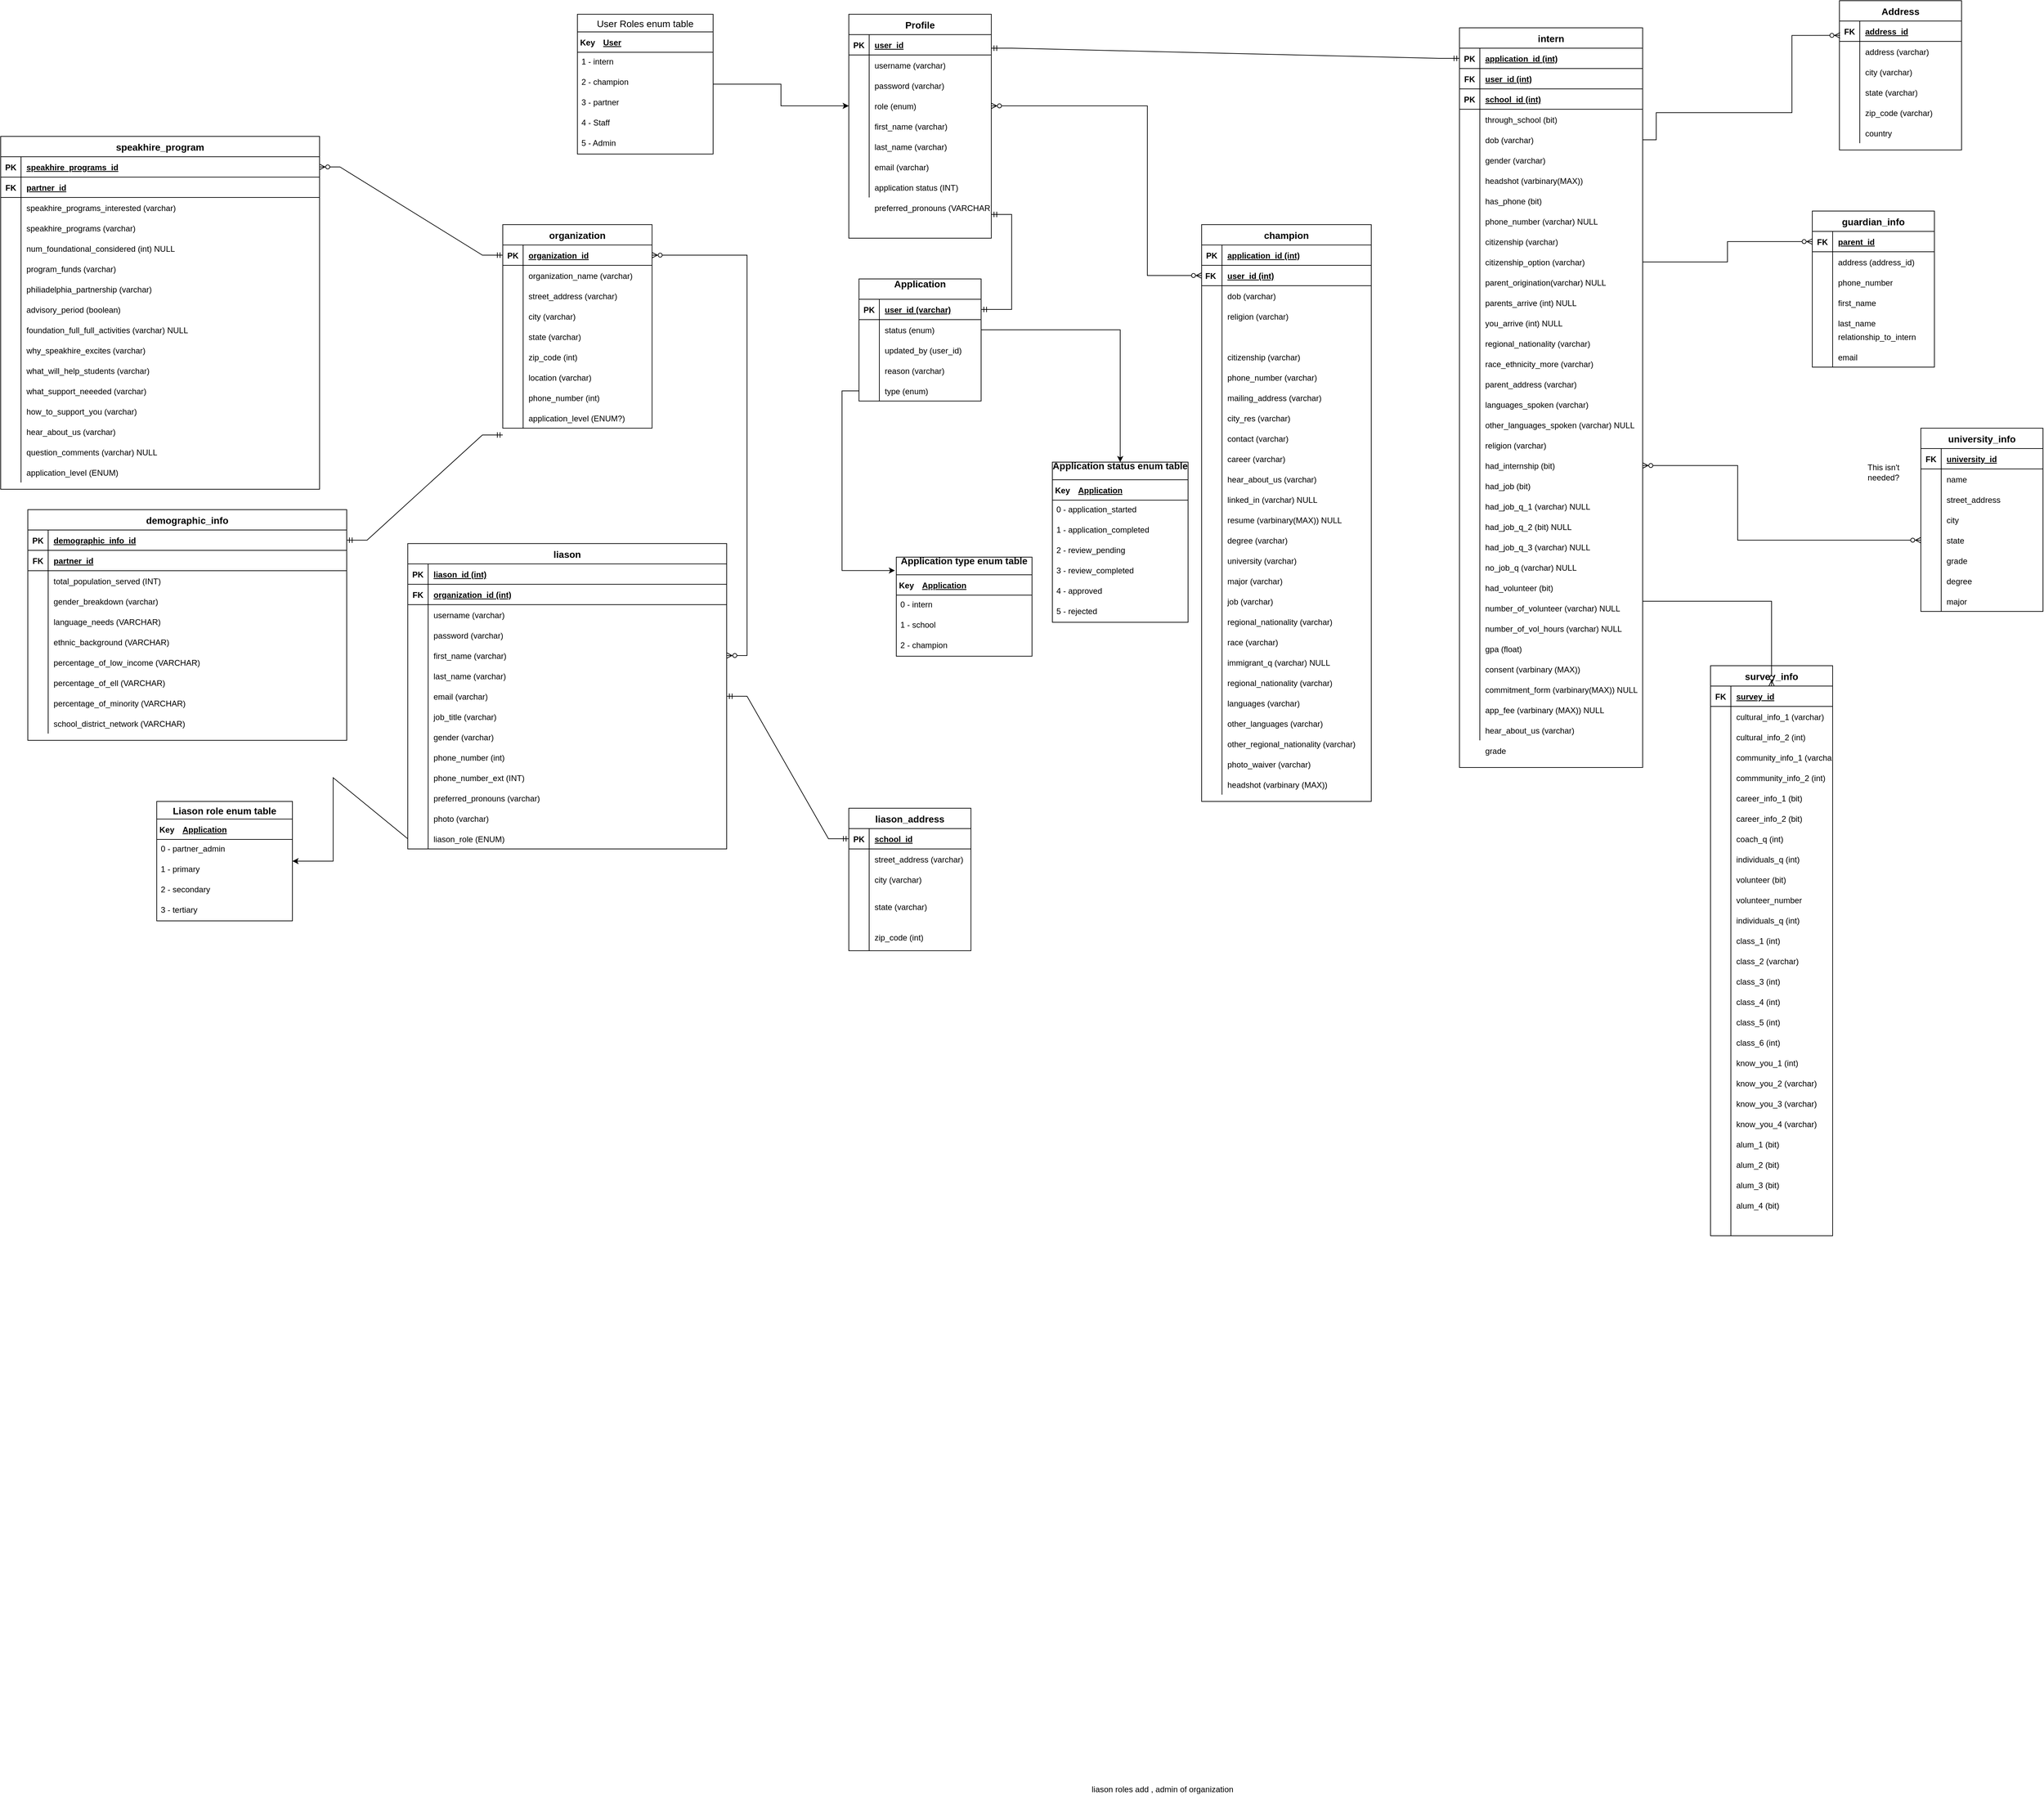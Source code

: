 <mxfile version="15.4.0" type="device"><diagram id="KjZx23uQYv2YXaLTQPP8" name="Page-1"><mxGraphModel dx="3801" dy="876" grid="1" gridSize="10" guides="1" tooltips="1" connect="1" arrows="1" fold="1" page="1" pageScale="1" pageWidth="2500" pageHeight="2000" math="0" shadow="0"><root><mxCell id="0"/><mxCell id="1" parent="0"/><mxCell id="37APf_sk_mwPCH-rIBF2-444" value="Profile" style="shape=table;startSize=30;container=1;collapsible=1;childLayout=tableLayout;fixedRows=1;rowLines=0;fontStyle=1;align=center;resizeLast=1;fontSize=14;" parent="1" vertex="1"><mxGeometry x="440" y="40" width="210" height="330" as="geometry"><mxRectangle x="60" y="150" width="80" height="30" as="alternateBounds"/></mxGeometry></mxCell><mxCell id="37APf_sk_mwPCH-rIBF2-445" value="" style="shape=partialRectangle;collapsible=0;dropTarget=0;pointerEvents=0;fillColor=none;top=0;left=0;bottom=1;right=0;points=[[0,0.5],[1,0.5]];portConstraint=eastwest;" parent="37APf_sk_mwPCH-rIBF2-444" vertex="1"><mxGeometry y="30" width="210" height="30" as="geometry"/></mxCell><mxCell id="37APf_sk_mwPCH-rIBF2-446" value="PK" style="shape=partialRectangle;connectable=0;fillColor=none;top=0;left=0;bottom=0;right=0;fontStyle=1;overflow=hidden;" parent="37APf_sk_mwPCH-rIBF2-445" vertex="1"><mxGeometry width="30" height="30" as="geometry"><mxRectangle width="30" height="30" as="alternateBounds"/></mxGeometry></mxCell><mxCell id="37APf_sk_mwPCH-rIBF2-447" value="user_id" style="shape=partialRectangle;connectable=0;fillColor=none;top=0;left=0;bottom=0;right=0;align=left;spacingLeft=6;fontStyle=5;overflow=hidden;" parent="37APf_sk_mwPCH-rIBF2-445" vertex="1"><mxGeometry x="30" width="180" height="30" as="geometry"><mxRectangle width="180" height="30" as="alternateBounds"/></mxGeometry></mxCell><mxCell id="37APf_sk_mwPCH-rIBF2-448" value="" style="shape=partialRectangle;collapsible=0;dropTarget=0;pointerEvents=0;fillColor=none;top=0;left=0;bottom=0;right=0;points=[[0,0.5],[1,0.5]];portConstraint=eastwest;" parent="37APf_sk_mwPCH-rIBF2-444" vertex="1"><mxGeometry y="60" width="210" height="30" as="geometry"/></mxCell><mxCell id="37APf_sk_mwPCH-rIBF2-449" value="" style="shape=partialRectangle;connectable=0;fillColor=none;top=0;left=0;bottom=0;right=0;editable=1;overflow=hidden;" parent="37APf_sk_mwPCH-rIBF2-448" vertex="1"><mxGeometry width="30" height="30" as="geometry"><mxRectangle width="30" height="30" as="alternateBounds"/></mxGeometry></mxCell><mxCell id="37APf_sk_mwPCH-rIBF2-450" value="username (varchar)" style="shape=partialRectangle;connectable=0;fillColor=none;top=0;left=0;bottom=0;right=0;align=left;spacingLeft=6;overflow=hidden;" parent="37APf_sk_mwPCH-rIBF2-448" vertex="1"><mxGeometry x="30" width="180" height="30" as="geometry"><mxRectangle width="180" height="30" as="alternateBounds"/></mxGeometry></mxCell><mxCell id="37APf_sk_mwPCH-rIBF2-451" value="" style="shape=partialRectangle;collapsible=0;dropTarget=0;pointerEvents=0;fillColor=none;top=0;left=0;bottom=0;right=0;points=[[0,0.5],[1,0.5]];portConstraint=eastwest;" parent="37APf_sk_mwPCH-rIBF2-444" vertex="1"><mxGeometry y="90" width="210" height="30" as="geometry"/></mxCell><mxCell id="37APf_sk_mwPCH-rIBF2-452" value="" style="shape=partialRectangle;connectable=0;fillColor=none;top=0;left=0;bottom=0;right=0;editable=1;overflow=hidden;" parent="37APf_sk_mwPCH-rIBF2-451" vertex="1"><mxGeometry width="30" height="30" as="geometry"><mxRectangle width="30" height="30" as="alternateBounds"/></mxGeometry></mxCell><mxCell id="37APf_sk_mwPCH-rIBF2-453" value="password (varchar)" style="shape=partialRectangle;connectable=0;fillColor=none;top=0;left=0;bottom=0;right=0;align=left;spacingLeft=6;overflow=hidden;" parent="37APf_sk_mwPCH-rIBF2-451" vertex="1"><mxGeometry x="30" width="180" height="30" as="geometry"><mxRectangle width="180" height="30" as="alternateBounds"/></mxGeometry></mxCell><mxCell id="37APf_sk_mwPCH-rIBF2-454" value="" style="shape=partialRectangle;collapsible=0;dropTarget=0;pointerEvents=0;fillColor=none;top=0;left=0;bottom=0;right=0;points=[[0,0.5],[1,0.5]];portConstraint=eastwest;" parent="37APf_sk_mwPCH-rIBF2-444" vertex="1"><mxGeometry y="120" width="210" height="30" as="geometry"/></mxCell><mxCell id="37APf_sk_mwPCH-rIBF2-455" value="" style="shape=partialRectangle;connectable=0;fillColor=none;top=0;left=0;bottom=0;right=0;editable=1;overflow=hidden;" parent="37APf_sk_mwPCH-rIBF2-454" vertex="1"><mxGeometry width="30" height="30" as="geometry"><mxRectangle width="30" height="30" as="alternateBounds"/></mxGeometry></mxCell><mxCell id="37APf_sk_mwPCH-rIBF2-456" value="role (enum)" style="shape=partialRectangle;connectable=0;fillColor=none;top=0;left=0;bottom=0;right=0;align=left;spacingLeft=6;overflow=hidden;" parent="37APf_sk_mwPCH-rIBF2-454" vertex="1"><mxGeometry x="30" width="180" height="30" as="geometry"><mxRectangle width="180" height="30" as="alternateBounds"/></mxGeometry></mxCell><mxCell id="37APf_sk_mwPCH-rIBF2-1591" value="" style="shape=partialRectangle;collapsible=0;dropTarget=0;pointerEvents=0;fillColor=none;top=0;left=0;bottom=0;right=0;points=[[0,0.5],[1,0.5]];portConstraint=eastwest;" parent="37APf_sk_mwPCH-rIBF2-444" vertex="1"><mxGeometry y="150" width="210" height="30" as="geometry"/></mxCell><mxCell id="37APf_sk_mwPCH-rIBF2-1592" value="" style="shape=partialRectangle;connectable=0;fillColor=none;top=0;left=0;bottom=0;right=0;editable=1;overflow=hidden;" parent="37APf_sk_mwPCH-rIBF2-1591" vertex="1"><mxGeometry width="30" height="30" as="geometry"><mxRectangle width="30" height="30" as="alternateBounds"/></mxGeometry></mxCell><mxCell id="37APf_sk_mwPCH-rIBF2-1593" value="first_name (varchar)" style="shape=partialRectangle;connectable=0;fillColor=none;top=0;left=0;bottom=0;right=0;align=left;spacingLeft=6;overflow=hidden;" parent="37APf_sk_mwPCH-rIBF2-1591" vertex="1"><mxGeometry x="30" width="180" height="30" as="geometry"><mxRectangle width="180" height="30" as="alternateBounds"/></mxGeometry></mxCell><mxCell id="37APf_sk_mwPCH-rIBF2-1594" value="" style="shape=partialRectangle;collapsible=0;dropTarget=0;pointerEvents=0;fillColor=none;top=0;left=0;bottom=0;right=0;points=[[0,0.5],[1,0.5]];portConstraint=eastwest;" parent="37APf_sk_mwPCH-rIBF2-444" vertex="1"><mxGeometry y="180" width="210" height="30" as="geometry"/></mxCell><mxCell id="37APf_sk_mwPCH-rIBF2-1595" value="" style="shape=partialRectangle;connectable=0;fillColor=none;top=0;left=0;bottom=0;right=0;editable=1;overflow=hidden;" parent="37APf_sk_mwPCH-rIBF2-1594" vertex="1"><mxGeometry width="30" height="30" as="geometry"><mxRectangle width="30" height="30" as="alternateBounds"/></mxGeometry></mxCell><mxCell id="37APf_sk_mwPCH-rIBF2-1596" value="last_name (varchar)" style="shape=partialRectangle;connectable=0;fillColor=none;top=0;left=0;bottom=0;right=0;align=left;spacingLeft=6;overflow=hidden;" parent="37APf_sk_mwPCH-rIBF2-1594" vertex="1"><mxGeometry x="30" width="180" height="30" as="geometry"><mxRectangle width="180" height="30" as="alternateBounds"/></mxGeometry></mxCell><mxCell id="37APf_sk_mwPCH-rIBF2-1603" value="" style="shape=partialRectangle;collapsible=0;dropTarget=0;pointerEvents=0;fillColor=none;top=0;left=0;bottom=0;right=0;points=[[0,0.5],[1,0.5]];portConstraint=eastwest;" parent="37APf_sk_mwPCH-rIBF2-444" vertex="1"><mxGeometry y="210" width="210" height="30" as="geometry"/></mxCell><mxCell id="37APf_sk_mwPCH-rIBF2-1604" value="" style="shape=partialRectangle;connectable=0;fillColor=none;top=0;left=0;bottom=0;right=0;editable=1;overflow=hidden;" parent="37APf_sk_mwPCH-rIBF2-1603" vertex="1"><mxGeometry width="30" height="30" as="geometry"><mxRectangle width="30" height="30" as="alternateBounds"/></mxGeometry></mxCell><mxCell id="37APf_sk_mwPCH-rIBF2-1605" value="email (varchar)" style="shape=partialRectangle;connectable=0;fillColor=none;top=0;left=0;bottom=0;right=0;align=left;spacingLeft=6;overflow=hidden;" parent="37APf_sk_mwPCH-rIBF2-1603" vertex="1"><mxGeometry x="30" width="180" height="30" as="geometry"><mxRectangle width="180" height="30" as="alternateBounds"/></mxGeometry></mxCell><mxCell id="_tHSLrfJVUB4MX2MrWK4-1" value="" style="shape=partialRectangle;collapsible=0;dropTarget=0;pointerEvents=0;fillColor=none;top=0;left=0;bottom=0;right=0;points=[[0,0.5],[1,0.5]];portConstraint=eastwest;" parent="37APf_sk_mwPCH-rIBF2-444" vertex="1"><mxGeometry y="240" width="210" height="30" as="geometry"/></mxCell><mxCell id="_tHSLrfJVUB4MX2MrWK4-2" value="" style="shape=partialRectangle;connectable=0;fillColor=none;top=0;left=0;bottom=0;right=0;editable=1;overflow=hidden;" parent="_tHSLrfJVUB4MX2MrWK4-1" vertex="1"><mxGeometry width="30" height="30" as="geometry"><mxRectangle width="30" height="30" as="alternateBounds"/></mxGeometry></mxCell><mxCell id="_tHSLrfJVUB4MX2MrWK4-3" value="application status (INT)" style="shape=partialRectangle;connectable=0;fillColor=none;top=0;left=0;bottom=0;right=0;align=left;spacingLeft=6;overflow=hidden;" parent="_tHSLrfJVUB4MX2MrWK4-1" vertex="1"><mxGeometry x="30" width="180" height="30" as="geometry"><mxRectangle width="180" height="30" as="alternateBounds"/></mxGeometry></mxCell><mxCell id="37APf_sk_mwPCH-rIBF2-469" value="intern" style="shape=table;startSize=30;container=1;collapsible=1;childLayout=tableLayout;fixedRows=1;rowLines=0;fontStyle=1;align=center;resizeLast=1;fontSize=14;" parent="1" vertex="1"><mxGeometry x="1340" y="60" width="270" height="1090" as="geometry"><mxRectangle x="60" y="150" width="80" height="30" as="alternateBounds"/></mxGeometry></mxCell><mxCell id="37APf_sk_mwPCH-rIBF2-470" value="" style="shape=partialRectangle;collapsible=0;dropTarget=0;pointerEvents=0;fillColor=none;top=0;left=0;bottom=1;right=0;points=[[0,0.5],[1,0.5]];portConstraint=eastwest;" parent="37APf_sk_mwPCH-rIBF2-469" vertex="1"><mxGeometry y="30" width="270" height="30" as="geometry"/></mxCell><mxCell id="37APf_sk_mwPCH-rIBF2-471" value="PK" style="shape=partialRectangle;connectable=0;fillColor=none;top=0;left=0;bottom=0;right=0;fontStyle=1;overflow=hidden;" parent="37APf_sk_mwPCH-rIBF2-470" vertex="1"><mxGeometry width="30" height="30" as="geometry"/></mxCell><mxCell id="37APf_sk_mwPCH-rIBF2-472" value="application_id (int)" style="shape=partialRectangle;connectable=0;fillColor=none;top=0;left=0;bottom=0;right=0;align=left;spacingLeft=6;fontStyle=5;overflow=hidden;" parent="37APf_sk_mwPCH-rIBF2-470" vertex="1"><mxGeometry x="30" width="240" height="30" as="geometry"/></mxCell><mxCell id="37APf_sk_mwPCH-rIBF2-485" value="" style="shape=partialRectangle;collapsible=0;dropTarget=0;pointerEvents=0;fillColor=none;top=0;left=0;bottom=1;right=0;points=[[0,0.5],[1,0.5]];portConstraint=eastwest;" parent="37APf_sk_mwPCH-rIBF2-469" vertex="1"><mxGeometry y="60" width="270" height="30" as="geometry"/></mxCell><mxCell id="37APf_sk_mwPCH-rIBF2-486" value="FK" style="shape=partialRectangle;connectable=0;fillColor=none;top=0;left=0;bottom=0;right=0;fontStyle=1;overflow=hidden;" parent="37APf_sk_mwPCH-rIBF2-485" vertex="1"><mxGeometry width="30" height="30" as="geometry"/></mxCell><mxCell id="37APf_sk_mwPCH-rIBF2-487" value="user_id (int)" style="shape=partialRectangle;connectable=0;fillColor=none;top=0;left=0;bottom=0;right=0;align=left;spacingLeft=6;fontStyle=5;overflow=hidden;" parent="37APf_sk_mwPCH-rIBF2-485" vertex="1"><mxGeometry x="30" width="240" height="30" as="geometry"/></mxCell><mxCell id="fzrmfz9PQ4SzNTJGCDcI-27" value="" style="shape=partialRectangle;collapsible=0;dropTarget=0;pointerEvents=0;fillColor=none;top=0;left=0;bottom=1;right=0;points=[[0,0.5],[1,0.5]];portConstraint=eastwest;" parent="37APf_sk_mwPCH-rIBF2-469" vertex="1"><mxGeometry y="90" width="270" height="30" as="geometry"/></mxCell><mxCell id="fzrmfz9PQ4SzNTJGCDcI-28" value="PK" style="shape=partialRectangle;connectable=0;fillColor=none;top=0;left=0;bottom=0;right=0;fontStyle=1;overflow=hidden;" parent="fzrmfz9PQ4SzNTJGCDcI-27" vertex="1"><mxGeometry width="30" height="30" as="geometry"/></mxCell><mxCell id="fzrmfz9PQ4SzNTJGCDcI-29" value="school_id (int)" style="shape=partialRectangle;connectable=0;fillColor=none;top=0;left=0;bottom=0;right=0;align=left;spacingLeft=6;fontStyle=5;overflow=hidden;" parent="fzrmfz9PQ4SzNTJGCDcI-27" vertex="1"><mxGeometry x="30" width="240" height="30" as="geometry"/></mxCell><mxCell id="37APf_sk_mwPCH-rIBF2-594" value="" style="shape=partialRectangle;collapsible=0;dropTarget=0;pointerEvents=0;fillColor=none;top=0;left=0;bottom=0;right=0;points=[[0,0.5],[1,0.5]];portConstraint=eastwest;" parent="37APf_sk_mwPCH-rIBF2-469" vertex="1"><mxGeometry y="120" width="270" height="30" as="geometry"/></mxCell><mxCell id="37APf_sk_mwPCH-rIBF2-595" value="" style="shape=partialRectangle;connectable=0;fillColor=none;top=0;left=0;bottom=0;right=0;editable=1;overflow=hidden;" parent="37APf_sk_mwPCH-rIBF2-594" vertex="1"><mxGeometry width="30" height="30" as="geometry"/></mxCell><mxCell id="37APf_sk_mwPCH-rIBF2-596" value="through_school (bit)" style="shape=partialRectangle;connectable=0;fillColor=none;top=0;left=0;bottom=0;right=0;align=left;spacingLeft=6;overflow=hidden;" parent="37APf_sk_mwPCH-rIBF2-594" vertex="1"><mxGeometry x="30" width="240" height="30" as="geometry"/></mxCell><mxCell id="37APf_sk_mwPCH-rIBF2-546" value="" style="shape=partialRectangle;collapsible=0;dropTarget=0;pointerEvents=0;fillColor=none;top=0;left=0;bottom=0;right=0;points=[[0,0.5],[1,0.5]];portConstraint=eastwest;" parent="37APf_sk_mwPCH-rIBF2-469" vertex="1"><mxGeometry y="150" width="270" height="30" as="geometry"/></mxCell><mxCell id="37APf_sk_mwPCH-rIBF2-547" value="" style="shape=partialRectangle;connectable=0;fillColor=none;top=0;left=0;bottom=0;right=0;editable=1;overflow=hidden;" parent="37APf_sk_mwPCH-rIBF2-546" vertex="1"><mxGeometry width="30" height="30" as="geometry"/></mxCell><mxCell id="37APf_sk_mwPCH-rIBF2-548" value="dob (varchar)" style="shape=partialRectangle;connectable=0;fillColor=none;top=0;left=0;bottom=0;right=0;align=left;spacingLeft=6;overflow=hidden;" parent="37APf_sk_mwPCH-rIBF2-546" vertex="1"><mxGeometry x="30" width="240" height="30" as="geometry"/></mxCell><mxCell id="37APf_sk_mwPCH-rIBF2-549" value="" style="shape=partialRectangle;collapsible=0;dropTarget=0;pointerEvents=0;fillColor=none;top=0;left=0;bottom=0;right=0;points=[[0,0.5],[1,0.5]];portConstraint=eastwest;" parent="37APf_sk_mwPCH-rIBF2-469" vertex="1"><mxGeometry y="180" width="270" height="30" as="geometry"/></mxCell><mxCell id="37APf_sk_mwPCH-rIBF2-550" value="" style="shape=partialRectangle;connectable=0;fillColor=none;top=0;left=0;bottom=0;right=0;editable=1;overflow=hidden;" parent="37APf_sk_mwPCH-rIBF2-549" vertex="1"><mxGeometry width="30" height="30" as="geometry"/></mxCell><mxCell id="37APf_sk_mwPCH-rIBF2-551" value="gender (varchar)" style="shape=partialRectangle;connectable=0;fillColor=none;top=0;left=0;bottom=0;right=0;align=left;spacingLeft=6;overflow=hidden;" parent="37APf_sk_mwPCH-rIBF2-549" vertex="1"><mxGeometry x="30" width="240" height="30" as="geometry"/></mxCell><mxCell id="37APf_sk_mwPCH-rIBF2-552" value="" style="shape=partialRectangle;collapsible=0;dropTarget=0;pointerEvents=0;fillColor=none;top=0;left=0;bottom=0;right=0;points=[[0,0.5],[1,0.5]];portConstraint=eastwest;" parent="37APf_sk_mwPCH-rIBF2-469" vertex="1"><mxGeometry y="210" width="270" height="30" as="geometry"/></mxCell><mxCell id="37APf_sk_mwPCH-rIBF2-553" value="" style="shape=partialRectangle;connectable=0;fillColor=none;top=0;left=0;bottom=0;right=0;editable=1;overflow=hidden;" parent="37APf_sk_mwPCH-rIBF2-552" vertex="1"><mxGeometry width="30" height="30" as="geometry"/></mxCell><mxCell id="37APf_sk_mwPCH-rIBF2-554" value="headshot (varbinary(MAX)) " style="shape=partialRectangle;connectable=0;fillColor=none;top=0;left=0;bottom=0;right=0;align=left;spacingLeft=6;overflow=hidden;" parent="37APf_sk_mwPCH-rIBF2-552" vertex="1"><mxGeometry x="30" width="240" height="30" as="geometry"/></mxCell><mxCell id="37APf_sk_mwPCH-rIBF2-555" value="" style="shape=partialRectangle;collapsible=0;dropTarget=0;pointerEvents=0;fillColor=none;top=0;left=0;bottom=0;right=0;points=[[0,0.5],[1,0.5]];portConstraint=eastwest;" parent="37APf_sk_mwPCH-rIBF2-469" vertex="1"><mxGeometry y="240" width="270" height="30" as="geometry"/></mxCell><mxCell id="37APf_sk_mwPCH-rIBF2-556" value="" style="shape=partialRectangle;connectable=0;fillColor=none;top=0;left=0;bottom=0;right=0;editable=1;overflow=hidden;" parent="37APf_sk_mwPCH-rIBF2-555" vertex="1"><mxGeometry width="30" height="30" as="geometry"/></mxCell><mxCell id="37APf_sk_mwPCH-rIBF2-557" value="has_phone (bit)" style="shape=partialRectangle;connectable=0;fillColor=none;top=0;left=0;bottom=0;right=0;align=left;spacingLeft=6;overflow=hidden;" parent="37APf_sk_mwPCH-rIBF2-555" vertex="1"><mxGeometry x="30" width="240" height="30" as="geometry"/></mxCell><mxCell id="37APf_sk_mwPCH-rIBF2-558" value="" style="shape=partialRectangle;collapsible=0;dropTarget=0;pointerEvents=0;fillColor=none;top=0;left=0;bottom=0;right=0;points=[[0,0.5],[1,0.5]];portConstraint=eastwest;" parent="37APf_sk_mwPCH-rIBF2-469" vertex="1"><mxGeometry y="270" width="270" height="30" as="geometry"/></mxCell><mxCell id="37APf_sk_mwPCH-rIBF2-559" value="" style="shape=partialRectangle;connectable=0;fillColor=none;top=0;left=0;bottom=0;right=0;editable=1;overflow=hidden;" parent="37APf_sk_mwPCH-rIBF2-558" vertex="1"><mxGeometry width="30" height="30" as="geometry"/></mxCell><mxCell id="37APf_sk_mwPCH-rIBF2-560" value="phone_number (varchar) NULL" style="shape=partialRectangle;connectable=0;fillColor=none;top=0;left=0;bottom=0;right=0;align=left;spacingLeft=6;overflow=hidden;" parent="37APf_sk_mwPCH-rIBF2-558" vertex="1"><mxGeometry x="30" width="240" height="30" as="geometry"/></mxCell><mxCell id="37APf_sk_mwPCH-rIBF2-561" value="" style="shape=partialRectangle;collapsible=0;dropTarget=0;pointerEvents=0;fillColor=none;top=0;left=0;bottom=0;right=0;points=[[0,0.5],[1,0.5]];portConstraint=eastwest;" parent="37APf_sk_mwPCH-rIBF2-469" vertex="1"><mxGeometry y="300" width="270" height="30" as="geometry"/></mxCell><mxCell id="37APf_sk_mwPCH-rIBF2-562" value="" style="shape=partialRectangle;connectable=0;fillColor=none;top=0;left=0;bottom=0;right=0;editable=1;overflow=hidden;" parent="37APf_sk_mwPCH-rIBF2-561" vertex="1"><mxGeometry width="30" height="30" as="geometry"/></mxCell><mxCell id="37APf_sk_mwPCH-rIBF2-563" value="citizenship (varchar)" style="shape=partialRectangle;connectable=0;fillColor=none;top=0;left=0;bottom=0;right=0;align=left;spacingLeft=6;overflow=hidden;" parent="37APf_sk_mwPCH-rIBF2-561" vertex="1"><mxGeometry x="30" width="240" height="30" as="geometry"/></mxCell><mxCell id="37APf_sk_mwPCH-rIBF2-564" value="" style="shape=partialRectangle;collapsible=0;dropTarget=0;pointerEvents=0;fillColor=none;top=0;left=0;bottom=0;right=0;points=[[0,0.5],[1,0.5]];portConstraint=eastwest;" parent="37APf_sk_mwPCH-rIBF2-469" vertex="1"><mxGeometry y="330" width="270" height="30" as="geometry"/></mxCell><mxCell id="37APf_sk_mwPCH-rIBF2-565" value="" style="shape=partialRectangle;connectable=0;fillColor=none;top=0;left=0;bottom=0;right=0;editable=1;overflow=hidden;" parent="37APf_sk_mwPCH-rIBF2-564" vertex="1"><mxGeometry width="30" height="30" as="geometry"/></mxCell><mxCell id="37APf_sk_mwPCH-rIBF2-566" value="citizenship_option (varchar)" style="shape=partialRectangle;connectable=0;fillColor=none;top=0;left=0;bottom=0;right=0;align=left;spacingLeft=6;overflow=hidden;" parent="37APf_sk_mwPCH-rIBF2-564" vertex="1"><mxGeometry x="30" width="240" height="30" as="geometry"/></mxCell><mxCell id="37APf_sk_mwPCH-rIBF2-567" value="" style="shape=partialRectangle;collapsible=0;dropTarget=0;pointerEvents=0;fillColor=none;top=0;left=0;bottom=0;right=0;points=[[0,0.5],[1,0.5]];portConstraint=eastwest;" parent="37APf_sk_mwPCH-rIBF2-469" vertex="1"><mxGeometry y="360" width="270" height="30" as="geometry"/></mxCell><mxCell id="37APf_sk_mwPCH-rIBF2-568" value="" style="shape=partialRectangle;connectable=0;fillColor=none;top=0;left=0;bottom=0;right=0;editable=1;overflow=hidden;" parent="37APf_sk_mwPCH-rIBF2-567" vertex="1"><mxGeometry width="30" height="30" as="geometry"/></mxCell><mxCell id="37APf_sk_mwPCH-rIBF2-569" value="parent_origination(varchar) NULL" style="shape=partialRectangle;connectable=0;fillColor=none;top=0;left=0;bottom=0;right=0;align=left;spacingLeft=6;overflow=hidden;" parent="37APf_sk_mwPCH-rIBF2-567" vertex="1"><mxGeometry x="30" width="240" height="30" as="geometry"/></mxCell><mxCell id="37APf_sk_mwPCH-rIBF2-570" value="" style="shape=partialRectangle;collapsible=0;dropTarget=0;pointerEvents=0;fillColor=none;top=0;left=0;bottom=0;right=0;points=[[0,0.5],[1,0.5]];portConstraint=eastwest;" parent="37APf_sk_mwPCH-rIBF2-469" vertex="1"><mxGeometry y="390" width="270" height="30" as="geometry"/></mxCell><mxCell id="37APf_sk_mwPCH-rIBF2-571" value="" style="shape=partialRectangle;connectable=0;fillColor=none;top=0;left=0;bottom=0;right=0;editable=1;overflow=hidden;" parent="37APf_sk_mwPCH-rIBF2-570" vertex="1"><mxGeometry width="30" height="30" as="geometry"/></mxCell><mxCell id="37APf_sk_mwPCH-rIBF2-572" value="parents_arrive (int) NULL" style="shape=partialRectangle;connectable=0;fillColor=none;top=0;left=0;bottom=0;right=0;align=left;spacingLeft=6;overflow=hidden;" parent="37APf_sk_mwPCH-rIBF2-570" vertex="1"><mxGeometry x="30" width="240" height="30" as="geometry"/></mxCell><mxCell id="37APf_sk_mwPCH-rIBF2-573" value="" style="shape=partialRectangle;collapsible=0;dropTarget=0;pointerEvents=0;fillColor=none;top=0;left=0;bottom=0;right=0;points=[[0,0.5],[1,0.5]];portConstraint=eastwest;" parent="37APf_sk_mwPCH-rIBF2-469" vertex="1"><mxGeometry y="420" width="270" height="30" as="geometry"/></mxCell><mxCell id="37APf_sk_mwPCH-rIBF2-574" value="" style="shape=partialRectangle;connectable=0;fillColor=none;top=0;left=0;bottom=0;right=0;editable=1;overflow=hidden;" parent="37APf_sk_mwPCH-rIBF2-573" vertex="1"><mxGeometry width="30" height="30" as="geometry"/></mxCell><mxCell id="37APf_sk_mwPCH-rIBF2-575" value="you_arrive (int) NULL" style="shape=partialRectangle;connectable=0;fillColor=none;top=0;left=0;bottom=0;right=0;align=left;spacingLeft=6;overflow=hidden;" parent="37APf_sk_mwPCH-rIBF2-573" vertex="1"><mxGeometry x="30" width="240" height="30" as="geometry"/></mxCell><mxCell id="37APf_sk_mwPCH-rIBF2-576" value="" style="shape=partialRectangle;collapsible=0;dropTarget=0;pointerEvents=0;fillColor=none;top=0;left=0;bottom=0;right=0;points=[[0,0.5],[1,0.5]];portConstraint=eastwest;" parent="37APf_sk_mwPCH-rIBF2-469" vertex="1"><mxGeometry y="450" width="270" height="30" as="geometry"/></mxCell><mxCell id="37APf_sk_mwPCH-rIBF2-577" value="" style="shape=partialRectangle;connectable=0;fillColor=none;top=0;left=0;bottom=0;right=0;editable=1;overflow=hidden;" parent="37APf_sk_mwPCH-rIBF2-576" vertex="1"><mxGeometry width="30" height="30" as="geometry"/></mxCell><mxCell id="37APf_sk_mwPCH-rIBF2-578" value="regional_nationality (varchar)" style="shape=partialRectangle;connectable=0;fillColor=none;top=0;left=0;bottom=0;right=0;align=left;spacingLeft=6;overflow=hidden;" parent="37APf_sk_mwPCH-rIBF2-576" vertex="1"><mxGeometry x="30" width="240" height="30" as="geometry"/></mxCell><mxCell id="37APf_sk_mwPCH-rIBF2-579" value="" style="shape=partialRectangle;collapsible=0;dropTarget=0;pointerEvents=0;fillColor=none;top=0;left=0;bottom=0;right=0;points=[[0,0.5],[1,0.5]];portConstraint=eastwest;" parent="37APf_sk_mwPCH-rIBF2-469" vertex="1"><mxGeometry y="480" width="270" height="30" as="geometry"/></mxCell><mxCell id="37APf_sk_mwPCH-rIBF2-580" value="" style="shape=partialRectangle;connectable=0;fillColor=none;top=0;left=0;bottom=0;right=0;editable=1;overflow=hidden;" parent="37APf_sk_mwPCH-rIBF2-579" vertex="1"><mxGeometry width="30" height="30" as="geometry"/></mxCell><mxCell id="37APf_sk_mwPCH-rIBF2-581" value="race_ethnicity_more (varchar)" style="shape=partialRectangle;connectable=0;fillColor=none;top=0;left=0;bottom=0;right=0;align=left;spacingLeft=6;overflow=hidden;" parent="37APf_sk_mwPCH-rIBF2-579" vertex="1"><mxGeometry x="30" width="240" height="30" as="geometry"/></mxCell><mxCell id="37APf_sk_mwPCH-rIBF2-582" value="" style="shape=partialRectangle;collapsible=0;dropTarget=0;pointerEvents=0;fillColor=none;top=0;left=0;bottom=0;right=0;points=[[0,0.5],[1,0.5]];portConstraint=eastwest;" parent="37APf_sk_mwPCH-rIBF2-469" vertex="1"><mxGeometry y="510" width="270" height="30" as="geometry"/></mxCell><mxCell id="37APf_sk_mwPCH-rIBF2-583" value="" style="shape=partialRectangle;connectable=0;fillColor=none;top=0;left=0;bottom=0;right=0;editable=1;overflow=hidden;" parent="37APf_sk_mwPCH-rIBF2-582" vertex="1"><mxGeometry width="30" height="30" as="geometry"/></mxCell><mxCell id="37APf_sk_mwPCH-rIBF2-584" value="parent_address (varchar)" style="shape=partialRectangle;connectable=0;fillColor=none;top=0;left=0;bottom=0;right=0;align=left;spacingLeft=6;overflow=hidden;" parent="37APf_sk_mwPCH-rIBF2-582" vertex="1"><mxGeometry x="30" width="240" height="30" as="geometry"/></mxCell><mxCell id="37APf_sk_mwPCH-rIBF2-585" value="" style="shape=partialRectangle;collapsible=0;dropTarget=0;pointerEvents=0;fillColor=none;top=0;left=0;bottom=0;right=0;points=[[0,0.5],[1,0.5]];portConstraint=eastwest;" parent="37APf_sk_mwPCH-rIBF2-469" vertex="1"><mxGeometry y="540" width="270" height="30" as="geometry"/></mxCell><mxCell id="37APf_sk_mwPCH-rIBF2-586" value="" style="shape=partialRectangle;connectable=0;fillColor=none;top=0;left=0;bottom=0;right=0;editable=1;overflow=hidden;" parent="37APf_sk_mwPCH-rIBF2-585" vertex="1"><mxGeometry width="30" height="30" as="geometry"/></mxCell><mxCell id="37APf_sk_mwPCH-rIBF2-587" value="languages_spoken (varchar)" style="shape=partialRectangle;connectable=0;fillColor=none;top=0;left=0;bottom=0;right=0;align=left;spacingLeft=6;overflow=hidden;" parent="37APf_sk_mwPCH-rIBF2-585" vertex="1"><mxGeometry x="30" width="240" height="30" as="geometry"/></mxCell><mxCell id="37APf_sk_mwPCH-rIBF2-588" value="" style="shape=partialRectangle;collapsible=0;dropTarget=0;pointerEvents=0;fillColor=none;top=0;left=0;bottom=0;right=0;points=[[0,0.5],[1,0.5]];portConstraint=eastwest;" parent="37APf_sk_mwPCH-rIBF2-469" vertex="1"><mxGeometry y="570" width="270" height="30" as="geometry"/></mxCell><mxCell id="37APf_sk_mwPCH-rIBF2-589" value="" style="shape=partialRectangle;connectable=0;fillColor=none;top=0;left=0;bottom=0;right=0;editable=1;overflow=hidden;" parent="37APf_sk_mwPCH-rIBF2-588" vertex="1"><mxGeometry width="30" height="30" as="geometry"/></mxCell><mxCell id="37APf_sk_mwPCH-rIBF2-590" value="other_languages_spoken (varchar) NULL" style="shape=partialRectangle;connectable=0;fillColor=none;top=0;left=0;bottom=0;right=0;align=left;spacingLeft=6;overflow=hidden;" parent="37APf_sk_mwPCH-rIBF2-588" vertex="1"><mxGeometry x="30" width="240" height="30" as="geometry"/></mxCell><mxCell id="37APf_sk_mwPCH-rIBF2-591" value="" style="shape=partialRectangle;collapsible=0;dropTarget=0;pointerEvents=0;fillColor=none;top=0;left=0;bottom=0;right=0;points=[[0,0.5],[1,0.5]];portConstraint=eastwest;" parent="37APf_sk_mwPCH-rIBF2-469" vertex="1"><mxGeometry y="600" width="270" height="30" as="geometry"/></mxCell><mxCell id="37APf_sk_mwPCH-rIBF2-592" value="" style="shape=partialRectangle;connectable=0;fillColor=none;top=0;left=0;bottom=0;right=0;editable=1;overflow=hidden;" parent="37APf_sk_mwPCH-rIBF2-591" vertex="1"><mxGeometry width="30" height="30" as="geometry"/></mxCell><mxCell id="37APf_sk_mwPCH-rIBF2-593" value="religion (varchar)" style="shape=partialRectangle;connectable=0;fillColor=none;top=0;left=0;bottom=0;right=0;align=left;spacingLeft=6;overflow=hidden;" parent="37APf_sk_mwPCH-rIBF2-591" vertex="1"><mxGeometry x="30" width="240" height="30" as="geometry"/></mxCell><mxCell id="37APf_sk_mwPCH-rIBF2-597" value="" style="shape=partialRectangle;collapsible=0;dropTarget=0;pointerEvents=0;fillColor=none;top=0;left=0;bottom=0;right=0;points=[[0,0.5],[1,0.5]];portConstraint=eastwest;" parent="37APf_sk_mwPCH-rIBF2-469" vertex="1"><mxGeometry y="630" width="270" height="30" as="geometry"/></mxCell><mxCell id="37APf_sk_mwPCH-rIBF2-598" value="" style="shape=partialRectangle;connectable=0;fillColor=none;top=0;left=0;bottom=0;right=0;editable=1;overflow=hidden;" parent="37APf_sk_mwPCH-rIBF2-597" vertex="1"><mxGeometry width="30" height="30" as="geometry"/></mxCell><mxCell id="37APf_sk_mwPCH-rIBF2-599" value="had_internship (bit)" style="shape=partialRectangle;connectable=0;fillColor=none;top=0;left=0;bottom=0;right=0;align=left;spacingLeft=6;overflow=hidden;" parent="37APf_sk_mwPCH-rIBF2-597" vertex="1"><mxGeometry x="30" width="240" height="30" as="geometry"/></mxCell><mxCell id="37APf_sk_mwPCH-rIBF2-600" value="" style="shape=partialRectangle;collapsible=0;dropTarget=0;pointerEvents=0;fillColor=none;top=0;left=0;bottom=0;right=0;points=[[0,0.5],[1,0.5]];portConstraint=eastwest;" parent="37APf_sk_mwPCH-rIBF2-469" vertex="1"><mxGeometry y="660" width="270" height="30" as="geometry"/></mxCell><mxCell id="37APf_sk_mwPCH-rIBF2-601" value="" style="shape=partialRectangle;connectable=0;fillColor=none;top=0;left=0;bottom=0;right=0;editable=1;overflow=hidden;" parent="37APf_sk_mwPCH-rIBF2-600" vertex="1"><mxGeometry width="30" height="30" as="geometry"/></mxCell><mxCell id="37APf_sk_mwPCH-rIBF2-602" value="had_job (bit)" style="shape=partialRectangle;connectable=0;fillColor=none;top=0;left=0;bottom=0;right=0;align=left;spacingLeft=6;overflow=hidden;" parent="37APf_sk_mwPCH-rIBF2-600" vertex="1"><mxGeometry x="30" width="240" height="30" as="geometry"/></mxCell><mxCell id="37APf_sk_mwPCH-rIBF2-603" value="" style="shape=partialRectangle;collapsible=0;dropTarget=0;pointerEvents=0;fillColor=none;top=0;left=0;bottom=0;right=0;points=[[0,0.5],[1,0.5]];portConstraint=eastwest;" parent="37APf_sk_mwPCH-rIBF2-469" vertex="1"><mxGeometry y="690" width="270" height="30" as="geometry"/></mxCell><mxCell id="37APf_sk_mwPCH-rIBF2-604" value="" style="shape=partialRectangle;connectable=0;fillColor=none;top=0;left=0;bottom=0;right=0;editable=1;overflow=hidden;" parent="37APf_sk_mwPCH-rIBF2-603" vertex="1"><mxGeometry width="30" height="30" as="geometry"/></mxCell><mxCell id="37APf_sk_mwPCH-rIBF2-605" value="had_job_q_1 (varchar) NULL" style="shape=partialRectangle;connectable=0;fillColor=none;top=0;left=0;bottom=0;right=0;align=left;spacingLeft=6;overflow=hidden;" parent="37APf_sk_mwPCH-rIBF2-603" vertex="1"><mxGeometry x="30" width="240" height="30" as="geometry"/></mxCell><mxCell id="37APf_sk_mwPCH-rIBF2-717" value="" style="shape=partialRectangle;collapsible=0;dropTarget=0;pointerEvents=0;fillColor=none;top=0;left=0;bottom=0;right=0;points=[[0,0.5],[1,0.5]];portConstraint=eastwest;" parent="37APf_sk_mwPCH-rIBF2-469" vertex="1"><mxGeometry y="720" width="270" height="30" as="geometry"/></mxCell><mxCell id="37APf_sk_mwPCH-rIBF2-718" value="" style="shape=partialRectangle;connectable=0;fillColor=none;top=0;left=0;bottom=0;right=0;editable=1;overflow=hidden;" parent="37APf_sk_mwPCH-rIBF2-717" vertex="1"><mxGeometry width="30" height="30" as="geometry"/></mxCell><mxCell id="37APf_sk_mwPCH-rIBF2-719" value="had_job_q_2 (bit) NULL" style="shape=partialRectangle;connectable=0;fillColor=none;top=0;left=0;bottom=0;right=0;align=left;spacingLeft=6;overflow=hidden;" parent="37APf_sk_mwPCH-rIBF2-717" vertex="1"><mxGeometry x="30" width="240" height="30" as="geometry"/></mxCell><mxCell id="37APf_sk_mwPCH-rIBF2-720" value="" style="shape=partialRectangle;collapsible=0;dropTarget=0;pointerEvents=0;fillColor=none;top=0;left=0;bottom=0;right=0;points=[[0,0.5],[1,0.5]];portConstraint=eastwest;" parent="37APf_sk_mwPCH-rIBF2-469" vertex="1"><mxGeometry y="750" width="270" height="30" as="geometry"/></mxCell><mxCell id="37APf_sk_mwPCH-rIBF2-721" value="" style="shape=partialRectangle;connectable=0;fillColor=none;top=0;left=0;bottom=0;right=0;editable=1;overflow=hidden;" parent="37APf_sk_mwPCH-rIBF2-720" vertex="1"><mxGeometry width="30" height="30" as="geometry"/></mxCell><mxCell id="37APf_sk_mwPCH-rIBF2-722" value="had_job_q_3 (varchar) NULL" style="shape=partialRectangle;connectable=0;fillColor=none;top=0;left=0;bottom=0;right=0;align=left;spacingLeft=6;overflow=hidden;" parent="37APf_sk_mwPCH-rIBF2-720" vertex="1"><mxGeometry x="30" width="240" height="30" as="geometry"/></mxCell><mxCell id="37APf_sk_mwPCH-rIBF2-723" value="" style="shape=partialRectangle;collapsible=0;dropTarget=0;pointerEvents=0;fillColor=none;top=0;left=0;bottom=0;right=0;points=[[0,0.5],[1,0.5]];portConstraint=eastwest;" parent="37APf_sk_mwPCH-rIBF2-469" vertex="1"><mxGeometry y="780" width="270" height="30" as="geometry"/></mxCell><mxCell id="37APf_sk_mwPCH-rIBF2-724" value="" style="shape=partialRectangle;connectable=0;fillColor=none;top=0;left=0;bottom=0;right=0;editable=1;overflow=hidden;" parent="37APf_sk_mwPCH-rIBF2-723" vertex="1"><mxGeometry width="30" height="30" as="geometry"/></mxCell><mxCell id="37APf_sk_mwPCH-rIBF2-725" value="no_job_q (varchar) NULL" style="shape=partialRectangle;connectable=0;fillColor=none;top=0;left=0;bottom=0;right=0;align=left;spacingLeft=6;overflow=hidden;" parent="37APf_sk_mwPCH-rIBF2-723" vertex="1"><mxGeometry x="30" width="240" height="30" as="geometry"/></mxCell><mxCell id="37APf_sk_mwPCH-rIBF2-754" value="" style="shape=partialRectangle;collapsible=0;dropTarget=0;pointerEvents=0;fillColor=none;top=0;left=0;bottom=0;right=0;points=[[0,0.5],[1,0.5]];portConstraint=eastwest;" parent="37APf_sk_mwPCH-rIBF2-469" vertex="1"><mxGeometry y="810" width="270" height="30" as="geometry"/></mxCell><mxCell id="37APf_sk_mwPCH-rIBF2-755" value="" style="shape=partialRectangle;connectable=0;fillColor=none;top=0;left=0;bottom=0;right=0;editable=1;overflow=hidden;" parent="37APf_sk_mwPCH-rIBF2-754" vertex="1"><mxGeometry width="30" height="30" as="geometry"/></mxCell><mxCell id="37APf_sk_mwPCH-rIBF2-756" value="had_volunteer (bit)" style="shape=partialRectangle;connectable=0;fillColor=none;top=0;left=0;bottom=0;right=0;align=left;spacingLeft=6;overflow=hidden;" parent="37APf_sk_mwPCH-rIBF2-754" vertex="1"><mxGeometry x="30" width="240" height="30" as="geometry"/></mxCell><mxCell id="37APf_sk_mwPCH-rIBF2-772" value="" style="shape=partialRectangle;collapsible=0;dropTarget=0;pointerEvents=0;fillColor=none;top=0;left=0;bottom=0;right=0;points=[[0,0.5],[1,0.5]];portConstraint=eastwest;" parent="37APf_sk_mwPCH-rIBF2-469" vertex="1"><mxGeometry y="840" width="270" height="30" as="geometry"/></mxCell><mxCell id="37APf_sk_mwPCH-rIBF2-773" value="" style="shape=partialRectangle;connectable=0;fillColor=none;top=0;left=0;bottom=0;right=0;editable=1;overflow=hidden;" parent="37APf_sk_mwPCH-rIBF2-772" vertex="1"><mxGeometry width="30" height="30" as="geometry"/></mxCell><mxCell id="37APf_sk_mwPCH-rIBF2-774" value="number_of_volunteer (varchar) NULL" style="shape=partialRectangle;connectable=0;fillColor=none;top=0;left=0;bottom=0;right=0;align=left;spacingLeft=6;overflow=hidden;" parent="37APf_sk_mwPCH-rIBF2-772" vertex="1"><mxGeometry x="30" width="240" height="30" as="geometry"/></mxCell><mxCell id="37APf_sk_mwPCH-rIBF2-775" value="" style="shape=partialRectangle;collapsible=0;dropTarget=0;pointerEvents=0;fillColor=none;top=0;left=0;bottom=0;right=0;points=[[0,0.5],[1,0.5]];portConstraint=eastwest;" parent="37APf_sk_mwPCH-rIBF2-469" vertex="1"><mxGeometry y="870" width="270" height="30" as="geometry"/></mxCell><mxCell id="37APf_sk_mwPCH-rIBF2-776" value="" style="shape=partialRectangle;connectable=0;fillColor=none;top=0;left=0;bottom=0;right=0;editable=1;overflow=hidden;" parent="37APf_sk_mwPCH-rIBF2-775" vertex="1"><mxGeometry width="30" height="30" as="geometry"/></mxCell><mxCell id="37APf_sk_mwPCH-rIBF2-777" value="number_of_vol_hours (varchar) NULL" style="shape=partialRectangle;connectable=0;fillColor=none;top=0;left=0;bottom=0;right=0;align=left;spacingLeft=6;overflow=hidden;" parent="37APf_sk_mwPCH-rIBF2-775" vertex="1"><mxGeometry x="30" width="240" height="30" as="geometry"/></mxCell><mxCell id="37APf_sk_mwPCH-rIBF2-778" value="" style="shape=partialRectangle;collapsible=0;dropTarget=0;pointerEvents=0;fillColor=none;top=0;left=0;bottom=0;right=0;points=[[0,0.5],[1,0.5]];portConstraint=eastwest;" parent="37APf_sk_mwPCH-rIBF2-469" vertex="1"><mxGeometry y="900" width="270" height="30" as="geometry"/></mxCell><mxCell id="37APf_sk_mwPCH-rIBF2-779" value="" style="shape=partialRectangle;connectable=0;fillColor=none;top=0;left=0;bottom=0;right=0;editable=1;overflow=hidden;" parent="37APf_sk_mwPCH-rIBF2-778" vertex="1"><mxGeometry width="30" height="30" as="geometry"/></mxCell><mxCell id="37APf_sk_mwPCH-rIBF2-780" value="gpa (float)" style="shape=partialRectangle;connectable=0;fillColor=none;top=0;left=0;bottom=0;right=0;align=left;spacingLeft=6;overflow=hidden;" parent="37APf_sk_mwPCH-rIBF2-778" vertex="1"><mxGeometry x="30" width="240" height="30" as="geometry"/></mxCell><mxCell id="37APf_sk_mwPCH-rIBF2-781" value="" style="shape=partialRectangle;collapsible=0;dropTarget=0;pointerEvents=0;fillColor=none;top=0;left=0;bottom=0;right=0;points=[[0,0.5],[1,0.5]];portConstraint=eastwest;" parent="37APf_sk_mwPCH-rIBF2-469" vertex="1"><mxGeometry y="930" width="270" height="30" as="geometry"/></mxCell><mxCell id="37APf_sk_mwPCH-rIBF2-782" value="" style="shape=partialRectangle;connectable=0;fillColor=none;top=0;left=0;bottom=0;right=0;editable=1;overflow=hidden;" parent="37APf_sk_mwPCH-rIBF2-781" vertex="1"><mxGeometry width="30" height="30" as="geometry"/></mxCell><mxCell id="37APf_sk_mwPCH-rIBF2-783" value="consent (varbinary (MAX))" style="shape=partialRectangle;connectable=0;fillColor=none;top=0;left=0;bottom=0;right=0;align=left;spacingLeft=6;overflow=hidden;" parent="37APf_sk_mwPCH-rIBF2-781" vertex="1"><mxGeometry x="30" width="240" height="30" as="geometry"/></mxCell><mxCell id="37APf_sk_mwPCH-rIBF2-924" value="" style="shape=partialRectangle;collapsible=0;dropTarget=0;pointerEvents=0;fillColor=none;top=0;left=0;bottom=0;right=0;points=[[0,0.5],[1,0.5]];portConstraint=eastwest;" parent="37APf_sk_mwPCH-rIBF2-469" vertex="1"><mxGeometry y="960" width="270" height="30" as="geometry"/></mxCell><mxCell id="37APf_sk_mwPCH-rIBF2-925" value="" style="shape=partialRectangle;connectable=0;fillColor=none;top=0;left=0;bottom=0;right=0;editable=1;overflow=hidden;" parent="37APf_sk_mwPCH-rIBF2-924" vertex="1"><mxGeometry width="30" height="30" as="geometry"/></mxCell><mxCell id="37APf_sk_mwPCH-rIBF2-926" value="commitment_form (varbinary(MAX)) NULL" style="shape=partialRectangle;connectable=0;fillColor=none;top=0;left=0;bottom=0;right=0;align=left;spacingLeft=6;overflow=hidden;" parent="37APf_sk_mwPCH-rIBF2-924" vertex="1"><mxGeometry x="30" width="240" height="30" as="geometry"/></mxCell><mxCell id="37APf_sk_mwPCH-rIBF2-927" value="" style="shape=partialRectangle;collapsible=0;dropTarget=0;pointerEvents=0;fillColor=none;top=0;left=0;bottom=0;right=0;points=[[0,0.5],[1,0.5]];portConstraint=eastwest;" parent="37APf_sk_mwPCH-rIBF2-469" vertex="1"><mxGeometry y="990" width="270" height="30" as="geometry"/></mxCell><mxCell id="37APf_sk_mwPCH-rIBF2-928" value="" style="shape=partialRectangle;connectable=0;fillColor=none;top=0;left=0;bottom=0;right=0;editable=1;overflow=hidden;" parent="37APf_sk_mwPCH-rIBF2-927" vertex="1"><mxGeometry width="30" height="30" as="geometry"/></mxCell><mxCell id="37APf_sk_mwPCH-rIBF2-929" value="app_fee (varbinary (MAX)) NULL" style="shape=partialRectangle;connectable=0;fillColor=none;top=0;left=0;bottom=0;right=0;align=left;spacingLeft=6;overflow=hidden;" parent="37APf_sk_mwPCH-rIBF2-927" vertex="1"><mxGeometry x="30" width="240" height="30" as="geometry"/></mxCell><mxCell id="37APf_sk_mwPCH-rIBF2-1042" value="" style="shape=partialRectangle;collapsible=0;dropTarget=0;pointerEvents=0;fillColor=none;top=0;left=0;bottom=0;right=0;points=[[0,0.5],[1,0.5]];portConstraint=eastwest;" parent="37APf_sk_mwPCH-rIBF2-469" vertex="1"><mxGeometry y="1020" width="270" height="30" as="geometry"/></mxCell><mxCell id="37APf_sk_mwPCH-rIBF2-1043" value="" style="shape=partialRectangle;connectable=0;fillColor=none;top=0;left=0;bottom=0;right=0;editable=1;overflow=hidden;" parent="37APf_sk_mwPCH-rIBF2-1042" vertex="1"><mxGeometry width="30" height="30" as="geometry"/></mxCell><mxCell id="37APf_sk_mwPCH-rIBF2-1044" value="hear_about_us (varchar)" style="shape=partialRectangle;connectable=0;fillColor=none;top=0;left=0;bottom=0;right=0;align=left;spacingLeft=6;overflow=hidden;" parent="37APf_sk_mwPCH-rIBF2-1042" vertex="1"><mxGeometry x="30" width="240" height="30" as="geometry"/></mxCell><mxCell id="37APf_sk_mwPCH-rIBF2-489" value="champion" style="shape=table;startSize=30;container=1;collapsible=1;childLayout=tableLayout;fixedRows=1;rowLines=0;fontStyle=1;align=center;resizeLast=1;fontSize=14;" parent="1" vertex="1"><mxGeometry x="960" y="350" width="250" height="850" as="geometry"><mxRectangle x="60" y="150" width="80" height="30" as="alternateBounds"/></mxGeometry></mxCell><mxCell id="37APf_sk_mwPCH-rIBF2-490" value="" style="shape=partialRectangle;collapsible=0;dropTarget=0;pointerEvents=0;fillColor=none;top=0;left=0;bottom=1;right=0;points=[[0,0.5],[1,0.5]];portConstraint=eastwest;" parent="37APf_sk_mwPCH-rIBF2-489" vertex="1"><mxGeometry y="30" width="250" height="30" as="geometry"/></mxCell><mxCell id="37APf_sk_mwPCH-rIBF2-491" value="PK" style="shape=partialRectangle;connectable=0;fillColor=none;top=0;left=0;bottom=0;right=0;fontStyle=1;overflow=hidden;" parent="37APf_sk_mwPCH-rIBF2-490" vertex="1"><mxGeometry width="30" height="30" as="geometry"/></mxCell><mxCell id="37APf_sk_mwPCH-rIBF2-492" value="application_id (int)" style="shape=partialRectangle;connectable=0;fillColor=none;top=0;left=0;bottom=0;right=0;align=left;spacingLeft=6;fontStyle=5;overflow=hidden;" parent="37APf_sk_mwPCH-rIBF2-490" vertex="1"><mxGeometry x="30" width="220" height="30" as="geometry"/></mxCell><mxCell id="37APf_sk_mwPCH-rIBF2-493" value="" style="shape=partialRectangle;collapsible=0;dropTarget=0;pointerEvents=0;fillColor=none;top=0;left=0;bottom=1;right=0;points=[[0,0.5],[1,0.5]];portConstraint=eastwest;" parent="37APf_sk_mwPCH-rIBF2-489" vertex="1"><mxGeometry y="60" width="250" height="30" as="geometry"/></mxCell><mxCell id="37APf_sk_mwPCH-rIBF2-494" value="FK " style="shape=partialRectangle;connectable=0;fillColor=none;top=0;left=0;bottom=0;right=0;fontStyle=1;overflow=hidden;" parent="37APf_sk_mwPCH-rIBF2-493" vertex="1"><mxGeometry width="30" height="30" as="geometry"/></mxCell><mxCell id="37APf_sk_mwPCH-rIBF2-495" value="user_id (int)" style="shape=partialRectangle;connectable=0;fillColor=none;top=0;left=0;bottom=0;right=0;align=left;spacingLeft=6;fontStyle=5;overflow=hidden;" parent="37APf_sk_mwPCH-rIBF2-493" vertex="1"><mxGeometry x="30" width="220" height="30" as="geometry"/></mxCell><mxCell id="37APf_sk_mwPCH-rIBF2-1494" value="" style="shape=partialRectangle;collapsible=0;dropTarget=0;pointerEvents=0;fillColor=none;top=0;left=0;bottom=0;right=0;points=[[0,0.5],[1,0.5]];portConstraint=eastwest;" parent="37APf_sk_mwPCH-rIBF2-489" vertex="1"><mxGeometry y="90" width="250" height="30" as="geometry"/></mxCell><mxCell id="37APf_sk_mwPCH-rIBF2-1495" value="" style="shape=partialRectangle;connectable=0;fillColor=none;top=0;left=0;bottom=0;right=0;editable=1;overflow=hidden;" parent="37APf_sk_mwPCH-rIBF2-1494" vertex="1"><mxGeometry width="30" height="30" as="geometry"/></mxCell><mxCell id="37APf_sk_mwPCH-rIBF2-1496" value="dob (varchar)" style="shape=partialRectangle;connectable=0;fillColor=none;top=0;left=0;bottom=0;right=0;align=left;spacingLeft=6;overflow=hidden;" parent="37APf_sk_mwPCH-rIBF2-1494" vertex="1"><mxGeometry x="30" width="220" height="30" as="geometry"/></mxCell><mxCell id="37APf_sk_mwPCH-rIBF2-1506" value="" style="shape=partialRectangle;collapsible=0;dropTarget=0;pointerEvents=0;fillColor=none;top=0;left=0;bottom=0;right=0;points=[[0,0.5],[1,0.5]];portConstraint=eastwest;" parent="37APf_sk_mwPCH-rIBF2-489" vertex="1"><mxGeometry y="120" width="250" height="30" as="geometry"/></mxCell><mxCell id="37APf_sk_mwPCH-rIBF2-1507" value="" style="shape=partialRectangle;connectable=0;fillColor=none;top=0;left=0;bottom=0;right=0;editable=1;overflow=hidden;" parent="37APf_sk_mwPCH-rIBF2-1506" vertex="1"><mxGeometry width="30" height="30" as="geometry"/></mxCell><mxCell id="37APf_sk_mwPCH-rIBF2-1508" value="religion (varchar)" style="shape=partialRectangle;connectable=0;fillColor=none;top=0;left=0;bottom=0;right=0;align=left;spacingLeft=6;overflow=hidden;" parent="37APf_sk_mwPCH-rIBF2-1506" vertex="1"><mxGeometry x="30" width="220" height="30" as="geometry"/></mxCell><mxCell id="37APf_sk_mwPCH-rIBF2-1509" value="" style="shape=partialRectangle;collapsible=0;dropTarget=0;pointerEvents=0;fillColor=none;top=0;left=0;bottom=0;right=0;points=[[0,0.5],[1,0.5]];portConstraint=eastwest;" parent="37APf_sk_mwPCH-rIBF2-489" vertex="1"><mxGeometry y="150" width="250" height="30" as="geometry"/></mxCell><mxCell id="37APf_sk_mwPCH-rIBF2-1510" value="" style="shape=partialRectangle;connectable=0;fillColor=none;top=0;left=0;bottom=0;right=0;editable=1;overflow=hidden;" parent="37APf_sk_mwPCH-rIBF2-1509" vertex="1"><mxGeometry width="30" height="30" as="geometry"/></mxCell><mxCell id="37APf_sk_mwPCH-rIBF2-1511" value="" style="shape=partialRectangle;connectable=0;fillColor=none;top=0;left=0;bottom=0;right=0;align=left;spacingLeft=6;overflow=hidden;" parent="37APf_sk_mwPCH-rIBF2-1509" vertex="1"><mxGeometry x="30" width="220" height="30" as="geometry"/></mxCell><mxCell id="37APf_sk_mwPCH-rIBF2-1512" value="" style="shape=partialRectangle;collapsible=0;dropTarget=0;pointerEvents=0;fillColor=none;top=0;left=0;bottom=0;right=0;points=[[0,0.5],[1,0.5]];portConstraint=eastwest;" parent="37APf_sk_mwPCH-rIBF2-489" vertex="1"><mxGeometry y="180" width="250" height="30" as="geometry"/></mxCell><mxCell id="37APf_sk_mwPCH-rIBF2-1513" value="" style="shape=partialRectangle;connectable=0;fillColor=none;top=0;left=0;bottom=0;right=0;editable=1;overflow=hidden;" parent="37APf_sk_mwPCH-rIBF2-1512" vertex="1"><mxGeometry width="30" height="30" as="geometry"/></mxCell><mxCell id="37APf_sk_mwPCH-rIBF2-1514" value="citizenship (varchar)" style="shape=partialRectangle;connectable=0;fillColor=none;top=0;left=0;bottom=0;right=0;align=left;spacingLeft=6;overflow=hidden;" parent="37APf_sk_mwPCH-rIBF2-1512" vertex="1"><mxGeometry x="30" width="220" height="30" as="geometry"/></mxCell><mxCell id="37APf_sk_mwPCH-rIBF2-1515" value="" style="shape=partialRectangle;collapsible=0;dropTarget=0;pointerEvents=0;fillColor=none;top=0;left=0;bottom=0;right=0;points=[[0,0.5],[1,0.5]];portConstraint=eastwest;" parent="37APf_sk_mwPCH-rIBF2-489" vertex="1"><mxGeometry y="210" width="250" height="30" as="geometry"/></mxCell><mxCell id="37APf_sk_mwPCH-rIBF2-1516" value="" style="shape=partialRectangle;connectable=0;fillColor=none;top=0;left=0;bottom=0;right=0;editable=1;overflow=hidden;" parent="37APf_sk_mwPCH-rIBF2-1515" vertex="1"><mxGeometry width="30" height="30" as="geometry"/></mxCell><mxCell id="37APf_sk_mwPCH-rIBF2-1517" value="phone_number (varchar)" style="shape=partialRectangle;connectable=0;fillColor=none;top=0;left=0;bottom=0;right=0;align=left;spacingLeft=6;overflow=hidden;" parent="37APf_sk_mwPCH-rIBF2-1515" vertex="1"><mxGeometry x="30" width="220" height="30" as="geometry"/></mxCell><mxCell id="37APf_sk_mwPCH-rIBF2-1518" value="" style="shape=partialRectangle;collapsible=0;dropTarget=0;pointerEvents=0;fillColor=none;top=0;left=0;bottom=0;right=0;points=[[0,0.5],[1,0.5]];portConstraint=eastwest;" parent="37APf_sk_mwPCH-rIBF2-489" vertex="1"><mxGeometry y="240" width="250" height="30" as="geometry"/></mxCell><mxCell id="37APf_sk_mwPCH-rIBF2-1519" value="" style="shape=partialRectangle;connectable=0;fillColor=none;top=0;left=0;bottom=0;right=0;editable=1;overflow=hidden;" parent="37APf_sk_mwPCH-rIBF2-1518" vertex="1"><mxGeometry width="30" height="30" as="geometry"/></mxCell><mxCell id="37APf_sk_mwPCH-rIBF2-1520" value="mailing_address (varchar)" style="shape=partialRectangle;connectable=0;fillColor=none;top=0;left=0;bottom=0;right=0;align=left;spacingLeft=6;overflow=hidden;" parent="37APf_sk_mwPCH-rIBF2-1518" vertex="1"><mxGeometry x="30" width="220" height="30" as="geometry"/></mxCell><mxCell id="37APf_sk_mwPCH-rIBF2-1521" value="" style="shape=partialRectangle;collapsible=0;dropTarget=0;pointerEvents=0;fillColor=none;top=0;left=0;bottom=0;right=0;points=[[0,0.5],[1,0.5]];portConstraint=eastwest;" parent="37APf_sk_mwPCH-rIBF2-489" vertex="1"><mxGeometry y="270" width="250" height="30" as="geometry"/></mxCell><mxCell id="37APf_sk_mwPCH-rIBF2-1522" value="" style="shape=partialRectangle;connectable=0;fillColor=none;top=0;left=0;bottom=0;right=0;editable=1;overflow=hidden;" parent="37APf_sk_mwPCH-rIBF2-1521" vertex="1"><mxGeometry width="30" height="30" as="geometry"/></mxCell><mxCell id="37APf_sk_mwPCH-rIBF2-1523" value="city_res (varchar)" style="shape=partialRectangle;connectable=0;fillColor=none;top=0;left=0;bottom=0;right=0;align=left;spacingLeft=6;overflow=hidden;" parent="37APf_sk_mwPCH-rIBF2-1521" vertex="1"><mxGeometry x="30" width="220" height="30" as="geometry"/></mxCell><mxCell id="37APf_sk_mwPCH-rIBF2-1524" value="" style="shape=partialRectangle;collapsible=0;dropTarget=0;pointerEvents=0;fillColor=none;top=0;left=0;bottom=0;right=0;points=[[0,0.5],[1,0.5]];portConstraint=eastwest;" parent="37APf_sk_mwPCH-rIBF2-489" vertex="1"><mxGeometry y="300" width="250" height="30" as="geometry"/></mxCell><mxCell id="37APf_sk_mwPCH-rIBF2-1525" value="" style="shape=partialRectangle;connectable=0;fillColor=none;top=0;left=0;bottom=0;right=0;editable=1;overflow=hidden;" parent="37APf_sk_mwPCH-rIBF2-1524" vertex="1"><mxGeometry width="30" height="30" as="geometry"/></mxCell><mxCell id="37APf_sk_mwPCH-rIBF2-1526" value="contact (varchar)" style="shape=partialRectangle;connectable=0;fillColor=none;top=0;left=0;bottom=0;right=0;align=left;spacingLeft=6;overflow=hidden;" parent="37APf_sk_mwPCH-rIBF2-1524" vertex="1"><mxGeometry x="30" width="220" height="30" as="geometry"/></mxCell><mxCell id="37APf_sk_mwPCH-rIBF2-1527" value="" style="shape=partialRectangle;collapsible=0;dropTarget=0;pointerEvents=0;fillColor=none;top=0;left=0;bottom=0;right=0;points=[[0,0.5],[1,0.5]];portConstraint=eastwest;" parent="37APf_sk_mwPCH-rIBF2-489" vertex="1"><mxGeometry y="330" width="250" height="30" as="geometry"/></mxCell><mxCell id="37APf_sk_mwPCH-rIBF2-1528" value="" style="shape=partialRectangle;connectable=0;fillColor=none;top=0;left=0;bottom=0;right=0;editable=1;overflow=hidden;" parent="37APf_sk_mwPCH-rIBF2-1527" vertex="1"><mxGeometry width="30" height="30" as="geometry"/></mxCell><mxCell id="37APf_sk_mwPCH-rIBF2-1529" value="career (varchar)" style="shape=partialRectangle;connectable=0;fillColor=none;top=0;left=0;bottom=0;right=0;align=left;spacingLeft=6;overflow=hidden;" parent="37APf_sk_mwPCH-rIBF2-1527" vertex="1"><mxGeometry x="30" width="220" height="30" as="geometry"/></mxCell><mxCell id="37APf_sk_mwPCH-rIBF2-1530" value="" style="shape=partialRectangle;collapsible=0;dropTarget=0;pointerEvents=0;fillColor=none;top=0;left=0;bottom=0;right=0;points=[[0,0.5],[1,0.5]];portConstraint=eastwest;" parent="37APf_sk_mwPCH-rIBF2-489" vertex="1"><mxGeometry y="360" width="250" height="30" as="geometry"/></mxCell><mxCell id="37APf_sk_mwPCH-rIBF2-1531" value="" style="shape=partialRectangle;connectable=0;fillColor=none;top=0;left=0;bottom=0;right=0;editable=1;overflow=hidden;" parent="37APf_sk_mwPCH-rIBF2-1530" vertex="1"><mxGeometry width="30" height="30" as="geometry"/></mxCell><mxCell id="37APf_sk_mwPCH-rIBF2-1532" value="hear_about_us (varchar)" style="shape=partialRectangle;connectable=0;fillColor=none;top=0;left=0;bottom=0;right=0;align=left;spacingLeft=6;overflow=hidden;" parent="37APf_sk_mwPCH-rIBF2-1530" vertex="1"><mxGeometry x="30" width="220" height="30" as="geometry"/></mxCell><mxCell id="37APf_sk_mwPCH-rIBF2-1533" value="" style="shape=partialRectangle;collapsible=0;dropTarget=0;pointerEvents=0;fillColor=none;top=0;left=0;bottom=0;right=0;points=[[0,0.5],[1,0.5]];portConstraint=eastwest;" parent="37APf_sk_mwPCH-rIBF2-489" vertex="1"><mxGeometry y="390" width="250" height="30" as="geometry"/></mxCell><mxCell id="37APf_sk_mwPCH-rIBF2-1534" value="" style="shape=partialRectangle;connectable=0;fillColor=none;top=0;left=0;bottom=0;right=0;editable=1;overflow=hidden;" parent="37APf_sk_mwPCH-rIBF2-1533" vertex="1"><mxGeometry width="30" height="30" as="geometry"/></mxCell><mxCell id="37APf_sk_mwPCH-rIBF2-1535" value="linked_in (varchar) NULL" style="shape=partialRectangle;connectable=0;fillColor=none;top=0;left=0;bottom=0;right=0;align=left;spacingLeft=6;overflow=hidden;" parent="37APf_sk_mwPCH-rIBF2-1533" vertex="1"><mxGeometry x="30" width="220" height="30" as="geometry"/></mxCell><mxCell id="37APf_sk_mwPCH-rIBF2-1536" value="" style="shape=partialRectangle;collapsible=0;dropTarget=0;pointerEvents=0;fillColor=none;top=0;left=0;bottom=0;right=0;points=[[0,0.5],[1,0.5]];portConstraint=eastwest;" parent="37APf_sk_mwPCH-rIBF2-489" vertex="1"><mxGeometry y="420" width="250" height="30" as="geometry"/></mxCell><mxCell id="37APf_sk_mwPCH-rIBF2-1537" value="" style="shape=partialRectangle;connectable=0;fillColor=none;top=0;left=0;bottom=0;right=0;editable=1;overflow=hidden;" parent="37APf_sk_mwPCH-rIBF2-1536" vertex="1"><mxGeometry width="30" height="30" as="geometry"/></mxCell><mxCell id="37APf_sk_mwPCH-rIBF2-1538" value="resume (varbinary(MAX)) NULL" style="shape=partialRectangle;connectable=0;fillColor=none;top=0;left=0;bottom=0;right=0;align=left;spacingLeft=6;overflow=hidden;" parent="37APf_sk_mwPCH-rIBF2-1536" vertex="1"><mxGeometry x="30" width="220" height="30" as="geometry"/></mxCell><mxCell id="37APf_sk_mwPCH-rIBF2-1539" value="" style="shape=partialRectangle;collapsible=0;dropTarget=0;pointerEvents=0;fillColor=none;top=0;left=0;bottom=0;right=0;points=[[0,0.5],[1,0.5]];portConstraint=eastwest;" parent="37APf_sk_mwPCH-rIBF2-489" vertex="1"><mxGeometry y="450" width="250" height="30" as="geometry"/></mxCell><mxCell id="37APf_sk_mwPCH-rIBF2-1540" value="" style="shape=partialRectangle;connectable=0;fillColor=none;top=0;left=0;bottom=0;right=0;editable=1;overflow=hidden;" parent="37APf_sk_mwPCH-rIBF2-1539" vertex="1"><mxGeometry width="30" height="30" as="geometry"/></mxCell><mxCell id="37APf_sk_mwPCH-rIBF2-1541" value="degree (varchar)" style="shape=partialRectangle;connectable=0;fillColor=none;top=0;left=0;bottom=0;right=0;align=left;spacingLeft=6;overflow=hidden;" parent="37APf_sk_mwPCH-rIBF2-1539" vertex="1"><mxGeometry x="30" width="220" height="30" as="geometry"/></mxCell><mxCell id="37APf_sk_mwPCH-rIBF2-1542" value="" style="shape=partialRectangle;collapsible=0;dropTarget=0;pointerEvents=0;fillColor=none;top=0;left=0;bottom=0;right=0;points=[[0,0.5],[1,0.5]];portConstraint=eastwest;" parent="37APf_sk_mwPCH-rIBF2-489" vertex="1"><mxGeometry y="480" width="250" height="30" as="geometry"/></mxCell><mxCell id="37APf_sk_mwPCH-rIBF2-1543" value="" style="shape=partialRectangle;connectable=0;fillColor=none;top=0;left=0;bottom=0;right=0;editable=1;overflow=hidden;" parent="37APf_sk_mwPCH-rIBF2-1542" vertex="1"><mxGeometry width="30" height="30" as="geometry"/></mxCell><mxCell id="37APf_sk_mwPCH-rIBF2-1544" value="university (varchar)" style="shape=partialRectangle;connectable=0;fillColor=none;top=0;left=0;bottom=0;right=0;align=left;spacingLeft=6;overflow=hidden;" parent="37APf_sk_mwPCH-rIBF2-1542" vertex="1"><mxGeometry x="30" width="220" height="30" as="geometry"/></mxCell><mxCell id="37APf_sk_mwPCH-rIBF2-1546" value="" style="shape=partialRectangle;collapsible=0;dropTarget=0;pointerEvents=0;fillColor=none;top=0;left=0;bottom=0;right=0;points=[[0,0.5],[1,0.5]];portConstraint=eastwest;" parent="37APf_sk_mwPCH-rIBF2-489" vertex="1"><mxGeometry y="510" width="250" height="30" as="geometry"/></mxCell><mxCell id="37APf_sk_mwPCH-rIBF2-1547" value="" style="shape=partialRectangle;connectable=0;fillColor=none;top=0;left=0;bottom=0;right=0;editable=1;overflow=hidden;" parent="37APf_sk_mwPCH-rIBF2-1546" vertex="1"><mxGeometry width="30" height="30" as="geometry"/></mxCell><mxCell id="37APf_sk_mwPCH-rIBF2-1548" value="major (varchar)" style="shape=partialRectangle;connectable=0;fillColor=none;top=0;left=0;bottom=0;right=0;align=left;spacingLeft=6;overflow=hidden;" parent="37APf_sk_mwPCH-rIBF2-1546" vertex="1"><mxGeometry x="30" width="220" height="30" as="geometry"/></mxCell><mxCell id="37APf_sk_mwPCH-rIBF2-1549" value="" style="shape=partialRectangle;collapsible=0;dropTarget=0;pointerEvents=0;fillColor=none;top=0;left=0;bottom=0;right=0;points=[[0,0.5],[1,0.5]];portConstraint=eastwest;" parent="37APf_sk_mwPCH-rIBF2-489" vertex="1"><mxGeometry y="540" width="250" height="30" as="geometry"/></mxCell><mxCell id="37APf_sk_mwPCH-rIBF2-1550" value="" style="shape=partialRectangle;connectable=0;fillColor=none;top=0;left=0;bottom=0;right=0;editable=1;overflow=hidden;" parent="37APf_sk_mwPCH-rIBF2-1549" vertex="1"><mxGeometry width="30" height="30" as="geometry"/></mxCell><mxCell id="37APf_sk_mwPCH-rIBF2-1551" value="job (varchar)" style="shape=partialRectangle;connectable=0;fillColor=none;top=0;left=0;bottom=0;right=0;align=left;spacingLeft=6;overflow=hidden;" parent="37APf_sk_mwPCH-rIBF2-1549" vertex="1"><mxGeometry x="30" width="220" height="30" as="geometry"/></mxCell><mxCell id="37APf_sk_mwPCH-rIBF2-1552" value="" style="shape=partialRectangle;collapsible=0;dropTarget=0;pointerEvents=0;fillColor=none;top=0;left=0;bottom=0;right=0;points=[[0,0.5],[1,0.5]];portConstraint=eastwest;" parent="37APf_sk_mwPCH-rIBF2-489" vertex="1"><mxGeometry y="570" width="250" height="30" as="geometry"/></mxCell><mxCell id="37APf_sk_mwPCH-rIBF2-1553" value="" style="shape=partialRectangle;connectable=0;fillColor=none;top=0;left=0;bottom=0;right=0;editable=1;overflow=hidden;" parent="37APf_sk_mwPCH-rIBF2-1552" vertex="1"><mxGeometry width="30" height="30" as="geometry"/></mxCell><mxCell id="37APf_sk_mwPCH-rIBF2-1554" value="regional_nationality (varchar)" style="shape=partialRectangle;connectable=0;fillColor=none;top=0;left=0;bottom=0;right=0;align=left;spacingLeft=6;overflow=hidden;" parent="37APf_sk_mwPCH-rIBF2-1552" vertex="1"><mxGeometry x="30" width="220" height="30" as="geometry"/></mxCell><mxCell id="37APf_sk_mwPCH-rIBF2-1555" value="" style="shape=partialRectangle;collapsible=0;dropTarget=0;pointerEvents=0;fillColor=none;top=0;left=0;bottom=0;right=0;points=[[0,0.5],[1,0.5]];portConstraint=eastwest;" parent="37APf_sk_mwPCH-rIBF2-489" vertex="1"><mxGeometry y="600" width="250" height="30" as="geometry"/></mxCell><mxCell id="37APf_sk_mwPCH-rIBF2-1556" value="" style="shape=partialRectangle;connectable=0;fillColor=none;top=0;left=0;bottom=0;right=0;editable=1;overflow=hidden;" parent="37APf_sk_mwPCH-rIBF2-1555" vertex="1"><mxGeometry width="30" height="30" as="geometry"/></mxCell><mxCell id="37APf_sk_mwPCH-rIBF2-1557" value="race (varchar)" style="shape=partialRectangle;connectable=0;fillColor=none;top=0;left=0;bottom=0;right=0;align=left;spacingLeft=6;overflow=hidden;" parent="37APf_sk_mwPCH-rIBF2-1555" vertex="1"><mxGeometry x="30" width="220" height="30" as="geometry"/></mxCell><mxCell id="37APf_sk_mwPCH-rIBF2-1558" value="" style="shape=partialRectangle;collapsible=0;dropTarget=0;pointerEvents=0;fillColor=none;top=0;left=0;bottom=0;right=0;points=[[0,0.5],[1,0.5]];portConstraint=eastwest;" parent="37APf_sk_mwPCH-rIBF2-489" vertex="1"><mxGeometry y="630" width="250" height="30" as="geometry"/></mxCell><mxCell id="37APf_sk_mwPCH-rIBF2-1559" value="" style="shape=partialRectangle;connectable=0;fillColor=none;top=0;left=0;bottom=0;right=0;editable=1;overflow=hidden;" parent="37APf_sk_mwPCH-rIBF2-1558" vertex="1"><mxGeometry width="30" height="30" as="geometry"/></mxCell><mxCell id="37APf_sk_mwPCH-rIBF2-1560" value="immigrant_q (varchar) NULL" style="shape=partialRectangle;connectable=0;fillColor=none;top=0;left=0;bottom=0;right=0;align=left;spacingLeft=6;overflow=hidden;" parent="37APf_sk_mwPCH-rIBF2-1558" vertex="1"><mxGeometry x="30" width="220" height="30" as="geometry"/></mxCell><mxCell id="37APf_sk_mwPCH-rIBF2-1561" value="" style="shape=partialRectangle;collapsible=0;dropTarget=0;pointerEvents=0;fillColor=none;top=0;left=0;bottom=0;right=0;points=[[0,0.5],[1,0.5]];portConstraint=eastwest;" parent="37APf_sk_mwPCH-rIBF2-489" vertex="1"><mxGeometry y="660" width="250" height="30" as="geometry"/></mxCell><mxCell id="37APf_sk_mwPCH-rIBF2-1562" value="" style="shape=partialRectangle;connectable=0;fillColor=none;top=0;left=0;bottom=0;right=0;editable=1;overflow=hidden;" parent="37APf_sk_mwPCH-rIBF2-1561" vertex="1"><mxGeometry width="30" height="30" as="geometry"/></mxCell><mxCell id="37APf_sk_mwPCH-rIBF2-1563" value="regional_nationality (varchar)" style="shape=partialRectangle;connectable=0;fillColor=none;top=0;left=0;bottom=0;right=0;align=left;spacingLeft=6;overflow=hidden;" parent="37APf_sk_mwPCH-rIBF2-1561" vertex="1"><mxGeometry x="30" width="220" height="30" as="geometry"/></mxCell><mxCell id="37APf_sk_mwPCH-rIBF2-1564" value="" style="shape=partialRectangle;collapsible=0;dropTarget=0;pointerEvents=0;fillColor=none;top=0;left=0;bottom=0;right=0;points=[[0,0.5],[1,0.5]];portConstraint=eastwest;" parent="37APf_sk_mwPCH-rIBF2-489" vertex="1"><mxGeometry y="690" width="250" height="30" as="geometry"/></mxCell><mxCell id="37APf_sk_mwPCH-rIBF2-1565" value="" style="shape=partialRectangle;connectable=0;fillColor=none;top=0;left=0;bottom=0;right=0;editable=1;overflow=hidden;" parent="37APf_sk_mwPCH-rIBF2-1564" vertex="1"><mxGeometry width="30" height="30" as="geometry"/></mxCell><mxCell id="37APf_sk_mwPCH-rIBF2-1566" value="languages (varchar)" style="shape=partialRectangle;connectable=0;fillColor=none;top=0;left=0;bottom=0;right=0;align=left;spacingLeft=6;overflow=hidden;" parent="37APf_sk_mwPCH-rIBF2-1564" vertex="1"><mxGeometry x="30" width="220" height="30" as="geometry"/></mxCell><mxCell id="37APf_sk_mwPCH-rIBF2-1567" value="" style="shape=partialRectangle;collapsible=0;dropTarget=0;pointerEvents=0;fillColor=none;top=0;left=0;bottom=0;right=0;points=[[0,0.5],[1,0.5]];portConstraint=eastwest;" parent="37APf_sk_mwPCH-rIBF2-489" vertex="1"><mxGeometry y="720" width="250" height="30" as="geometry"/></mxCell><mxCell id="37APf_sk_mwPCH-rIBF2-1568" value="" style="shape=partialRectangle;connectable=0;fillColor=none;top=0;left=0;bottom=0;right=0;editable=1;overflow=hidden;" parent="37APf_sk_mwPCH-rIBF2-1567" vertex="1"><mxGeometry width="30" height="30" as="geometry"/></mxCell><mxCell id="37APf_sk_mwPCH-rIBF2-1569" value="other_languages (varchar)" style="shape=partialRectangle;connectable=0;fillColor=none;top=0;left=0;bottom=0;right=0;align=left;spacingLeft=6;overflow=hidden;" parent="37APf_sk_mwPCH-rIBF2-1567" vertex="1"><mxGeometry x="30" width="220" height="30" as="geometry"/></mxCell><mxCell id="37APf_sk_mwPCH-rIBF2-1570" value="" style="shape=partialRectangle;collapsible=0;dropTarget=0;pointerEvents=0;fillColor=none;top=0;left=0;bottom=0;right=0;points=[[0,0.5],[1,0.5]];portConstraint=eastwest;" parent="37APf_sk_mwPCH-rIBF2-489" vertex="1"><mxGeometry y="750" width="250" height="30" as="geometry"/></mxCell><mxCell id="37APf_sk_mwPCH-rIBF2-1571" value="" style="shape=partialRectangle;connectable=0;fillColor=none;top=0;left=0;bottom=0;right=0;editable=1;overflow=hidden;" parent="37APf_sk_mwPCH-rIBF2-1570" vertex="1"><mxGeometry width="30" height="30" as="geometry"/></mxCell><mxCell id="37APf_sk_mwPCH-rIBF2-1572" value="other_regional_nationality (varchar)" style="shape=partialRectangle;connectable=0;fillColor=none;top=0;left=0;bottom=0;right=0;align=left;spacingLeft=6;overflow=hidden;" parent="37APf_sk_mwPCH-rIBF2-1570" vertex="1"><mxGeometry x="30" width="220" height="30" as="geometry"/></mxCell><mxCell id="37APf_sk_mwPCH-rIBF2-1573" value="" style="shape=partialRectangle;collapsible=0;dropTarget=0;pointerEvents=0;fillColor=none;top=0;left=0;bottom=0;right=0;points=[[0,0.5],[1,0.5]];portConstraint=eastwest;" parent="37APf_sk_mwPCH-rIBF2-489" vertex="1"><mxGeometry y="780" width="250" height="30" as="geometry"/></mxCell><mxCell id="37APf_sk_mwPCH-rIBF2-1574" value="" style="shape=partialRectangle;connectable=0;fillColor=none;top=0;left=0;bottom=0;right=0;editable=1;overflow=hidden;" parent="37APf_sk_mwPCH-rIBF2-1573" vertex="1"><mxGeometry width="30" height="30" as="geometry"/></mxCell><mxCell id="37APf_sk_mwPCH-rIBF2-1575" value="photo_waiver (varchar)" style="shape=partialRectangle;connectable=0;fillColor=none;top=0;left=0;bottom=0;right=0;align=left;spacingLeft=6;overflow=hidden;" parent="37APf_sk_mwPCH-rIBF2-1573" vertex="1"><mxGeometry x="30" width="220" height="30" as="geometry"/></mxCell><mxCell id="37APf_sk_mwPCH-rIBF2-1576" value="" style="shape=partialRectangle;collapsible=0;dropTarget=0;pointerEvents=0;fillColor=none;top=0;left=0;bottom=0;right=0;points=[[0,0.5],[1,0.5]];portConstraint=eastwest;" parent="37APf_sk_mwPCH-rIBF2-489" vertex="1"><mxGeometry y="810" width="250" height="30" as="geometry"/></mxCell><mxCell id="37APf_sk_mwPCH-rIBF2-1577" value="" style="shape=partialRectangle;connectable=0;fillColor=none;top=0;left=0;bottom=0;right=0;editable=1;overflow=hidden;" parent="37APf_sk_mwPCH-rIBF2-1576" vertex="1"><mxGeometry width="30" height="30" as="geometry"/></mxCell><mxCell id="37APf_sk_mwPCH-rIBF2-1578" value="headshot (varbinary (MAX)) " style="shape=partialRectangle;connectable=0;fillColor=none;top=0;left=0;bottom=0;right=0;align=left;spacingLeft=6;overflow=hidden;" parent="37APf_sk_mwPCH-rIBF2-1576" vertex="1"><mxGeometry x="30" width="220" height="30" as="geometry"/></mxCell><mxCell id="37APf_sk_mwPCH-rIBF2-505" style="edgeStyle=orthogonalEdgeStyle;rounded=0;orthogonalLoop=1;jettySize=auto;html=1;entryX=0;entryY=0.5;entryDx=0;entryDy=0;startArrow=ERzeroToMany;startFill=1;startSize=6;endArrow=ERzeroToMany;endFill=1;fontSize=14;exitX=1;exitY=0.5;exitDx=0;exitDy=0;" parent="1" source="37APf_sk_mwPCH-rIBF2-454" target="37APf_sk_mwPCH-rIBF2-493" edge="1"><mxGeometry relative="1" as="geometry"><mxPoint x="670" y="158" as="sourcePoint"/><Array as="points"><mxPoint x="880" y="175"/><mxPoint x="880" y="425"/></Array></mxGeometry></mxCell><mxCell id="37APf_sk_mwPCH-rIBF2-523" value="liason" style="shape=table;startSize=30;container=1;collapsible=1;childLayout=tableLayout;fixedRows=1;rowLines=0;fontStyle=1;align=center;resizeLast=1;fontSize=14;" parent="1" vertex="1"><mxGeometry x="-210" y="820" width="470" height="450" as="geometry"><mxRectangle x="60" y="150" width="80" height="30" as="alternateBounds"/></mxGeometry></mxCell><mxCell id="37APf_sk_mwPCH-rIBF2-527" value="" style="shape=partialRectangle;collapsible=0;dropTarget=0;pointerEvents=0;fillColor=none;top=0;left=0;bottom=1;right=0;points=[[0,0.5],[1,0.5]];portConstraint=eastwest;" parent="37APf_sk_mwPCH-rIBF2-523" vertex="1"><mxGeometry y="30" width="470" height="30" as="geometry"/></mxCell><mxCell id="37APf_sk_mwPCH-rIBF2-528" value="PK" style="shape=partialRectangle;connectable=0;fillColor=none;top=0;left=0;bottom=0;right=0;fontStyle=1;overflow=hidden;" parent="37APf_sk_mwPCH-rIBF2-527" vertex="1"><mxGeometry width="30" height="30" as="geometry"><mxRectangle width="30" height="30" as="alternateBounds"/></mxGeometry></mxCell><mxCell id="37APf_sk_mwPCH-rIBF2-529" value="liason_id (int)" style="shape=partialRectangle;connectable=0;fillColor=none;top=0;left=0;bottom=0;right=0;align=left;spacingLeft=6;fontStyle=5;overflow=hidden;" parent="37APf_sk_mwPCH-rIBF2-527" vertex="1"><mxGeometry x="30" width="440" height="30" as="geometry"><mxRectangle width="440" height="30" as="alternateBounds"/></mxGeometry></mxCell><mxCell id="2fyUmXwxB4MrIZ4ERtHS-305" value="" style="shape=partialRectangle;collapsible=0;dropTarget=0;pointerEvents=0;fillColor=none;top=0;left=0;bottom=1;right=0;points=[[0,0.5],[1,0.5]];portConstraint=eastwest;" vertex="1" parent="37APf_sk_mwPCH-rIBF2-523"><mxGeometry y="60" width="470" height="30" as="geometry"/></mxCell><mxCell id="2fyUmXwxB4MrIZ4ERtHS-306" value="FK" style="shape=partialRectangle;connectable=0;fillColor=none;top=0;left=0;bottom=0;right=0;fontStyle=1;overflow=hidden;" vertex="1" parent="2fyUmXwxB4MrIZ4ERtHS-305"><mxGeometry width="30" height="30" as="geometry"><mxRectangle width="30" height="30" as="alternateBounds"/></mxGeometry></mxCell><mxCell id="2fyUmXwxB4MrIZ4ERtHS-307" value="organization_id (int)" style="shape=partialRectangle;connectable=0;fillColor=none;top=0;left=0;bottom=0;right=0;align=left;spacingLeft=6;fontStyle=5;overflow=hidden;" vertex="1" parent="2fyUmXwxB4MrIZ4ERtHS-305"><mxGeometry x="30" width="440" height="30" as="geometry"><mxRectangle width="440" height="30" as="alternateBounds"/></mxGeometry></mxCell><mxCell id="2fyUmXwxB4MrIZ4ERtHS-296" value="" style="shape=partialRectangle;collapsible=0;dropTarget=0;pointerEvents=0;fillColor=none;top=0;left=0;bottom=0;right=0;points=[[0,0.5],[1,0.5]];portConstraint=eastwest;" vertex="1" parent="37APf_sk_mwPCH-rIBF2-523"><mxGeometry y="90" width="470" height="30" as="geometry"/></mxCell><mxCell id="2fyUmXwxB4MrIZ4ERtHS-297" value="" style="shape=partialRectangle;connectable=0;fillColor=none;top=0;left=0;bottom=0;right=0;editable=1;overflow=hidden;" vertex="1" parent="2fyUmXwxB4MrIZ4ERtHS-296"><mxGeometry width="30" height="30" as="geometry"><mxRectangle width="30" height="30" as="alternateBounds"/></mxGeometry></mxCell><mxCell id="2fyUmXwxB4MrIZ4ERtHS-298" value="username (varchar)" style="shape=partialRectangle;connectable=0;fillColor=none;top=0;left=0;bottom=0;right=0;align=left;spacingLeft=6;overflow=hidden;" vertex="1" parent="2fyUmXwxB4MrIZ4ERtHS-296"><mxGeometry x="30" width="440" height="30" as="geometry"><mxRectangle width="440" height="30" as="alternateBounds"/></mxGeometry></mxCell><mxCell id="2fyUmXwxB4MrIZ4ERtHS-299" value="" style="shape=partialRectangle;collapsible=0;dropTarget=0;pointerEvents=0;fillColor=none;top=0;left=0;bottom=0;right=0;points=[[0,0.5],[1,0.5]];portConstraint=eastwest;" vertex="1" parent="37APf_sk_mwPCH-rIBF2-523"><mxGeometry y="120" width="470" height="30" as="geometry"/></mxCell><mxCell id="2fyUmXwxB4MrIZ4ERtHS-300" value="" style="shape=partialRectangle;connectable=0;fillColor=none;top=0;left=0;bottom=0;right=0;editable=1;overflow=hidden;" vertex="1" parent="2fyUmXwxB4MrIZ4ERtHS-299"><mxGeometry width="30" height="30" as="geometry"><mxRectangle width="30" height="30" as="alternateBounds"/></mxGeometry></mxCell><mxCell id="2fyUmXwxB4MrIZ4ERtHS-301" value="password (varchar)" style="shape=partialRectangle;connectable=0;fillColor=none;top=0;left=0;bottom=0;right=0;align=left;spacingLeft=6;overflow=hidden;" vertex="1" parent="2fyUmXwxB4MrIZ4ERtHS-299"><mxGeometry x="30" width="440" height="30" as="geometry"><mxRectangle width="440" height="30" as="alternateBounds"/></mxGeometry></mxCell><mxCell id="37APf_sk_mwPCH-rIBF2-1361" value="" style="shape=partialRectangle;collapsible=0;dropTarget=0;pointerEvents=0;fillColor=none;top=0;left=0;bottom=0;right=0;points=[[0,0.5],[1,0.5]];portConstraint=eastwest;" parent="37APf_sk_mwPCH-rIBF2-523" vertex="1"><mxGeometry y="150" width="470" height="30" as="geometry"/></mxCell><mxCell id="37APf_sk_mwPCH-rIBF2-1362" value="" style="shape=partialRectangle;connectable=0;fillColor=none;top=0;left=0;bottom=0;right=0;editable=1;overflow=hidden;" parent="37APf_sk_mwPCH-rIBF2-1361" vertex="1"><mxGeometry width="30" height="30" as="geometry"><mxRectangle width="30" height="30" as="alternateBounds"/></mxGeometry></mxCell><mxCell id="37APf_sk_mwPCH-rIBF2-1363" value="first_name (varchar)" style="shape=partialRectangle;connectable=0;fillColor=none;top=0;left=0;bottom=0;right=0;align=left;spacingLeft=6;overflow=hidden;" parent="37APf_sk_mwPCH-rIBF2-1361" vertex="1"><mxGeometry x="30" width="440" height="30" as="geometry"><mxRectangle width="440" height="30" as="alternateBounds"/></mxGeometry></mxCell><mxCell id="37APf_sk_mwPCH-rIBF2-1364" value="" style="shape=partialRectangle;collapsible=0;dropTarget=0;pointerEvents=0;fillColor=none;top=0;left=0;bottom=0;right=0;points=[[0,0.5],[1,0.5]];portConstraint=eastwest;" parent="37APf_sk_mwPCH-rIBF2-523" vertex="1"><mxGeometry y="180" width="470" height="30" as="geometry"/></mxCell><mxCell id="37APf_sk_mwPCH-rIBF2-1365" value="" style="shape=partialRectangle;connectable=0;fillColor=none;top=0;left=0;bottom=0;right=0;editable=1;overflow=hidden;" parent="37APf_sk_mwPCH-rIBF2-1364" vertex="1"><mxGeometry width="30" height="30" as="geometry"><mxRectangle width="30" height="30" as="alternateBounds"/></mxGeometry></mxCell><mxCell id="37APf_sk_mwPCH-rIBF2-1366" value="last_name (varchar)" style="shape=partialRectangle;connectable=0;fillColor=none;top=0;left=0;bottom=0;right=0;align=left;spacingLeft=6;overflow=hidden;" parent="37APf_sk_mwPCH-rIBF2-1364" vertex="1"><mxGeometry x="30" width="440" height="30" as="geometry"><mxRectangle width="440" height="30" as="alternateBounds"/></mxGeometry></mxCell><mxCell id="37APf_sk_mwPCH-rIBF2-1447" value="" style="shape=partialRectangle;collapsible=0;dropTarget=0;pointerEvents=0;fillColor=none;top=0;left=0;bottom=0;right=0;points=[[0,0.5],[1,0.5]];portConstraint=eastwest;" parent="37APf_sk_mwPCH-rIBF2-523" vertex="1"><mxGeometry y="210" width="470" height="30" as="geometry"/></mxCell><mxCell id="37APf_sk_mwPCH-rIBF2-1448" value="" style="shape=partialRectangle;connectable=0;fillColor=none;top=0;left=0;bottom=0;right=0;editable=1;overflow=hidden;" parent="37APf_sk_mwPCH-rIBF2-1447" vertex="1"><mxGeometry width="30" height="30" as="geometry"><mxRectangle width="30" height="30" as="alternateBounds"/></mxGeometry></mxCell><mxCell id="37APf_sk_mwPCH-rIBF2-1449" value="email (varchar)" style="shape=partialRectangle;connectable=0;fillColor=none;top=0;left=0;bottom=0;right=0;align=left;spacingLeft=6;overflow=hidden;" parent="37APf_sk_mwPCH-rIBF2-1447" vertex="1"><mxGeometry x="30" width="440" height="30" as="geometry"><mxRectangle width="440" height="30" as="alternateBounds"/></mxGeometry></mxCell><mxCell id="2fyUmXwxB4MrIZ4ERtHS-101" value="" style="shape=partialRectangle;collapsible=0;dropTarget=0;pointerEvents=0;fillColor=none;top=0;left=0;bottom=0;right=0;points=[[0,0.5],[1,0.5]];portConstraint=eastwest;" vertex="1" parent="37APf_sk_mwPCH-rIBF2-523"><mxGeometry y="240" width="470" height="30" as="geometry"/></mxCell><mxCell id="2fyUmXwxB4MrIZ4ERtHS-102" value="" style="shape=partialRectangle;connectable=0;fillColor=none;top=0;left=0;bottom=0;right=0;editable=1;overflow=hidden;" vertex="1" parent="2fyUmXwxB4MrIZ4ERtHS-101"><mxGeometry width="30" height="30" as="geometry"><mxRectangle width="30" height="30" as="alternateBounds"/></mxGeometry></mxCell><mxCell id="2fyUmXwxB4MrIZ4ERtHS-103" value="job_title (varchar)" style="shape=partialRectangle;connectable=0;fillColor=none;top=0;left=0;bottom=0;right=0;align=left;spacingLeft=6;overflow=hidden;" vertex="1" parent="2fyUmXwxB4MrIZ4ERtHS-101"><mxGeometry x="30" width="440" height="30" as="geometry"><mxRectangle width="440" height="30" as="alternateBounds"/></mxGeometry></mxCell><mxCell id="2fyUmXwxB4MrIZ4ERtHS-162" value="" style="shape=partialRectangle;collapsible=0;dropTarget=0;pointerEvents=0;fillColor=none;top=0;left=0;bottom=0;right=0;points=[[0,0.5],[1,0.5]];portConstraint=eastwest;" vertex="1" parent="37APf_sk_mwPCH-rIBF2-523"><mxGeometry y="270" width="470" height="30" as="geometry"/></mxCell><mxCell id="2fyUmXwxB4MrIZ4ERtHS-163" value="" style="shape=partialRectangle;connectable=0;fillColor=none;top=0;left=0;bottom=0;right=0;editable=1;overflow=hidden;" vertex="1" parent="2fyUmXwxB4MrIZ4ERtHS-162"><mxGeometry width="30" height="30" as="geometry"><mxRectangle width="30" height="30" as="alternateBounds"/></mxGeometry></mxCell><mxCell id="2fyUmXwxB4MrIZ4ERtHS-164" value="gender (varchar)" style="shape=partialRectangle;connectable=0;fillColor=none;top=0;left=0;bottom=0;right=0;align=left;spacingLeft=6;overflow=hidden;" vertex="1" parent="2fyUmXwxB4MrIZ4ERtHS-162"><mxGeometry x="30" width="440" height="30" as="geometry"><mxRectangle width="440" height="30" as="alternateBounds"/></mxGeometry></mxCell><mxCell id="2fyUmXwxB4MrIZ4ERtHS-104" value="" style="shape=partialRectangle;collapsible=0;dropTarget=0;pointerEvents=0;fillColor=none;top=0;left=0;bottom=0;right=0;points=[[0,0.5],[1,0.5]];portConstraint=eastwest;" vertex="1" parent="37APf_sk_mwPCH-rIBF2-523"><mxGeometry y="300" width="470" height="30" as="geometry"/></mxCell><mxCell id="2fyUmXwxB4MrIZ4ERtHS-105" value="" style="shape=partialRectangle;connectable=0;fillColor=none;top=0;left=0;bottom=0;right=0;editable=1;overflow=hidden;" vertex="1" parent="2fyUmXwxB4MrIZ4ERtHS-104"><mxGeometry width="30" height="30" as="geometry"><mxRectangle width="30" height="30" as="alternateBounds"/></mxGeometry></mxCell><mxCell id="2fyUmXwxB4MrIZ4ERtHS-106" value="phone_number (int)" style="shape=partialRectangle;connectable=0;fillColor=none;top=0;left=0;bottom=0;right=0;align=left;spacingLeft=6;overflow=hidden;" vertex="1" parent="2fyUmXwxB4MrIZ4ERtHS-104"><mxGeometry x="30" width="440" height="30" as="geometry"><mxRectangle width="440" height="30" as="alternateBounds"/></mxGeometry></mxCell><mxCell id="2fyUmXwxB4MrIZ4ERtHS-107" value="" style="shape=partialRectangle;collapsible=0;dropTarget=0;pointerEvents=0;fillColor=none;top=0;left=0;bottom=0;right=0;points=[[0,0.5],[1,0.5]];portConstraint=eastwest;" vertex="1" parent="37APf_sk_mwPCH-rIBF2-523"><mxGeometry y="330" width="470" height="30" as="geometry"/></mxCell><mxCell id="2fyUmXwxB4MrIZ4ERtHS-108" value="" style="shape=partialRectangle;connectable=0;fillColor=none;top=0;left=0;bottom=0;right=0;editable=1;overflow=hidden;" vertex="1" parent="2fyUmXwxB4MrIZ4ERtHS-107"><mxGeometry width="30" height="30" as="geometry"><mxRectangle width="30" height="30" as="alternateBounds"/></mxGeometry></mxCell><mxCell id="2fyUmXwxB4MrIZ4ERtHS-109" value="phone_number_ext (INT)" style="shape=partialRectangle;connectable=0;fillColor=none;top=0;left=0;bottom=0;right=0;align=left;spacingLeft=6;overflow=hidden;" vertex="1" parent="2fyUmXwxB4MrIZ4ERtHS-107"><mxGeometry x="30" width="440" height="30" as="geometry"><mxRectangle width="440" height="30" as="alternateBounds"/></mxGeometry></mxCell><mxCell id="2fyUmXwxB4MrIZ4ERtHS-170" value="" style="shape=partialRectangle;collapsible=0;dropTarget=0;pointerEvents=0;fillColor=none;top=0;left=0;bottom=0;right=0;points=[[0,0.5],[1,0.5]];portConstraint=eastwest;" vertex="1" parent="37APf_sk_mwPCH-rIBF2-523"><mxGeometry y="360" width="470" height="30" as="geometry"/></mxCell><mxCell id="2fyUmXwxB4MrIZ4ERtHS-171" value="" style="shape=partialRectangle;connectable=0;fillColor=none;top=0;left=0;bottom=0;right=0;editable=1;overflow=hidden;" vertex="1" parent="2fyUmXwxB4MrIZ4ERtHS-170"><mxGeometry width="30" height="30" as="geometry"><mxRectangle width="30" height="30" as="alternateBounds"/></mxGeometry></mxCell><mxCell id="2fyUmXwxB4MrIZ4ERtHS-172" value="preferred_pronouns (varchar)" style="shape=partialRectangle;connectable=0;fillColor=none;top=0;left=0;bottom=0;right=0;align=left;spacingLeft=6;overflow=hidden;" vertex="1" parent="2fyUmXwxB4MrIZ4ERtHS-170"><mxGeometry x="30" width="440" height="30" as="geometry"><mxRectangle width="440" height="30" as="alternateBounds"/></mxGeometry></mxCell><mxCell id="2fyUmXwxB4MrIZ4ERtHS-173" value="" style="shape=partialRectangle;collapsible=0;dropTarget=0;pointerEvents=0;fillColor=none;top=0;left=0;bottom=0;right=0;points=[[0,0.5],[1,0.5]];portConstraint=eastwest;" vertex="1" parent="37APf_sk_mwPCH-rIBF2-523"><mxGeometry y="390" width="470" height="30" as="geometry"/></mxCell><mxCell id="2fyUmXwxB4MrIZ4ERtHS-174" value="" style="shape=partialRectangle;connectable=0;fillColor=none;top=0;left=0;bottom=0;right=0;editable=1;overflow=hidden;" vertex="1" parent="2fyUmXwxB4MrIZ4ERtHS-173"><mxGeometry width="30" height="30" as="geometry"><mxRectangle width="30" height="30" as="alternateBounds"/></mxGeometry></mxCell><mxCell id="2fyUmXwxB4MrIZ4ERtHS-175" value="photo (varchar)" style="shape=partialRectangle;connectable=0;fillColor=none;top=0;left=0;bottom=0;right=0;align=left;spacingLeft=6;overflow=hidden;" vertex="1" parent="2fyUmXwxB4MrIZ4ERtHS-173"><mxGeometry x="30" width="440" height="30" as="geometry"><mxRectangle width="440" height="30" as="alternateBounds"/></mxGeometry></mxCell><mxCell id="2fyUmXwxB4MrIZ4ERtHS-176" value="" style="shape=partialRectangle;collapsible=0;dropTarget=0;pointerEvents=0;fillColor=none;top=0;left=0;bottom=0;right=0;points=[[0,0.5],[1,0.5]];portConstraint=eastwest;" vertex="1" parent="37APf_sk_mwPCH-rIBF2-523"><mxGeometry y="420" width="470" height="30" as="geometry"/></mxCell><mxCell id="2fyUmXwxB4MrIZ4ERtHS-177" value="" style="shape=partialRectangle;connectable=0;fillColor=none;top=0;left=0;bottom=0;right=0;editable=1;overflow=hidden;" vertex="1" parent="2fyUmXwxB4MrIZ4ERtHS-176"><mxGeometry width="30" height="30" as="geometry"><mxRectangle width="30" height="30" as="alternateBounds"/></mxGeometry></mxCell><mxCell id="2fyUmXwxB4MrIZ4ERtHS-178" value="liason_role (ENUM)" style="shape=partialRectangle;connectable=0;fillColor=none;top=0;left=0;bottom=0;right=0;align=left;spacingLeft=6;overflow=hidden;" vertex="1" parent="2fyUmXwxB4MrIZ4ERtHS-176"><mxGeometry x="30" width="440" height="30" as="geometry"><mxRectangle width="440" height="30" as="alternateBounds"/></mxGeometry></mxCell><mxCell id="37APf_sk_mwPCH-rIBF2-624" value="Address" style="shape=table;startSize=30;container=1;collapsible=1;childLayout=tableLayout;fixedRows=1;rowLines=0;fontStyle=1;align=center;resizeLast=1;fontSize=14;" parent="1" vertex="1"><mxGeometry x="1900" y="20" width="180" height="220" as="geometry"><mxRectangle x="60" y="150" width="80" height="30" as="alternateBounds"/></mxGeometry></mxCell><mxCell id="37APf_sk_mwPCH-rIBF2-625" value="" style="shape=partialRectangle;collapsible=0;dropTarget=0;pointerEvents=0;fillColor=none;top=0;left=0;bottom=1;right=0;points=[[0,0.5],[1,0.5]];portConstraint=eastwest;" parent="37APf_sk_mwPCH-rIBF2-624" vertex="1"><mxGeometry y="30" width="180" height="30" as="geometry"/></mxCell><mxCell id="37APf_sk_mwPCH-rIBF2-626" value="FK" style="shape=partialRectangle;connectable=0;fillColor=none;top=0;left=0;bottom=0;right=0;fontStyle=1;overflow=hidden;" parent="37APf_sk_mwPCH-rIBF2-625" vertex="1"><mxGeometry width="30" height="30" as="geometry"/></mxCell><mxCell id="37APf_sk_mwPCH-rIBF2-627" value="address_id" style="shape=partialRectangle;connectable=0;fillColor=none;top=0;left=0;bottom=0;right=0;align=left;spacingLeft=6;fontStyle=5;overflow=hidden;" parent="37APf_sk_mwPCH-rIBF2-625" vertex="1"><mxGeometry x="30" width="150" height="30" as="geometry"/></mxCell><mxCell id="37APf_sk_mwPCH-rIBF2-628" value="" style="shape=partialRectangle;collapsible=0;dropTarget=0;pointerEvents=0;fillColor=none;top=0;left=0;bottom=0;right=0;points=[[0,0.5],[1,0.5]];portConstraint=eastwest;" parent="37APf_sk_mwPCH-rIBF2-624" vertex="1"><mxGeometry y="60" width="180" height="30" as="geometry"/></mxCell><mxCell id="37APf_sk_mwPCH-rIBF2-629" value="" style="shape=partialRectangle;connectable=0;fillColor=none;top=0;left=0;bottom=0;right=0;editable=1;overflow=hidden;" parent="37APf_sk_mwPCH-rIBF2-628" vertex="1"><mxGeometry width="30" height="30" as="geometry"/></mxCell><mxCell id="37APf_sk_mwPCH-rIBF2-630" value="address (varchar)" style="shape=partialRectangle;connectable=0;fillColor=none;top=0;left=0;bottom=0;right=0;align=left;spacingLeft=6;overflow=hidden;" parent="37APf_sk_mwPCH-rIBF2-628" vertex="1"><mxGeometry x="30" width="150" height="30" as="geometry"/></mxCell><mxCell id="37APf_sk_mwPCH-rIBF2-631" value="" style="shape=partialRectangle;collapsible=0;dropTarget=0;pointerEvents=0;fillColor=none;top=0;left=0;bottom=0;right=0;points=[[0,0.5],[1,0.5]];portConstraint=eastwest;" parent="37APf_sk_mwPCH-rIBF2-624" vertex="1"><mxGeometry y="90" width="180" height="30" as="geometry"/></mxCell><mxCell id="37APf_sk_mwPCH-rIBF2-632" value="" style="shape=partialRectangle;connectable=0;fillColor=none;top=0;left=0;bottom=0;right=0;editable=1;overflow=hidden;" parent="37APf_sk_mwPCH-rIBF2-631" vertex="1"><mxGeometry width="30" height="30" as="geometry"/></mxCell><mxCell id="37APf_sk_mwPCH-rIBF2-633" value="city (varchar)" style="shape=partialRectangle;connectable=0;fillColor=none;top=0;left=0;bottom=0;right=0;align=left;spacingLeft=6;overflow=hidden;" parent="37APf_sk_mwPCH-rIBF2-631" vertex="1"><mxGeometry x="30" width="150" height="30" as="geometry"/></mxCell><mxCell id="37APf_sk_mwPCH-rIBF2-634" value="" style="shape=partialRectangle;collapsible=0;dropTarget=0;pointerEvents=0;fillColor=none;top=0;left=0;bottom=0;right=0;points=[[0,0.5],[1,0.5]];portConstraint=eastwest;" parent="37APf_sk_mwPCH-rIBF2-624" vertex="1"><mxGeometry y="120" width="180" height="30" as="geometry"/></mxCell><mxCell id="37APf_sk_mwPCH-rIBF2-635" value="" style="shape=partialRectangle;connectable=0;fillColor=none;top=0;left=0;bottom=0;right=0;editable=1;overflow=hidden;" parent="37APf_sk_mwPCH-rIBF2-634" vertex="1"><mxGeometry width="30" height="30" as="geometry"/></mxCell><mxCell id="37APf_sk_mwPCH-rIBF2-636" value="state (varchar)" style="shape=partialRectangle;connectable=0;fillColor=none;top=0;left=0;bottom=0;right=0;align=left;spacingLeft=6;overflow=hidden;" parent="37APf_sk_mwPCH-rIBF2-634" vertex="1"><mxGeometry x="30" width="150" height="30" as="geometry"/></mxCell><mxCell id="37APf_sk_mwPCH-rIBF2-637" value="" style="shape=partialRectangle;collapsible=0;dropTarget=0;pointerEvents=0;fillColor=none;top=0;left=0;bottom=0;right=0;points=[[0,0.5],[1,0.5]];portConstraint=eastwest;" parent="37APf_sk_mwPCH-rIBF2-624" vertex="1"><mxGeometry y="150" width="180" height="30" as="geometry"/></mxCell><mxCell id="37APf_sk_mwPCH-rIBF2-638" value="" style="shape=partialRectangle;connectable=0;fillColor=none;top=0;left=0;bottom=0;right=0;editable=1;overflow=hidden;" parent="37APf_sk_mwPCH-rIBF2-637" vertex="1"><mxGeometry width="30" height="30" as="geometry"/></mxCell><mxCell id="37APf_sk_mwPCH-rIBF2-639" value="zip_code (varchar)" style="shape=partialRectangle;connectable=0;fillColor=none;top=0;left=0;bottom=0;right=0;align=left;spacingLeft=6;overflow=hidden;" parent="37APf_sk_mwPCH-rIBF2-637" vertex="1"><mxGeometry x="30" width="150" height="30" as="geometry"/></mxCell><mxCell id="37APf_sk_mwPCH-rIBF2-640" value="" style="shape=partialRectangle;collapsible=0;dropTarget=0;pointerEvents=0;fillColor=none;top=0;left=0;bottom=0;right=0;points=[[0,0.5],[1,0.5]];portConstraint=eastwest;" parent="37APf_sk_mwPCH-rIBF2-624" vertex="1"><mxGeometry y="180" width="180" height="30" as="geometry"/></mxCell><mxCell id="37APf_sk_mwPCH-rIBF2-641" value="" style="shape=partialRectangle;connectable=0;fillColor=none;top=0;left=0;bottom=0;right=0;editable=1;overflow=hidden;" parent="37APf_sk_mwPCH-rIBF2-640" vertex="1"><mxGeometry width="30" height="30" as="geometry"/></mxCell><mxCell id="37APf_sk_mwPCH-rIBF2-642" value="country" style="shape=partialRectangle;connectable=0;fillColor=none;top=0;left=0;bottom=0;right=0;align=left;spacingLeft=6;overflow=hidden;" parent="37APf_sk_mwPCH-rIBF2-640" vertex="1"><mxGeometry x="30" width="150" height="30" as="geometry"/></mxCell><mxCell id="37APf_sk_mwPCH-rIBF2-643" style="edgeStyle=orthogonalEdgeStyle;rounded=0;orthogonalLoop=1;jettySize=auto;html=1;startArrow=none;startFill=0;startSize=6;endArrow=ERzeroToMany;endFill=1;fontSize=14;entryX=0.005;entryY=0.706;entryDx=0;entryDy=0;entryPerimeter=0;" parent="1" source="37APf_sk_mwPCH-rIBF2-546" target="37APf_sk_mwPCH-rIBF2-625" edge="1"><mxGeometry relative="1" as="geometry"><mxPoint x="1950" y="120" as="targetPoint"/><Array as="points"><mxPoint x="1630" y="225"/><mxPoint x="1630" y="185"/><mxPoint x="1830" y="185"/><mxPoint x="1830" y="71"/></Array></mxGeometry></mxCell><mxCell id="37APf_sk_mwPCH-rIBF2-644" value="guardian_info" style="shape=table;startSize=30;container=1;collapsible=1;childLayout=tableLayout;fixedRows=1;rowLines=0;fontStyle=1;align=center;resizeLast=1;fontSize=14;" parent="1" vertex="1"><mxGeometry x="1860" y="330" width="180" height="230" as="geometry"><mxRectangle x="60" y="150" width="80" height="30" as="alternateBounds"/></mxGeometry></mxCell><mxCell id="37APf_sk_mwPCH-rIBF2-645" value="" style="shape=partialRectangle;collapsible=0;dropTarget=0;pointerEvents=0;fillColor=none;top=0;left=0;bottom=1;right=0;points=[[0,0.5],[1,0.5]];portConstraint=eastwest;" parent="37APf_sk_mwPCH-rIBF2-644" vertex="1"><mxGeometry y="30" width="180" height="30" as="geometry"/></mxCell><mxCell id="37APf_sk_mwPCH-rIBF2-646" value="FK" style="shape=partialRectangle;connectable=0;fillColor=none;top=0;left=0;bottom=0;right=0;fontStyle=1;overflow=hidden;" parent="37APf_sk_mwPCH-rIBF2-645" vertex="1"><mxGeometry width="30" height="30" as="geometry"/></mxCell><mxCell id="37APf_sk_mwPCH-rIBF2-647" value="parent_id" style="shape=partialRectangle;connectable=0;fillColor=none;top=0;left=0;bottom=0;right=0;align=left;spacingLeft=6;fontStyle=5;overflow=hidden;" parent="37APf_sk_mwPCH-rIBF2-645" vertex="1"><mxGeometry x="30" width="150" height="30" as="geometry"/></mxCell><mxCell id="37APf_sk_mwPCH-rIBF2-648" value="" style="shape=partialRectangle;collapsible=0;dropTarget=0;pointerEvents=0;fillColor=none;top=0;left=0;bottom=0;right=0;points=[[0,0.5],[1,0.5]];portConstraint=eastwest;" parent="37APf_sk_mwPCH-rIBF2-644" vertex="1"><mxGeometry y="60" width="180" height="30" as="geometry"/></mxCell><mxCell id="37APf_sk_mwPCH-rIBF2-649" value="" style="shape=partialRectangle;connectable=0;fillColor=none;top=0;left=0;bottom=0;right=0;editable=1;overflow=hidden;" parent="37APf_sk_mwPCH-rIBF2-648" vertex="1"><mxGeometry width="30" height="30" as="geometry"/></mxCell><mxCell id="37APf_sk_mwPCH-rIBF2-650" value="address (address_id)" style="shape=partialRectangle;connectable=0;fillColor=none;top=0;left=0;bottom=0;right=0;align=left;spacingLeft=6;overflow=hidden;" parent="37APf_sk_mwPCH-rIBF2-648" vertex="1"><mxGeometry x="30" width="150" height="30" as="geometry"/></mxCell><mxCell id="37APf_sk_mwPCH-rIBF2-651" value="" style="shape=partialRectangle;collapsible=0;dropTarget=0;pointerEvents=0;fillColor=none;top=0;left=0;bottom=0;right=0;points=[[0,0.5],[1,0.5]];portConstraint=eastwest;" parent="37APf_sk_mwPCH-rIBF2-644" vertex="1"><mxGeometry y="90" width="180" height="30" as="geometry"/></mxCell><mxCell id="37APf_sk_mwPCH-rIBF2-652" value="" style="shape=partialRectangle;connectable=0;fillColor=none;top=0;left=0;bottom=0;right=0;editable=1;overflow=hidden;" parent="37APf_sk_mwPCH-rIBF2-651" vertex="1"><mxGeometry width="30" height="30" as="geometry"/></mxCell><mxCell id="37APf_sk_mwPCH-rIBF2-653" value="phone_number" style="shape=partialRectangle;connectable=0;fillColor=none;top=0;left=0;bottom=0;right=0;align=left;spacingLeft=6;overflow=hidden;" parent="37APf_sk_mwPCH-rIBF2-651" vertex="1"><mxGeometry x="30" width="150" height="30" as="geometry"/></mxCell><mxCell id="37APf_sk_mwPCH-rIBF2-654" value="" style="shape=partialRectangle;collapsible=0;dropTarget=0;pointerEvents=0;fillColor=none;top=0;left=0;bottom=0;right=0;points=[[0,0.5],[1,0.5]];portConstraint=eastwest;" parent="37APf_sk_mwPCH-rIBF2-644" vertex="1"><mxGeometry y="120" width="180" height="30" as="geometry"/></mxCell><mxCell id="37APf_sk_mwPCH-rIBF2-655" value="" style="shape=partialRectangle;connectable=0;fillColor=none;top=0;left=0;bottom=0;right=0;editable=1;overflow=hidden;" parent="37APf_sk_mwPCH-rIBF2-654" vertex="1"><mxGeometry width="30" height="30" as="geometry"/></mxCell><mxCell id="37APf_sk_mwPCH-rIBF2-656" value="first_name" style="shape=partialRectangle;connectable=0;fillColor=none;top=0;left=0;bottom=0;right=0;align=left;spacingLeft=6;overflow=hidden;" parent="37APf_sk_mwPCH-rIBF2-654" vertex="1"><mxGeometry x="30" width="150" height="30" as="geometry"/></mxCell><mxCell id="37APf_sk_mwPCH-rIBF2-660" value="" style="shape=partialRectangle;collapsible=0;dropTarget=0;pointerEvents=0;fillColor=none;top=0;left=0;bottom=0;right=0;points=[[0,0.5],[1,0.5]];portConstraint=eastwest;" parent="37APf_sk_mwPCH-rIBF2-644" vertex="1"><mxGeometry y="150" width="180" height="20" as="geometry"/></mxCell><mxCell id="37APf_sk_mwPCH-rIBF2-661" value="" style="shape=partialRectangle;connectable=0;fillColor=none;top=0;left=0;bottom=0;right=0;editable=1;overflow=hidden;" parent="37APf_sk_mwPCH-rIBF2-660" vertex="1"><mxGeometry width="30" height="20" as="geometry"/></mxCell><mxCell id="37APf_sk_mwPCH-rIBF2-662" value="" style="shape=partialRectangle;connectable=0;fillColor=none;top=0;left=0;bottom=0;right=0;align=left;spacingLeft=6;overflow=hidden;" parent="37APf_sk_mwPCH-rIBF2-660" vertex="1"><mxGeometry x="30" width="150" height="20" as="geometry"/></mxCell><mxCell id="nB5pGUIE6gda9kRLrZKI-13" value="" style="shape=partialRectangle;collapsible=0;dropTarget=0;pointerEvents=0;fillColor=none;top=0;left=0;bottom=0;right=0;points=[[0,0.5],[1,0.5]];portConstraint=eastwest;" parent="37APf_sk_mwPCH-rIBF2-644" vertex="1"><mxGeometry y="170" width="180" height="30" as="geometry"/></mxCell><mxCell id="nB5pGUIE6gda9kRLrZKI-14" value="" style="shape=partialRectangle;connectable=0;fillColor=none;top=0;left=0;bottom=0;right=0;editable=1;overflow=hidden;" parent="nB5pGUIE6gda9kRLrZKI-13" vertex="1"><mxGeometry width="30" height="30" as="geometry"/></mxCell><mxCell id="nB5pGUIE6gda9kRLrZKI-15" value="relationship_to_intern" style="shape=partialRectangle;connectable=0;fillColor=none;top=0;left=0;bottom=0;right=0;align=left;spacingLeft=6;overflow=hidden;" parent="nB5pGUIE6gda9kRLrZKI-13" vertex="1"><mxGeometry x="30" width="150" height="30" as="geometry"/></mxCell><mxCell id="nB5pGUIE6gda9kRLrZKI-16" value="" style="shape=partialRectangle;collapsible=0;dropTarget=0;pointerEvents=0;fillColor=none;top=0;left=0;bottom=0;right=0;points=[[0,0.5],[1,0.5]];portConstraint=eastwest;" parent="37APf_sk_mwPCH-rIBF2-644" vertex="1"><mxGeometry y="200" width="180" height="30" as="geometry"/></mxCell><mxCell id="nB5pGUIE6gda9kRLrZKI-17" value="" style="shape=partialRectangle;connectable=0;fillColor=none;top=0;left=0;bottom=0;right=0;editable=1;overflow=hidden;" parent="nB5pGUIE6gda9kRLrZKI-16" vertex="1"><mxGeometry width="30" height="30" as="geometry"/></mxCell><mxCell id="nB5pGUIE6gda9kRLrZKI-18" value="email" style="shape=partialRectangle;connectable=0;fillColor=none;top=0;left=0;bottom=0;right=0;align=left;spacingLeft=6;overflow=hidden;" parent="nB5pGUIE6gda9kRLrZKI-16" vertex="1"><mxGeometry x="30" width="150" height="30" as="geometry"/></mxCell><mxCell id="37APf_sk_mwPCH-rIBF2-663" style="edgeStyle=orthogonalEdgeStyle;rounded=0;orthogonalLoop=1;jettySize=auto;html=1;exitX=1;exitY=0.5;exitDx=0;exitDy=0;startArrow=none;startFill=0;startSize=6;endArrow=ERzeroToMany;endFill=1;fontSize=14;" parent="1" source="37APf_sk_mwPCH-rIBF2-564" target="37APf_sk_mwPCH-rIBF2-645" edge="1"><mxGeometry relative="1" as="geometry"/></mxCell><mxCell id="37APf_sk_mwPCH-rIBF2-1491" style="edgeStyle=orthogonalEdgeStyle;rounded=0;orthogonalLoop=1;jettySize=auto;html=1;entryX=1;entryY=0.5;entryDx=0;entryDy=0;startArrow=ERzeroToMany;startFill=1;startSize=6;endArrow=ERzeroToMany;endFill=1;fontSize=14;" parent="1" source="37APf_sk_mwPCH-rIBF2-689" target="37APf_sk_mwPCH-rIBF2-597" edge="1"><mxGeometry relative="1" as="geometry"><Array as="points"><mxPoint x="1750" y="815"/></Array></mxGeometry></mxCell><mxCell id="37APf_sk_mwPCH-rIBF2-689" value="university_info" style="shape=table;startSize=30;container=1;collapsible=1;childLayout=tableLayout;fixedRows=1;rowLines=0;fontStyle=1;align=center;resizeLast=1;fontSize=14;" parent="1" vertex="1"><mxGeometry x="2020" y="650" width="180" height="270" as="geometry"><mxRectangle x="60" y="150" width="80" height="30" as="alternateBounds"/></mxGeometry></mxCell><mxCell id="37APf_sk_mwPCH-rIBF2-690" value="" style="shape=partialRectangle;collapsible=0;dropTarget=0;pointerEvents=0;fillColor=none;top=0;left=0;bottom=1;right=0;points=[[0,0.5],[1,0.5]];portConstraint=eastwest;" parent="37APf_sk_mwPCH-rIBF2-689" vertex="1"><mxGeometry y="30" width="180" height="30" as="geometry"/></mxCell><mxCell id="37APf_sk_mwPCH-rIBF2-691" value="FK" style="shape=partialRectangle;connectable=0;fillColor=none;top=0;left=0;bottom=0;right=0;fontStyle=1;overflow=hidden;" parent="37APf_sk_mwPCH-rIBF2-690" vertex="1"><mxGeometry width="30" height="30" as="geometry"/></mxCell><mxCell id="37APf_sk_mwPCH-rIBF2-692" value="university_id" style="shape=partialRectangle;connectable=0;fillColor=none;top=0;left=0;bottom=0;right=0;align=left;spacingLeft=6;fontStyle=5;overflow=hidden;" parent="37APf_sk_mwPCH-rIBF2-690" vertex="1"><mxGeometry x="30" width="150" height="30" as="geometry"/></mxCell><mxCell id="37APf_sk_mwPCH-rIBF2-693" value="" style="shape=partialRectangle;collapsible=0;dropTarget=0;pointerEvents=0;fillColor=none;top=0;left=0;bottom=0;right=0;points=[[0,0.5],[1,0.5]];portConstraint=eastwest;" parent="37APf_sk_mwPCH-rIBF2-689" vertex="1"><mxGeometry y="60" width="180" height="30" as="geometry"/></mxCell><mxCell id="37APf_sk_mwPCH-rIBF2-694" value="" style="shape=partialRectangle;connectable=0;fillColor=none;top=0;left=0;bottom=0;right=0;editable=1;overflow=hidden;" parent="37APf_sk_mwPCH-rIBF2-693" vertex="1"><mxGeometry width="30" height="30" as="geometry"/></mxCell><mxCell id="37APf_sk_mwPCH-rIBF2-695" value="name" style="shape=partialRectangle;connectable=0;fillColor=none;top=0;left=0;bottom=0;right=0;align=left;spacingLeft=6;overflow=hidden;" parent="37APf_sk_mwPCH-rIBF2-693" vertex="1"><mxGeometry x="30" width="150" height="30" as="geometry"/></mxCell><mxCell id="37APf_sk_mwPCH-rIBF2-696" value="" style="shape=partialRectangle;collapsible=0;dropTarget=0;pointerEvents=0;fillColor=none;top=0;left=0;bottom=0;right=0;points=[[0,0.5],[1,0.5]];portConstraint=eastwest;" parent="37APf_sk_mwPCH-rIBF2-689" vertex="1"><mxGeometry y="90" width="180" height="30" as="geometry"/></mxCell><mxCell id="37APf_sk_mwPCH-rIBF2-697" value="" style="shape=partialRectangle;connectable=0;fillColor=none;top=0;left=0;bottom=0;right=0;editable=1;overflow=hidden;" parent="37APf_sk_mwPCH-rIBF2-696" vertex="1"><mxGeometry width="30" height="30" as="geometry"/></mxCell><mxCell id="37APf_sk_mwPCH-rIBF2-698" value="street_address" style="shape=partialRectangle;connectable=0;fillColor=none;top=0;left=0;bottom=0;right=0;align=left;spacingLeft=6;overflow=hidden;" parent="37APf_sk_mwPCH-rIBF2-696" vertex="1"><mxGeometry x="30" width="150" height="30" as="geometry"/></mxCell><mxCell id="37APf_sk_mwPCH-rIBF2-699" value="" style="shape=partialRectangle;collapsible=0;dropTarget=0;pointerEvents=0;fillColor=none;top=0;left=0;bottom=0;right=0;points=[[0,0.5],[1,0.5]];portConstraint=eastwest;" parent="37APf_sk_mwPCH-rIBF2-689" vertex="1"><mxGeometry y="120" width="180" height="30" as="geometry"/></mxCell><mxCell id="37APf_sk_mwPCH-rIBF2-700" value="" style="shape=partialRectangle;connectable=0;fillColor=none;top=0;left=0;bottom=0;right=0;editable=1;overflow=hidden;" parent="37APf_sk_mwPCH-rIBF2-699" vertex="1"><mxGeometry width="30" height="30" as="geometry"/></mxCell><mxCell id="37APf_sk_mwPCH-rIBF2-701" value="city" style="shape=partialRectangle;connectable=0;fillColor=none;top=0;left=0;bottom=0;right=0;align=left;spacingLeft=6;overflow=hidden;" parent="37APf_sk_mwPCH-rIBF2-699" vertex="1"><mxGeometry x="30" width="150" height="30" as="geometry"/></mxCell><mxCell id="37APf_sk_mwPCH-rIBF2-702" value="" style="shape=partialRectangle;collapsible=0;dropTarget=0;pointerEvents=0;fillColor=none;top=0;left=0;bottom=0;right=0;points=[[0,0.5],[1,0.5]];portConstraint=eastwest;" parent="37APf_sk_mwPCH-rIBF2-689" vertex="1"><mxGeometry y="150" width="180" height="30" as="geometry"/></mxCell><mxCell id="37APf_sk_mwPCH-rIBF2-703" value="" style="shape=partialRectangle;connectable=0;fillColor=none;top=0;left=0;bottom=0;right=0;editable=1;overflow=hidden;" parent="37APf_sk_mwPCH-rIBF2-702" vertex="1"><mxGeometry width="30" height="30" as="geometry"/></mxCell><mxCell id="37APf_sk_mwPCH-rIBF2-704" value="state" style="shape=partialRectangle;connectable=0;fillColor=none;top=0;left=0;bottom=0;right=0;align=left;spacingLeft=6;overflow=hidden;" parent="37APf_sk_mwPCH-rIBF2-702" vertex="1"><mxGeometry x="30" width="150" height="30" as="geometry"/></mxCell><mxCell id="37APf_sk_mwPCH-rIBF2-705" value="" style="shape=partialRectangle;collapsible=0;dropTarget=0;pointerEvents=0;fillColor=none;top=0;left=0;bottom=0;right=0;points=[[0,0.5],[1,0.5]];portConstraint=eastwest;" parent="37APf_sk_mwPCH-rIBF2-689" vertex="1"><mxGeometry y="180" width="180" height="30" as="geometry"/></mxCell><mxCell id="37APf_sk_mwPCH-rIBF2-706" value="" style="shape=partialRectangle;connectable=0;fillColor=none;top=0;left=0;bottom=0;right=0;editable=1;overflow=hidden;" parent="37APf_sk_mwPCH-rIBF2-705" vertex="1"><mxGeometry width="30" height="30" as="geometry"/></mxCell><mxCell id="37APf_sk_mwPCH-rIBF2-707" value="grade" style="shape=partialRectangle;connectable=0;fillColor=none;top=0;left=0;bottom=0;right=0;align=left;spacingLeft=6;overflow=hidden;" parent="37APf_sk_mwPCH-rIBF2-705" vertex="1"><mxGeometry x="30" width="150" height="30" as="geometry"/></mxCell><mxCell id="37APf_sk_mwPCH-rIBF2-708" value="" style="shape=partialRectangle;collapsible=0;dropTarget=0;pointerEvents=0;fillColor=none;top=0;left=0;bottom=0;right=0;points=[[0,0.5],[1,0.5]];portConstraint=eastwest;" parent="37APf_sk_mwPCH-rIBF2-689" vertex="1"><mxGeometry y="210" width="180" height="30" as="geometry"/></mxCell><mxCell id="37APf_sk_mwPCH-rIBF2-709" value="" style="shape=partialRectangle;connectable=0;fillColor=none;top=0;left=0;bottom=0;right=0;editable=1;overflow=hidden;" parent="37APf_sk_mwPCH-rIBF2-708" vertex="1"><mxGeometry width="30" height="30" as="geometry"/></mxCell><mxCell id="37APf_sk_mwPCH-rIBF2-710" value="degree" style="shape=partialRectangle;connectable=0;fillColor=none;top=0;left=0;bottom=0;right=0;align=left;spacingLeft=6;overflow=hidden;" parent="37APf_sk_mwPCH-rIBF2-708" vertex="1"><mxGeometry x="30" width="150" height="30" as="geometry"/></mxCell><mxCell id="37APf_sk_mwPCH-rIBF2-711" value="" style="shape=partialRectangle;collapsible=0;dropTarget=0;pointerEvents=0;fillColor=none;top=0;left=0;bottom=0;right=0;points=[[0,0.5],[1,0.5]];portConstraint=eastwest;" parent="37APf_sk_mwPCH-rIBF2-689" vertex="1"><mxGeometry y="240" width="180" height="30" as="geometry"/></mxCell><mxCell id="37APf_sk_mwPCH-rIBF2-712" value="" style="shape=partialRectangle;connectable=0;fillColor=none;top=0;left=0;bottom=0;right=0;editable=1;overflow=hidden;" parent="37APf_sk_mwPCH-rIBF2-711" vertex="1"><mxGeometry width="30" height="30" as="geometry"/></mxCell><mxCell id="37APf_sk_mwPCH-rIBF2-713" value="major" style="shape=partialRectangle;connectable=0;fillColor=none;top=0;left=0;bottom=0;right=0;align=left;spacingLeft=6;overflow=hidden;" parent="37APf_sk_mwPCH-rIBF2-711" vertex="1"><mxGeometry x="30" width="150" height="30" as="geometry"/></mxCell><mxCell id="37APf_sk_mwPCH-rIBF2-726" value="survey_info" style="shape=table;startSize=30;container=1;collapsible=1;childLayout=tableLayout;fixedRows=1;rowLines=0;fontStyle=1;align=center;resizeLast=1;fontSize=14;" parent="1" vertex="1"><mxGeometry x="1710" y="1000" width="180" height="840" as="geometry"><mxRectangle x="60" y="150" width="80" height="30" as="alternateBounds"/></mxGeometry></mxCell><mxCell id="37APf_sk_mwPCH-rIBF2-727" value="" style="shape=partialRectangle;collapsible=0;dropTarget=0;pointerEvents=0;fillColor=none;top=0;left=0;bottom=1;right=0;points=[[0,0.5],[1,0.5]];portConstraint=eastwest;" parent="37APf_sk_mwPCH-rIBF2-726" vertex="1"><mxGeometry y="30" width="180" height="30" as="geometry"/></mxCell><mxCell id="37APf_sk_mwPCH-rIBF2-728" value="FK" style="shape=partialRectangle;connectable=0;fillColor=none;top=0;left=0;bottom=0;right=0;fontStyle=1;overflow=hidden;" parent="37APf_sk_mwPCH-rIBF2-727" vertex="1"><mxGeometry width="30" height="30" as="geometry"/></mxCell><mxCell id="37APf_sk_mwPCH-rIBF2-729" value="survey_id" style="shape=partialRectangle;connectable=0;fillColor=none;top=0;left=0;bottom=0;right=0;align=left;spacingLeft=6;fontStyle=5;overflow=hidden;" parent="37APf_sk_mwPCH-rIBF2-727" vertex="1"><mxGeometry x="30" width="150" height="30" as="geometry"/></mxCell><mxCell id="37APf_sk_mwPCH-rIBF2-730" value="" style="shape=partialRectangle;collapsible=0;dropTarget=0;pointerEvents=0;fillColor=none;top=0;left=0;bottom=0;right=0;points=[[0,0.5],[1,0.5]];portConstraint=eastwest;" parent="37APf_sk_mwPCH-rIBF2-726" vertex="1"><mxGeometry y="60" width="180" height="30" as="geometry"/></mxCell><mxCell id="37APf_sk_mwPCH-rIBF2-731" value="" style="shape=partialRectangle;connectable=0;fillColor=none;top=0;left=0;bottom=0;right=0;editable=1;overflow=hidden;" parent="37APf_sk_mwPCH-rIBF2-730" vertex="1"><mxGeometry width="30" height="30" as="geometry"/></mxCell><mxCell id="37APf_sk_mwPCH-rIBF2-732" value="cultural_info_1 (varchar)" style="shape=partialRectangle;connectable=0;fillColor=none;top=0;left=0;bottom=0;right=0;align=left;spacingLeft=6;overflow=hidden;" parent="37APf_sk_mwPCH-rIBF2-730" vertex="1"><mxGeometry x="30" width="150" height="30" as="geometry"/></mxCell><mxCell id="37APf_sk_mwPCH-rIBF2-733" value="" style="shape=partialRectangle;collapsible=0;dropTarget=0;pointerEvents=0;fillColor=none;top=0;left=0;bottom=0;right=0;points=[[0,0.5],[1,0.5]];portConstraint=eastwest;" parent="37APf_sk_mwPCH-rIBF2-726" vertex="1"><mxGeometry y="90" width="180" height="30" as="geometry"/></mxCell><mxCell id="37APf_sk_mwPCH-rIBF2-734" value="" style="shape=partialRectangle;connectable=0;fillColor=none;top=0;left=0;bottom=0;right=0;editable=1;overflow=hidden;" parent="37APf_sk_mwPCH-rIBF2-733" vertex="1"><mxGeometry width="30" height="30" as="geometry"/></mxCell><mxCell id="37APf_sk_mwPCH-rIBF2-735" value="cultural_info_2 (int)" style="shape=partialRectangle;connectable=0;fillColor=none;top=0;left=0;bottom=0;right=0;align=left;spacingLeft=6;overflow=hidden;" parent="37APf_sk_mwPCH-rIBF2-733" vertex="1"><mxGeometry x="30" width="150" height="30" as="geometry"/></mxCell><mxCell id="37APf_sk_mwPCH-rIBF2-736" value="" style="shape=partialRectangle;collapsible=0;dropTarget=0;pointerEvents=0;fillColor=none;top=0;left=0;bottom=0;right=0;points=[[0,0.5],[1,0.5]];portConstraint=eastwest;" parent="37APf_sk_mwPCH-rIBF2-726" vertex="1"><mxGeometry y="120" width="180" height="30" as="geometry"/></mxCell><mxCell id="37APf_sk_mwPCH-rIBF2-737" value="" style="shape=partialRectangle;connectable=0;fillColor=none;top=0;left=0;bottom=0;right=0;editable=1;overflow=hidden;" parent="37APf_sk_mwPCH-rIBF2-736" vertex="1"><mxGeometry width="30" height="30" as="geometry"/></mxCell><mxCell id="37APf_sk_mwPCH-rIBF2-738" value="community_info_1 (varchar)" style="shape=partialRectangle;connectable=0;fillColor=none;top=0;left=0;bottom=0;right=0;align=left;spacingLeft=6;overflow=hidden;" parent="37APf_sk_mwPCH-rIBF2-736" vertex="1"><mxGeometry x="30" width="150" height="30" as="geometry"/></mxCell><mxCell id="37APf_sk_mwPCH-rIBF2-739" value="" style="shape=partialRectangle;collapsible=0;dropTarget=0;pointerEvents=0;fillColor=none;top=0;left=0;bottom=0;right=0;points=[[0,0.5],[1,0.5]];portConstraint=eastwest;" parent="37APf_sk_mwPCH-rIBF2-726" vertex="1"><mxGeometry y="150" width="180" height="30" as="geometry"/></mxCell><mxCell id="37APf_sk_mwPCH-rIBF2-740" value="" style="shape=partialRectangle;connectable=0;fillColor=none;top=0;left=0;bottom=0;right=0;editable=1;overflow=hidden;" parent="37APf_sk_mwPCH-rIBF2-739" vertex="1"><mxGeometry width="30" height="30" as="geometry"/></mxCell><mxCell id="37APf_sk_mwPCH-rIBF2-741" value="commmunity_info_2 (int)" style="shape=partialRectangle;connectable=0;fillColor=none;top=0;left=0;bottom=0;right=0;align=left;spacingLeft=6;overflow=hidden;" parent="37APf_sk_mwPCH-rIBF2-739" vertex="1"><mxGeometry x="30" width="150" height="30" as="geometry"/></mxCell><mxCell id="37APf_sk_mwPCH-rIBF2-742" value="" style="shape=partialRectangle;collapsible=0;dropTarget=0;pointerEvents=0;fillColor=none;top=0;left=0;bottom=0;right=0;points=[[0,0.5],[1,0.5]];portConstraint=eastwest;" parent="37APf_sk_mwPCH-rIBF2-726" vertex="1"><mxGeometry y="180" width="180" height="30" as="geometry"/></mxCell><mxCell id="37APf_sk_mwPCH-rIBF2-743" value="" style="shape=partialRectangle;connectable=0;fillColor=none;top=0;left=0;bottom=0;right=0;editable=1;overflow=hidden;" parent="37APf_sk_mwPCH-rIBF2-742" vertex="1"><mxGeometry width="30" height="30" as="geometry"/></mxCell><mxCell id="37APf_sk_mwPCH-rIBF2-744" value="career_info_1 (bit)" style="shape=partialRectangle;connectable=0;fillColor=none;top=0;left=0;bottom=0;right=0;align=left;spacingLeft=6;overflow=hidden;" parent="37APf_sk_mwPCH-rIBF2-742" vertex="1"><mxGeometry x="30" width="150" height="30" as="geometry"/></mxCell><mxCell id="37APf_sk_mwPCH-rIBF2-745" value="" style="shape=partialRectangle;collapsible=0;dropTarget=0;pointerEvents=0;fillColor=none;top=0;left=0;bottom=0;right=0;points=[[0,0.5],[1,0.5]];portConstraint=eastwest;" parent="37APf_sk_mwPCH-rIBF2-726" vertex="1"><mxGeometry y="210" width="180" height="30" as="geometry"/></mxCell><mxCell id="37APf_sk_mwPCH-rIBF2-746" value="" style="shape=partialRectangle;connectable=0;fillColor=none;top=0;left=0;bottom=0;right=0;editable=1;overflow=hidden;" parent="37APf_sk_mwPCH-rIBF2-745" vertex="1"><mxGeometry width="30" height="30" as="geometry"/></mxCell><mxCell id="37APf_sk_mwPCH-rIBF2-747" value="career_info_2 (bit)" style="shape=partialRectangle;connectable=0;fillColor=none;top=0;left=0;bottom=0;right=0;align=left;spacingLeft=6;overflow=hidden;" parent="37APf_sk_mwPCH-rIBF2-745" vertex="1"><mxGeometry x="30" width="150" height="30" as="geometry"/></mxCell><mxCell id="37APf_sk_mwPCH-rIBF2-748" value="" style="shape=partialRectangle;collapsible=0;dropTarget=0;pointerEvents=0;fillColor=none;top=0;left=0;bottom=0;right=0;points=[[0,0.5],[1,0.5]];portConstraint=eastwest;" parent="37APf_sk_mwPCH-rIBF2-726" vertex="1"><mxGeometry y="240" width="180" height="30" as="geometry"/></mxCell><mxCell id="37APf_sk_mwPCH-rIBF2-749" value="" style="shape=partialRectangle;connectable=0;fillColor=none;top=0;left=0;bottom=0;right=0;editable=1;overflow=hidden;" parent="37APf_sk_mwPCH-rIBF2-748" vertex="1"><mxGeometry width="30" height="30" as="geometry"/></mxCell><mxCell id="37APf_sk_mwPCH-rIBF2-750" value="coach_q (int)" style="shape=partialRectangle;connectable=0;fillColor=none;top=0;left=0;bottom=0;right=0;align=left;spacingLeft=6;overflow=hidden;" parent="37APf_sk_mwPCH-rIBF2-748" vertex="1"><mxGeometry x="30" width="150" height="30" as="geometry"/></mxCell><mxCell id="37APf_sk_mwPCH-rIBF2-751" value="" style="shape=partialRectangle;collapsible=0;dropTarget=0;pointerEvents=0;fillColor=none;top=0;left=0;bottom=0;right=0;points=[[0,0.5],[1,0.5]];portConstraint=eastwest;" parent="37APf_sk_mwPCH-rIBF2-726" vertex="1"><mxGeometry y="270" width="180" height="30" as="geometry"/></mxCell><mxCell id="37APf_sk_mwPCH-rIBF2-752" value="" style="shape=partialRectangle;connectable=0;fillColor=none;top=0;left=0;bottom=0;right=0;editable=1;overflow=hidden;" parent="37APf_sk_mwPCH-rIBF2-751" vertex="1"><mxGeometry width="30" height="30" as="geometry"/></mxCell><mxCell id="37APf_sk_mwPCH-rIBF2-753" value="individuals_q (int)" style="shape=partialRectangle;connectable=0;fillColor=none;top=0;left=0;bottom=0;right=0;align=left;spacingLeft=6;overflow=hidden;" parent="37APf_sk_mwPCH-rIBF2-751" vertex="1"><mxGeometry x="30" width="150" height="30" as="geometry"/></mxCell><mxCell id="37APf_sk_mwPCH-rIBF2-757" value="" style="shape=partialRectangle;collapsible=0;dropTarget=0;pointerEvents=0;fillColor=none;top=0;left=0;bottom=0;right=0;points=[[0,0.5],[1,0.5]];portConstraint=eastwest;" parent="37APf_sk_mwPCH-rIBF2-726" vertex="1"><mxGeometry y="300" width="180" height="30" as="geometry"/></mxCell><mxCell id="37APf_sk_mwPCH-rIBF2-758" value="" style="shape=partialRectangle;connectable=0;fillColor=none;top=0;left=0;bottom=0;right=0;editable=1;overflow=hidden;" parent="37APf_sk_mwPCH-rIBF2-757" vertex="1"><mxGeometry width="30" height="30" as="geometry"/></mxCell><mxCell id="37APf_sk_mwPCH-rIBF2-759" value="volunteer (bit)" style="shape=partialRectangle;connectable=0;fillColor=none;top=0;left=0;bottom=0;right=0;align=left;spacingLeft=6;overflow=hidden;" parent="37APf_sk_mwPCH-rIBF2-757" vertex="1"><mxGeometry x="30" width="150" height="30" as="geometry"/></mxCell><mxCell id="37APf_sk_mwPCH-rIBF2-760" value="" style="shape=partialRectangle;collapsible=0;dropTarget=0;pointerEvents=0;fillColor=none;top=0;left=0;bottom=0;right=0;points=[[0,0.5],[1,0.5]];portConstraint=eastwest;" parent="37APf_sk_mwPCH-rIBF2-726" vertex="1"><mxGeometry y="330" width="180" height="30" as="geometry"/></mxCell><mxCell id="37APf_sk_mwPCH-rIBF2-761" value="" style="shape=partialRectangle;connectable=0;fillColor=none;top=0;left=0;bottom=0;right=0;editable=1;overflow=hidden;" parent="37APf_sk_mwPCH-rIBF2-760" vertex="1"><mxGeometry width="30" height="30" as="geometry"/></mxCell><mxCell id="37APf_sk_mwPCH-rIBF2-762" value="volunteer_number " style="shape=partialRectangle;connectable=0;fillColor=none;top=0;left=0;bottom=0;right=0;align=left;spacingLeft=6;overflow=hidden;" parent="37APf_sk_mwPCH-rIBF2-760" vertex="1"><mxGeometry x="30" width="150" height="30" as="geometry"/></mxCell><mxCell id="37APf_sk_mwPCH-rIBF2-763" value="" style="shape=partialRectangle;collapsible=0;dropTarget=0;pointerEvents=0;fillColor=none;top=0;left=0;bottom=0;right=0;points=[[0,0.5],[1,0.5]];portConstraint=eastwest;" parent="37APf_sk_mwPCH-rIBF2-726" vertex="1"><mxGeometry y="360" width="180" height="30" as="geometry"/></mxCell><mxCell id="37APf_sk_mwPCH-rIBF2-764" value="" style="shape=partialRectangle;connectable=0;fillColor=none;top=0;left=0;bottom=0;right=0;editable=1;overflow=hidden;" parent="37APf_sk_mwPCH-rIBF2-763" vertex="1"><mxGeometry width="30" height="30" as="geometry"/></mxCell><mxCell id="37APf_sk_mwPCH-rIBF2-765" value="individuals_q (int)" style="shape=partialRectangle;connectable=0;fillColor=none;top=0;left=0;bottom=0;right=0;align=left;spacingLeft=6;overflow=hidden;" parent="37APf_sk_mwPCH-rIBF2-763" vertex="1"><mxGeometry x="30" width="150" height="30" as="geometry"/></mxCell><mxCell id="37APf_sk_mwPCH-rIBF2-766" value="" style="shape=partialRectangle;collapsible=0;dropTarget=0;pointerEvents=0;fillColor=none;top=0;left=0;bottom=0;right=0;points=[[0,0.5],[1,0.5]];portConstraint=eastwest;" parent="37APf_sk_mwPCH-rIBF2-726" vertex="1"><mxGeometry y="390" width="180" height="30" as="geometry"/></mxCell><mxCell id="37APf_sk_mwPCH-rIBF2-767" value="" style="shape=partialRectangle;connectable=0;fillColor=none;top=0;left=0;bottom=0;right=0;editable=1;overflow=hidden;" parent="37APf_sk_mwPCH-rIBF2-766" vertex="1"><mxGeometry width="30" height="30" as="geometry"/></mxCell><mxCell id="37APf_sk_mwPCH-rIBF2-768" value="class_1 (int)" style="shape=partialRectangle;connectable=0;fillColor=none;top=0;left=0;bottom=0;right=0;align=left;spacingLeft=6;overflow=hidden;" parent="37APf_sk_mwPCH-rIBF2-766" vertex="1"><mxGeometry x="30" width="150" height="30" as="geometry"/></mxCell><mxCell id="37APf_sk_mwPCH-rIBF2-784" value="" style="shape=partialRectangle;collapsible=0;dropTarget=0;pointerEvents=0;fillColor=none;top=0;left=0;bottom=0;right=0;points=[[0,0.5],[1,0.5]];portConstraint=eastwest;" parent="37APf_sk_mwPCH-rIBF2-726" vertex="1"><mxGeometry y="420" width="180" height="30" as="geometry"/></mxCell><mxCell id="37APf_sk_mwPCH-rIBF2-785" value="" style="shape=partialRectangle;connectable=0;fillColor=none;top=0;left=0;bottom=0;right=0;editable=1;overflow=hidden;" parent="37APf_sk_mwPCH-rIBF2-784" vertex="1"><mxGeometry width="30" height="30" as="geometry"/></mxCell><mxCell id="37APf_sk_mwPCH-rIBF2-786" value="class_2 (varchar)" style="shape=partialRectangle;connectable=0;fillColor=none;top=0;left=0;bottom=0;right=0;align=left;spacingLeft=6;overflow=hidden;" parent="37APf_sk_mwPCH-rIBF2-784" vertex="1"><mxGeometry x="30" width="150" height="30" as="geometry"/></mxCell><mxCell id="37APf_sk_mwPCH-rIBF2-787" value="" style="shape=partialRectangle;collapsible=0;dropTarget=0;pointerEvents=0;fillColor=none;top=0;left=0;bottom=0;right=0;points=[[0,0.5],[1,0.5]];portConstraint=eastwest;" parent="37APf_sk_mwPCH-rIBF2-726" vertex="1"><mxGeometry y="450" width="180" height="30" as="geometry"/></mxCell><mxCell id="37APf_sk_mwPCH-rIBF2-788" value="" style="shape=partialRectangle;connectable=0;fillColor=none;top=0;left=0;bottom=0;right=0;editable=1;overflow=hidden;" parent="37APf_sk_mwPCH-rIBF2-787" vertex="1"><mxGeometry width="30" height="30" as="geometry"/></mxCell><mxCell id="37APf_sk_mwPCH-rIBF2-789" value="class_3 (int)" style="shape=partialRectangle;connectable=0;fillColor=none;top=0;left=0;bottom=0;right=0;align=left;spacingLeft=6;overflow=hidden;" parent="37APf_sk_mwPCH-rIBF2-787" vertex="1"><mxGeometry x="30" width="150" height="30" as="geometry"/></mxCell><mxCell id="37APf_sk_mwPCH-rIBF2-891" value="" style="shape=partialRectangle;collapsible=0;dropTarget=0;pointerEvents=0;fillColor=none;top=0;left=0;bottom=0;right=0;points=[[0,0.5],[1,0.5]];portConstraint=eastwest;" parent="37APf_sk_mwPCH-rIBF2-726" vertex="1"><mxGeometry y="480" width="180" height="30" as="geometry"/></mxCell><mxCell id="37APf_sk_mwPCH-rIBF2-892" value="" style="shape=partialRectangle;connectable=0;fillColor=none;top=0;left=0;bottom=0;right=0;editable=1;overflow=hidden;" parent="37APf_sk_mwPCH-rIBF2-891" vertex="1"><mxGeometry width="30" height="30" as="geometry"/></mxCell><mxCell id="37APf_sk_mwPCH-rIBF2-893" value="class_4 (int)" style="shape=partialRectangle;connectable=0;fillColor=none;top=0;left=0;bottom=0;right=0;align=left;spacingLeft=6;overflow=hidden;" parent="37APf_sk_mwPCH-rIBF2-891" vertex="1"><mxGeometry x="30" width="150" height="30" as="geometry"/></mxCell><mxCell id="37APf_sk_mwPCH-rIBF2-790" value="" style="shape=partialRectangle;collapsible=0;dropTarget=0;pointerEvents=0;fillColor=none;top=0;left=0;bottom=0;right=0;points=[[0,0.5],[1,0.5]];portConstraint=eastwest;" parent="37APf_sk_mwPCH-rIBF2-726" vertex="1"><mxGeometry y="510" width="180" height="30" as="geometry"/></mxCell><mxCell id="37APf_sk_mwPCH-rIBF2-791" value="" style="shape=partialRectangle;connectable=0;fillColor=none;top=0;left=0;bottom=0;right=0;editable=1;overflow=hidden;" parent="37APf_sk_mwPCH-rIBF2-790" vertex="1"><mxGeometry width="30" height="30" as="geometry"/></mxCell><mxCell id="37APf_sk_mwPCH-rIBF2-792" value="class_5 (int)" style="shape=partialRectangle;connectable=0;fillColor=none;top=0;left=0;bottom=0;right=0;align=left;spacingLeft=6;overflow=hidden;" parent="37APf_sk_mwPCH-rIBF2-790" vertex="1"><mxGeometry x="30" width="150" height="30" as="geometry"/></mxCell><mxCell id="37APf_sk_mwPCH-rIBF2-894" value="" style="shape=partialRectangle;collapsible=0;dropTarget=0;pointerEvents=0;fillColor=none;top=0;left=0;bottom=0;right=0;points=[[0,0.5],[1,0.5]];portConstraint=eastwest;" parent="37APf_sk_mwPCH-rIBF2-726" vertex="1"><mxGeometry y="540" width="180" height="30" as="geometry"/></mxCell><mxCell id="37APf_sk_mwPCH-rIBF2-895" value="" style="shape=partialRectangle;connectable=0;fillColor=none;top=0;left=0;bottom=0;right=0;editable=1;overflow=hidden;" parent="37APf_sk_mwPCH-rIBF2-894" vertex="1"><mxGeometry width="30" height="30" as="geometry"/></mxCell><mxCell id="37APf_sk_mwPCH-rIBF2-896" value="class_6 (int)" style="shape=partialRectangle;connectable=0;fillColor=none;top=0;left=0;bottom=0;right=0;align=left;spacingLeft=6;overflow=hidden;" parent="37APf_sk_mwPCH-rIBF2-894" vertex="1"><mxGeometry x="30" width="150" height="30" as="geometry"/></mxCell><mxCell id="37APf_sk_mwPCH-rIBF2-897" value="" style="shape=partialRectangle;collapsible=0;dropTarget=0;pointerEvents=0;fillColor=none;top=0;left=0;bottom=0;right=0;points=[[0,0.5],[1,0.5]];portConstraint=eastwest;" parent="37APf_sk_mwPCH-rIBF2-726" vertex="1"><mxGeometry y="570" width="180" height="30" as="geometry"/></mxCell><mxCell id="37APf_sk_mwPCH-rIBF2-898" value="" style="shape=partialRectangle;connectable=0;fillColor=none;top=0;left=0;bottom=0;right=0;editable=1;overflow=hidden;" parent="37APf_sk_mwPCH-rIBF2-897" vertex="1"><mxGeometry width="30" height="30" as="geometry"/></mxCell><mxCell id="37APf_sk_mwPCH-rIBF2-899" value="know_you_1 (int)" style="shape=partialRectangle;connectable=0;fillColor=none;top=0;left=0;bottom=0;right=0;align=left;spacingLeft=6;overflow=hidden;" parent="37APf_sk_mwPCH-rIBF2-897" vertex="1"><mxGeometry x="30" width="150" height="30" as="geometry"/></mxCell><mxCell id="37APf_sk_mwPCH-rIBF2-900" value="" style="shape=partialRectangle;collapsible=0;dropTarget=0;pointerEvents=0;fillColor=none;top=0;left=0;bottom=0;right=0;points=[[0,0.5],[1,0.5]];portConstraint=eastwest;" parent="37APf_sk_mwPCH-rIBF2-726" vertex="1"><mxGeometry y="600" width="180" height="30" as="geometry"/></mxCell><mxCell id="37APf_sk_mwPCH-rIBF2-901" value="" style="shape=partialRectangle;connectable=0;fillColor=none;top=0;left=0;bottom=0;right=0;editable=1;overflow=hidden;" parent="37APf_sk_mwPCH-rIBF2-900" vertex="1"><mxGeometry width="30" height="30" as="geometry"/></mxCell><mxCell id="37APf_sk_mwPCH-rIBF2-902" value="know_you_2 (varchar)" style="shape=partialRectangle;connectable=0;fillColor=none;top=0;left=0;bottom=0;right=0;align=left;spacingLeft=6;overflow=hidden;" parent="37APf_sk_mwPCH-rIBF2-900" vertex="1"><mxGeometry x="30" width="150" height="30" as="geometry"/></mxCell><mxCell id="37APf_sk_mwPCH-rIBF2-903" value="" style="shape=partialRectangle;collapsible=0;dropTarget=0;pointerEvents=0;fillColor=none;top=0;left=0;bottom=0;right=0;points=[[0,0.5],[1,0.5]];portConstraint=eastwest;" parent="37APf_sk_mwPCH-rIBF2-726" vertex="1"><mxGeometry y="630" width="180" height="30" as="geometry"/></mxCell><mxCell id="37APf_sk_mwPCH-rIBF2-904" value="" style="shape=partialRectangle;connectable=0;fillColor=none;top=0;left=0;bottom=0;right=0;editable=1;overflow=hidden;" parent="37APf_sk_mwPCH-rIBF2-903" vertex="1"><mxGeometry width="30" height="30" as="geometry"/></mxCell><mxCell id="37APf_sk_mwPCH-rIBF2-905" value="know_you_3 (varchar)" style="shape=partialRectangle;connectable=0;fillColor=none;top=0;left=0;bottom=0;right=0;align=left;spacingLeft=6;overflow=hidden;" parent="37APf_sk_mwPCH-rIBF2-903" vertex="1"><mxGeometry x="30" width="150" height="30" as="geometry"/></mxCell><mxCell id="37APf_sk_mwPCH-rIBF2-906" value="" style="shape=partialRectangle;collapsible=0;dropTarget=0;pointerEvents=0;fillColor=none;top=0;left=0;bottom=0;right=0;points=[[0,0.5],[1,0.5]];portConstraint=eastwest;" parent="37APf_sk_mwPCH-rIBF2-726" vertex="1"><mxGeometry y="660" width="180" height="30" as="geometry"/></mxCell><mxCell id="37APf_sk_mwPCH-rIBF2-907" value="" style="shape=partialRectangle;connectable=0;fillColor=none;top=0;left=0;bottom=0;right=0;editable=1;overflow=hidden;" parent="37APf_sk_mwPCH-rIBF2-906" vertex="1"><mxGeometry width="30" height="30" as="geometry"/></mxCell><mxCell id="37APf_sk_mwPCH-rIBF2-908" value="know_you_4 (varchar)" style="shape=partialRectangle;connectable=0;fillColor=none;top=0;left=0;bottom=0;right=0;align=left;spacingLeft=6;overflow=hidden;" parent="37APf_sk_mwPCH-rIBF2-906" vertex="1"><mxGeometry x="30" width="150" height="30" as="geometry"/></mxCell><mxCell id="37APf_sk_mwPCH-rIBF2-909" value="" style="shape=partialRectangle;collapsible=0;dropTarget=0;pointerEvents=0;fillColor=none;top=0;left=0;bottom=0;right=0;points=[[0,0.5],[1,0.5]];portConstraint=eastwest;" parent="37APf_sk_mwPCH-rIBF2-726" vertex="1"><mxGeometry y="690" width="180" height="30" as="geometry"/></mxCell><mxCell id="37APf_sk_mwPCH-rIBF2-910" value="" style="shape=partialRectangle;connectable=0;fillColor=none;top=0;left=0;bottom=0;right=0;editable=1;overflow=hidden;" parent="37APf_sk_mwPCH-rIBF2-909" vertex="1"><mxGeometry width="30" height="30" as="geometry"/></mxCell><mxCell id="37APf_sk_mwPCH-rIBF2-911" value="alum_1 (bit)" style="shape=partialRectangle;connectable=0;fillColor=none;top=0;left=0;bottom=0;right=0;align=left;spacingLeft=6;overflow=hidden;" parent="37APf_sk_mwPCH-rIBF2-909" vertex="1"><mxGeometry x="30" width="150" height="30" as="geometry"/></mxCell><mxCell id="37APf_sk_mwPCH-rIBF2-912" value="" style="shape=partialRectangle;collapsible=0;dropTarget=0;pointerEvents=0;fillColor=none;top=0;left=0;bottom=0;right=0;points=[[0,0.5],[1,0.5]];portConstraint=eastwest;" parent="37APf_sk_mwPCH-rIBF2-726" vertex="1"><mxGeometry y="720" width="180" height="30" as="geometry"/></mxCell><mxCell id="37APf_sk_mwPCH-rIBF2-913" value="" style="shape=partialRectangle;connectable=0;fillColor=none;top=0;left=0;bottom=0;right=0;editable=1;overflow=hidden;" parent="37APf_sk_mwPCH-rIBF2-912" vertex="1"><mxGeometry width="30" height="30" as="geometry"/></mxCell><mxCell id="37APf_sk_mwPCH-rIBF2-914" value="alum_2 (bit)" style="shape=partialRectangle;connectable=0;fillColor=none;top=0;left=0;bottom=0;right=0;align=left;spacingLeft=6;overflow=hidden;" parent="37APf_sk_mwPCH-rIBF2-912" vertex="1"><mxGeometry x="30" width="150" height="30" as="geometry"/></mxCell><mxCell id="37APf_sk_mwPCH-rIBF2-915" value="" style="shape=partialRectangle;collapsible=0;dropTarget=0;pointerEvents=0;fillColor=none;top=0;left=0;bottom=0;right=0;points=[[0,0.5],[1,0.5]];portConstraint=eastwest;" parent="37APf_sk_mwPCH-rIBF2-726" vertex="1"><mxGeometry y="750" width="180" height="30" as="geometry"/></mxCell><mxCell id="37APf_sk_mwPCH-rIBF2-916" value="" style="shape=partialRectangle;connectable=0;fillColor=none;top=0;left=0;bottom=0;right=0;editable=1;overflow=hidden;" parent="37APf_sk_mwPCH-rIBF2-915" vertex="1"><mxGeometry width="30" height="30" as="geometry"/></mxCell><mxCell id="37APf_sk_mwPCH-rIBF2-917" value="alum_3 (bit)" style="shape=partialRectangle;connectable=0;fillColor=none;top=0;left=0;bottom=0;right=0;align=left;spacingLeft=6;overflow=hidden;" parent="37APf_sk_mwPCH-rIBF2-915" vertex="1"><mxGeometry x="30" width="150" height="30" as="geometry"/></mxCell><mxCell id="37APf_sk_mwPCH-rIBF2-918" value="" style="shape=partialRectangle;collapsible=0;dropTarget=0;pointerEvents=0;fillColor=none;top=0;left=0;bottom=0;right=0;points=[[0,0.5],[1,0.5]];portConstraint=eastwest;" parent="37APf_sk_mwPCH-rIBF2-726" vertex="1"><mxGeometry y="780" width="180" height="30" as="geometry"/></mxCell><mxCell id="37APf_sk_mwPCH-rIBF2-919" value="" style="shape=partialRectangle;connectable=0;fillColor=none;top=0;left=0;bottom=0;right=0;editable=1;overflow=hidden;" parent="37APf_sk_mwPCH-rIBF2-918" vertex="1"><mxGeometry width="30" height="30" as="geometry"/></mxCell><mxCell id="37APf_sk_mwPCH-rIBF2-920" value="alum_4 (bit)" style="shape=partialRectangle;connectable=0;fillColor=none;top=0;left=0;bottom=0;right=0;align=left;spacingLeft=6;overflow=hidden;" parent="37APf_sk_mwPCH-rIBF2-918" vertex="1"><mxGeometry x="30" width="150" height="30" as="geometry"/></mxCell><mxCell id="37APf_sk_mwPCH-rIBF2-921" value="" style="shape=partialRectangle;collapsible=0;dropTarget=0;pointerEvents=0;fillColor=none;top=0;left=0;bottom=0;right=0;points=[[0,0.5],[1,0.5]];portConstraint=eastwest;" parent="37APf_sk_mwPCH-rIBF2-726" vertex="1"><mxGeometry y="810" width="180" height="30" as="geometry"/></mxCell><mxCell id="37APf_sk_mwPCH-rIBF2-922" value="" style="shape=partialRectangle;connectable=0;fillColor=none;top=0;left=0;bottom=0;right=0;editable=1;overflow=hidden;" parent="37APf_sk_mwPCH-rIBF2-921" vertex="1"><mxGeometry width="30" height="30" as="geometry"/></mxCell><mxCell id="37APf_sk_mwPCH-rIBF2-923" value="" style="shape=partialRectangle;connectable=0;fillColor=none;top=0;left=0;bottom=0;right=0;align=left;spacingLeft=6;overflow=hidden;" parent="37APf_sk_mwPCH-rIBF2-921" vertex="1"><mxGeometry x="30" width="150" height="30" as="geometry"/></mxCell><mxCell id="37APf_sk_mwPCH-rIBF2-1385" style="edgeStyle=orthogonalEdgeStyle;rounded=0;orthogonalLoop=1;jettySize=auto;html=1;exitX=1;exitY=0.5;exitDx=0;exitDy=0;startArrow=none;startFill=0;startSize=6;endArrow=ERzeroToMany;endFill=1;fontSize=14;" parent="1" source="37APf_sk_mwPCH-rIBF2-772" target="37APf_sk_mwPCH-rIBF2-727" edge="1"><mxGeometry relative="1" as="geometry"><mxPoint x="1940" y="910" as="targetPoint"/><Array as="points"><mxPoint x="1750" y="905"/><mxPoint x="2030" y="905"/></Array></mxGeometry></mxCell><mxCell id="RlJkauHlMR7jXMKW3bjS-1" style="edgeStyle=orthogonalEdgeStyle;rounded=0;orthogonalLoop=1;jettySize=auto;html=1;entryX=0;entryY=0.5;entryDx=0;entryDy=0;" parent="1" source="37APf_sk_mwPCH-rIBF2-1583" target="37APf_sk_mwPCH-rIBF2-454" edge="1"><mxGeometry relative="1" as="geometry"/></mxCell><mxCell id="37APf_sk_mwPCH-rIBF2-1583" value="User Roles enum table" style="swimlane;fontStyle=0;childLayout=stackLayout;horizontal=1;startSize=26;horizontalStack=0;resizeParent=1;resizeParentMax=0;resizeLast=0;collapsible=1;marginBottom=0;align=center;fontSize=14;" parent="1" vertex="1"><mxGeometry x="40" y="40" width="200" height="206" as="geometry"/></mxCell><mxCell id="37APf_sk_mwPCH-rIBF2-1615" value="" style="shape=partialRectangle;collapsible=0;dropTarget=0;pointerEvents=0;fillColor=none;top=0;left=0;bottom=1;right=0;points=[[0,0.5],[1,0.5]];portConstraint=eastwest;" parent="37APf_sk_mwPCH-rIBF2-1583" vertex="1"><mxGeometry y="26" width="200" height="30" as="geometry"/></mxCell><mxCell id="37APf_sk_mwPCH-rIBF2-1616" value="Key" style="shape=partialRectangle;connectable=0;fillColor=none;top=0;left=0;bottom=0;right=0;fontStyle=1;overflow=hidden;" parent="37APf_sk_mwPCH-rIBF2-1615" vertex="1"><mxGeometry width="30" height="30" as="geometry"/></mxCell><mxCell id="37APf_sk_mwPCH-rIBF2-1617" value="User" style="shape=partialRectangle;connectable=0;fillColor=none;top=0;left=0;bottom=0;right=0;align=left;spacingLeft=6;fontStyle=5;overflow=hidden;" parent="37APf_sk_mwPCH-rIBF2-1615" vertex="1"><mxGeometry x="30" width="150" height="30" as="geometry"/></mxCell><mxCell id="37APf_sk_mwPCH-rIBF2-1586" value="1 - intern" style="text;strokeColor=none;fillColor=none;spacingLeft=4;spacingRight=4;overflow=hidden;rotatable=0;points=[[0,0.5],[1,0.5]];portConstraint=eastwest;fontSize=12;" parent="37APf_sk_mwPCH-rIBF2-1583" vertex="1"><mxGeometry y="56" width="200" height="30" as="geometry"/></mxCell><mxCell id="37APf_sk_mwPCH-rIBF2-1607" value="2 - champion" style="text;strokeColor=none;fillColor=none;spacingLeft=4;spacingRight=4;overflow=hidden;rotatable=0;points=[[0,0.5],[1,0.5]];portConstraint=eastwest;fontSize=12;" parent="37APf_sk_mwPCH-rIBF2-1583" vertex="1"><mxGeometry y="86" width="200" height="30" as="geometry"/></mxCell><mxCell id="37APf_sk_mwPCH-rIBF2-1609" value="3 - partner" style="text;strokeColor=none;fillColor=none;spacingLeft=4;spacingRight=4;overflow=hidden;rotatable=0;points=[[0,0.5],[1,0.5]];portConstraint=eastwest;fontSize=12;" parent="37APf_sk_mwPCH-rIBF2-1583" vertex="1"><mxGeometry y="116" width="200" height="30" as="geometry"/></mxCell><mxCell id="37APf_sk_mwPCH-rIBF2-1610" value="4 - Staff" style="text;strokeColor=none;fillColor=none;spacingLeft=4;spacingRight=4;overflow=hidden;rotatable=0;points=[[0,0.5],[1,0.5]];portConstraint=eastwest;fontSize=12;" parent="37APf_sk_mwPCH-rIBF2-1583" vertex="1"><mxGeometry y="146" width="200" height="30" as="geometry"/></mxCell><mxCell id="37APf_sk_mwPCH-rIBF2-1611" value="5 - Admin" style="text;strokeColor=none;fillColor=none;spacingLeft=4;spacingRight=4;overflow=hidden;rotatable=0;points=[[0,0.5],[1,0.5]];portConstraint=eastwest;fontSize=12;" parent="37APf_sk_mwPCH-rIBF2-1583" vertex="1"><mxGeometry y="176" width="200" height="30" as="geometry"/></mxCell><mxCell id="eYO9vO-whC0kuJaXEMPN-1" value="Application&#10;" style="shape=table;startSize=30;container=1;collapsible=1;childLayout=tableLayout;fixedRows=1;rowLines=0;fontStyle=1;align=center;resizeLast=1;fontSize=14;" parent="1" vertex="1"><mxGeometry x="455" y="430" width="180" height="180" as="geometry"><mxRectangle x="60" y="150" width="80" height="30" as="alternateBounds"/></mxGeometry></mxCell><mxCell id="eYO9vO-whC0kuJaXEMPN-2" value="" style="shape=partialRectangle;collapsible=0;dropTarget=0;pointerEvents=0;fillColor=none;top=0;left=0;bottom=1;right=0;points=[[0,0.5],[1,0.5]];portConstraint=eastwest;" parent="eYO9vO-whC0kuJaXEMPN-1" vertex="1"><mxGeometry y="30" width="180" height="30" as="geometry"/></mxCell><mxCell id="eYO9vO-whC0kuJaXEMPN-3" value="PK" style="shape=partialRectangle;connectable=0;fillColor=none;top=0;left=0;bottom=0;right=0;fontStyle=1;overflow=hidden;" parent="eYO9vO-whC0kuJaXEMPN-2" vertex="1"><mxGeometry width="30" height="30" as="geometry"><mxRectangle width="30" height="30" as="alternateBounds"/></mxGeometry></mxCell><mxCell id="eYO9vO-whC0kuJaXEMPN-4" value="user_id (varchar)" style="shape=partialRectangle;connectable=0;fillColor=none;top=0;left=0;bottom=0;right=0;align=left;spacingLeft=6;fontStyle=5;overflow=hidden;" parent="eYO9vO-whC0kuJaXEMPN-2" vertex="1"><mxGeometry x="30" width="150" height="30" as="geometry"><mxRectangle width="150" height="30" as="alternateBounds"/></mxGeometry></mxCell><mxCell id="eYO9vO-whC0kuJaXEMPN-8" value="" style="shape=partialRectangle;collapsible=0;dropTarget=0;pointerEvents=0;fillColor=none;top=0;left=0;bottom=0;right=0;points=[[0,0.5],[1,0.5]];portConstraint=eastwest;" parent="eYO9vO-whC0kuJaXEMPN-1" vertex="1"><mxGeometry y="60" width="180" height="30" as="geometry"/></mxCell><mxCell id="eYO9vO-whC0kuJaXEMPN-9" value="    " style="shape=partialRectangle;connectable=0;fillColor=none;top=0;left=0;bottom=0;right=0;editable=1;overflow=hidden;" parent="eYO9vO-whC0kuJaXEMPN-8" vertex="1"><mxGeometry width="30" height="30" as="geometry"><mxRectangle width="30" height="30" as="alternateBounds"/></mxGeometry></mxCell><mxCell id="eYO9vO-whC0kuJaXEMPN-10" value="status (enum)" style="shape=partialRectangle;connectable=0;fillColor=none;top=0;left=0;bottom=0;right=0;align=left;spacingLeft=6;overflow=hidden;" parent="eYO9vO-whC0kuJaXEMPN-8" vertex="1"><mxGeometry x="30" width="150" height="30" as="geometry"><mxRectangle width="150" height="30" as="alternateBounds"/></mxGeometry></mxCell><mxCell id="TZASSFZ59HGty5QsGPUt-211" value="" style="shape=partialRectangle;collapsible=0;dropTarget=0;pointerEvents=0;fillColor=none;top=0;left=0;bottom=0;right=0;points=[[0,0.5],[1,0.5]];portConstraint=eastwest;" parent="eYO9vO-whC0kuJaXEMPN-1" vertex="1"><mxGeometry y="90" width="180" height="30" as="geometry"/></mxCell><mxCell id="TZASSFZ59HGty5QsGPUt-212" value="    " style="shape=partialRectangle;connectable=0;fillColor=none;top=0;left=0;bottom=0;right=0;editable=1;overflow=hidden;" parent="TZASSFZ59HGty5QsGPUt-211" vertex="1"><mxGeometry width="30" height="30" as="geometry"><mxRectangle width="30" height="30" as="alternateBounds"/></mxGeometry></mxCell><mxCell id="TZASSFZ59HGty5QsGPUt-213" value="updated_by (user_id)" style="shape=partialRectangle;connectable=0;fillColor=none;top=0;left=0;bottom=0;right=0;align=left;spacingLeft=6;overflow=hidden;" parent="TZASSFZ59HGty5QsGPUt-211" vertex="1"><mxGeometry x="30" width="150" height="30" as="geometry"><mxRectangle width="150" height="30" as="alternateBounds"/></mxGeometry></mxCell><mxCell id="TZASSFZ59HGty5QsGPUt-214" value="" style="shape=partialRectangle;collapsible=0;dropTarget=0;pointerEvents=0;fillColor=none;top=0;left=0;bottom=0;right=0;points=[[0,0.5],[1,0.5]];portConstraint=eastwest;" parent="eYO9vO-whC0kuJaXEMPN-1" vertex="1"><mxGeometry y="120" width="180" height="30" as="geometry"/></mxCell><mxCell id="TZASSFZ59HGty5QsGPUt-215" value="    " style="shape=partialRectangle;connectable=0;fillColor=none;top=0;left=0;bottom=0;right=0;editable=1;overflow=hidden;" parent="TZASSFZ59HGty5QsGPUt-214" vertex="1"><mxGeometry width="30" height="30" as="geometry"><mxRectangle width="30" height="30" as="alternateBounds"/></mxGeometry></mxCell><mxCell id="TZASSFZ59HGty5QsGPUt-216" value="reason (varchar)" style="shape=partialRectangle;connectable=0;fillColor=none;top=0;left=0;bottom=0;right=0;align=left;spacingLeft=6;overflow=hidden;" parent="TZASSFZ59HGty5QsGPUt-214" vertex="1"><mxGeometry x="30" width="150" height="30" as="geometry"><mxRectangle width="150" height="30" as="alternateBounds"/></mxGeometry></mxCell><mxCell id="eYO9vO-whC0kuJaXEMPN-11" value="" style="shape=partialRectangle;collapsible=0;dropTarget=0;pointerEvents=0;fillColor=none;top=0;left=0;bottom=0;right=0;points=[[0,0.5],[1,0.5]];portConstraint=eastwest;" parent="eYO9vO-whC0kuJaXEMPN-1" vertex="1"><mxGeometry y="150" width="180" height="30" as="geometry"/></mxCell><mxCell id="eYO9vO-whC0kuJaXEMPN-12" value="" style="shape=partialRectangle;connectable=0;fillColor=none;top=0;left=0;bottom=0;right=0;editable=1;overflow=hidden;" parent="eYO9vO-whC0kuJaXEMPN-11" vertex="1"><mxGeometry width="30" height="30" as="geometry"><mxRectangle width="30" height="30" as="alternateBounds"/></mxGeometry></mxCell><mxCell id="eYO9vO-whC0kuJaXEMPN-13" value="type (enum)" style="shape=partialRectangle;connectable=0;fillColor=none;top=0;left=0;bottom=0;right=0;align=left;spacingLeft=6;overflow=hidden;" parent="eYO9vO-whC0kuJaXEMPN-11" vertex="1"><mxGeometry x="30" width="150" height="30" as="geometry"><mxRectangle width="150" height="30" as="alternateBounds"/></mxGeometry></mxCell><mxCell id="eYO9vO-whC0kuJaXEMPN-18" value="Application status enum table&#10;" style="swimlane;fontStyle=1;childLayout=stackLayout;horizontal=1;startSize=26;horizontalStack=0;resizeParent=1;resizeParentMax=0;resizeLast=0;collapsible=1;marginBottom=0;align=center;fontSize=14;" parent="1" vertex="1"><mxGeometry x="740" y="700" width="200" height="236" as="geometry"/></mxCell><mxCell id="eYO9vO-whC0kuJaXEMPN-19" value="" style="shape=partialRectangle;collapsible=0;dropTarget=0;pointerEvents=0;fillColor=none;top=0;left=0;bottom=1;right=0;points=[[0,0.5],[1,0.5]];portConstraint=eastwest;" parent="eYO9vO-whC0kuJaXEMPN-18" vertex="1"><mxGeometry y="26" width="200" height="30" as="geometry"/></mxCell><mxCell id="eYO9vO-whC0kuJaXEMPN-20" value="Key" style="shape=partialRectangle;connectable=0;fillColor=none;top=0;left=0;bottom=0;right=0;fontStyle=1;overflow=hidden;" parent="eYO9vO-whC0kuJaXEMPN-19" vertex="1"><mxGeometry width="30" height="30" as="geometry"/></mxCell><mxCell id="eYO9vO-whC0kuJaXEMPN-21" value="Application" style="shape=partialRectangle;connectable=0;fillColor=none;top=0;left=0;bottom=0;right=0;align=left;spacingLeft=6;fontStyle=5;overflow=hidden;" parent="eYO9vO-whC0kuJaXEMPN-19" vertex="1"><mxGeometry x="30" width="150" height="30" as="geometry"/></mxCell><mxCell id="eYO9vO-whC0kuJaXEMPN-22" value="0 - application_started" style="text;strokeColor=none;fillColor=none;spacingLeft=4;spacingRight=4;overflow=hidden;rotatable=0;points=[[0,0.5],[1,0.5]];portConstraint=eastwest;fontSize=12;" parent="eYO9vO-whC0kuJaXEMPN-18" vertex="1"><mxGeometry y="56" width="200" height="30" as="geometry"/></mxCell><mxCell id="eYO9vO-whC0kuJaXEMPN-23" value="1 - application_completed" style="text;strokeColor=none;fillColor=none;spacingLeft=4;spacingRight=4;overflow=hidden;rotatable=0;points=[[0,0.5],[1,0.5]];portConstraint=eastwest;fontSize=12;" parent="eYO9vO-whC0kuJaXEMPN-18" vertex="1"><mxGeometry y="86" width="200" height="30" as="geometry"/></mxCell><mxCell id="eYO9vO-whC0kuJaXEMPN-24" value="2 - review_pending" style="text;strokeColor=none;fillColor=none;spacingLeft=4;spacingRight=4;overflow=hidden;rotatable=0;points=[[0,0.5],[1,0.5]];portConstraint=eastwest;fontSize=12;" parent="eYO9vO-whC0kuJaXEMPN-18" vertex="1"><mxGeometry y="116" width="200" height="30" as="geometry"/></mxCell><mxCell id="eYO9vO-whC0kuJaXEMPN-25" value="3 - review_completed" style="text;strokeColor=none;fillColor=none;spacingLeft=4;spacingRight=4;overflow=hidden;rotatable=0;points=[[0,0.5],[1,0.5]];portConstraint=eastwest;fontSize=12;" parent="eYO9vO-whC0kuJaXEMPN-18" vertex="1"><mxGeometry y="146" width="200" height="30" as="geometry"/></mxCell><mxCell id="eYO9vO-whC0kuJaXEMPN-26" value="4 - approved" style="text;strokeColor=none;fillColor=none;spacingLeft=4;spacingRight=4;overflow=hidden;rotatable=0;points=[[0,0.5],[1,0.5]];portConstraint=eastwest;fontSize=12;" parent="eYO9vO-whC0kuJaXEMPN-18" vertex="1"><mxGeometry y="176" width="200" height="30" as="geometry"/></mxCell><mxCell id="eYO9vO-whC0kuJaXEMPN-27" value="5 - rejected&#10;" style="text;strokeColor=none;fillColor=none;spacingLeft=4;spacingRight=4;overflow=hidden;rotatable=0;points=[[0,0.5],[1,0.5]];portConstraint=eastwest;fontSize=12;" parent="eYO9vO-whC0kuJaXEMPN-18" vertex="1"><mxGeometry y="206" width="200" height="30" as="geometry"/></mxCell><mxCell id="eYO9vO-whC0kuJaXEMPN-32" value="Application type enum table&#10;" style="swimlane;fontStyle=1;childLayout=stackLayout;horizontal=1;startSize=26;horizontalStack=0;resizeParent=1;resizeParentMax=0;resizeLast=0;collapsible=1;marginBottom=0;align=center;fontSize=14;" parent="1" vertex="1"><mxGeometry x="510" y="840" width="200" height="146" as="geometry"/></mxCell><mxCell id="eYO9vO-whC0kuJaXEMPN-33" value="" style="shape=partialRectangle;collapsible=0;dropTarget=0;pointerEvents=0;fillColor=none;top=0;left=0;bottom=1;right=0;points=[[0,0.5],[1,0.5]];portConstraint=eastwest;" parent="eYO9vO-whC0kuJaXEMPN-32" vertex="1"><mxGeometry y="26" width="200" height="30" as="geometry"/></mxCell><mxCell id="eYO9vO-whC0kuJaXEMPN-34" value="Key" style="shape=partialRectangle;connectable=0;fillColor=none;top=0;left=0;bottom=0;right=0;fontStyle=1;overflow=hidden;" parent="eYO9vO-whC0kuJaXEMPN-33" vertex="1"><mxGeometry width="30" height="30" as="geometry"/></mxCell><mxCell id="eYO9vO-whC0kuJaXEMPN-35" value="Application" style="shape=partialRectangle;connectable=0;fillColor=none;top=0;left=0;bottom=0;right=0;align=left;spacingLeft=6;fontStyle=5;overflow=hidden;" parent="eYO9vO-whC0kuJaXEMPN-33" vertex="1"><mxGeometry x="30" width="150" height="30" as="geometry"/></mxCell><mxCell id="eYO9vO-whC0kuJaXEMPN-36" value="0 - intern" style="text;strokeColor=none;fillColor=none;spacingLeft=4;spacingRight=4;overflow=hidden;rotatable=0;points=[[0,0.5],[1,0.5]];portConstraint=eastwest;fontSize=12;" parent="eYO9vO-whC0kuJaXEMPN-32" vertex="1"><mxGeometry y="56" width="200" height="30" as="geometry"/></mxCell><mxCell id="eYO9vO-whC0kuJaXEMPN-37" value="1 - school" style="text;strokeColor=none;fillColor=none;spacingLeft=4;spacingRight=4;overflow=hidden;rotatable=0;points=[[0,0.5],[1,0.5]];portConstraint=eastwest;fontSize=12;" parent="eYO9vO-whC0kuJaXEMPN-32" vertex="1"><mxGeometry y="86" width="200" height="30" as="geometry"/></mxCell><mxCell id="eYO9vO-whC0kuJaXEMPN-38" value="2 - champion" style="text;strokeColor=none;fillColor=none;spacingLeft=4;spacingRight=4;overflow=hidden;rotatable=0;points=[[0,0.5],[1,0.5]];portConstraint=eastwest;fontSize=12;" parent="eYO9vO-whC0kuJaXEMPN-32" vertex="1"><mxGeometry y="116" width="200" height="30" as="geometry"/></mxCell><mxCell id="eYO9vO-whC0kuJaXEMPN-42" value="grade" style="shape=partialRectangle;connectable=0;fillColor=none;top=0;left=0;bottom=0;right=0;align=left;spacingLeft=6;overflow=hidden;" parent="1" vertex="1"><mxGeometry x="1370" y="1110" width="150" height="30" as="geometry"/></mxCell><mxCell id="eYO9vO-whC0kuJaXEMPN-48" value="last_name" style="shape=partialRectangle;connectable=0;fillColor=none;top=0;left=0;bottom=0;right=0;align=left;spacingLeft=6;overflow=hidden;" parent="1" vertex="1"><mxGeometry x="1890" y="480" width="150" height="30" as="geometry"/></mxCell><mxCell id="X9RjiiE2ktumlWIVshhC-1" value="speakhire_program" style="shape=table;startSize=30;container=1;collapsible=1;childLayout=tableLayout;fixedRows=1;rowLines=0;fontStyle=1;align=center;resizeLast=1;fontSize=14;" parent="1" vertex="1"><mxGeometry x="-810" y="220" width="470" height="520" as="geometry"><mxRectangle x="60" y="150" width="80" height="30" as="alternateBounds"/></mxGeometry></mxCell><mxCell id="X9RjiiE2ktumlWIVshhC-2" value="" style="shape=partialRectangle;collapsible=0;dropTarget=0;pointerEvents=0;fillColor=none;top=0;left=0;bottom=1;right=0;points=[[0,0.5],[1,0.5]];portConstraint=eastwest;" parent="X9RjiiE2ktumlWIVshhC-1" vertex="1"><mxGeometry y="30" width="470" height="30" as="geometry"/></mxCell><mxCell id="X9RjiiE2ktumlWIVshhC-3" value="PK" style="shape=partialRectangle;connectable=0;fillColor=none;top=0;left=0;bottom=0;right=0;fontStyle=1;overflow=hidden;" parent="X9RjiiE2ktumlWIVshhC-2" vertex="1"><mxGeometry width="30" height="30" as="geometry"><mxRectangle width="30" height="30" as="alternateBounds"/></mxGeometry></mxCell><mxCell id="X9RjiiE2ktumlWIVshhC-4" value="speakhire_programs_id" style="shape=partialRectangle;connectable=0;fillColor=none;top=0;left=0;bottom=0;right=0;align=left;spacingLeft=6;fontStyle=5;overflow=hidden;" parent="X9RjiiE2ktumlWIVshhC-2" vertex="1"><mxGeometry x="30" width="440" height="30" as="geometry"><mxRectangle width="440" height="30" as="alternateBounds"/></mxGeometry></mxCell><mxCell id="2fyUmXwxB4MrIZ4ERtHS-226" value="" style="shape=partialRectangle;collapsible=0;dropTarget=0;pointerEvents=0;fillColor=none;top=0;left=0;bottom=1;right=0;points=[[0,0.5],[1,0.5]];portConstraint=eastwest;" vertex="1" parent="X9RjiiE2ktumlWIVshhC-1"><mxGeometry y="60" width="470" height="30" as="geometry"/></mxCell><mxCell id="2fyUmXwxB4MrIZ4ERtHS-227" value="FK" style="shape=partialRectangle;connectable=0;fillColor=none;top=0;left=0;bottom=0;right=0;fontStyle=1;overflow=hidden;" vertex="1" parent="2fyUmXwxB4MrIZ4ERtHS-226"><mxGeometry width="30" height="30" as="geometry"><mxRectangle width="30" height="30" as="alternateBounds"/></mxGeometry></mxCell><mxCell id="2fyUmXwxB4MrIZ4ERtHS-228" value="partner_id" style="shape=partialRectangle;connectable=0;fillColor=none;top=0;left=0;bottom=0;right=0;align=left;spacingLeft=6;fontStyle=5;overflow=hidden;" vertex="1" parent="2fyUmXwxB4MrIZ4ERtHS-226"><mxGeometry x="30" width="440" height="30" as="geometry"><mxRectangle width="440" height="30" as="alternateBounds"/></mxGeometry></mxCell><mxCell id="X9RjiiE2ktumlWIVshhC-14" value="" style="shape=partialRectangle;collapsible=0;dropTarget=0;pointerEvents=0;fillColor=none;top=0;left=0;bottom=0;right=0;points=[[0,0.5],[1,0.5]];portConstraint=eastwest;" parent="X9RjiiE2ktumlWIVshhC-1" vertex="1"><mxGeometry y="90" width="470" height="30" as="geometry"/></mxCell><mxCell id="X9RjiiE2ktumlWIVshhC-15" value="" style="shape=partialRectangle;connectable=0;fillColor=none;top=0;left=0;bottom=0;right=0;editable=1;overflow=hidden;" parent="X9RjiiE2ktumlWIVshhC-14" vertex="1"><mxGeometry width="30" height="30" as="geometry"><mxRectangle width="30" height="30" as="alternateBounds"/></mxGeometry></mxCell><mxCell id="X9RjiiE2ktumlWIVshhC-16" value="speakhire_programs_interested (varchar)" style="shape=partialRectangle;connectable=0;fillColor=none;top=0;left=0;bottom=0;right=0;align=left;spacingLeft=6;overflow=hidden;" parent="X9RjiiE2ktumlWIVshhC-14" vertex="1"><mxGeometry x="30" width="440" height="30" as="geometry"><mxRectangle width="440" height="30" as="alternateBounds"/></mxGeometry></mxCell><mxCell id="X9RjiiE2ktumlWIVshhC-17" value="" style="shape=partialRectangle;collapsible=0;dropTarget=0;pointerEvents=0;fillColor=none;top=0;left=0;bottom=0;right=0;points=[[0,0.5],[1,0.5]];portConstraint=eastwest;" parent="X9RjiiE2ktumlWIVshhC-1" vertex="1"><mxGeometry y="120" width="470" height="30" as="geometry"/></mxCell><mxCell id="X9RjiiE2ktumlWIVshhC-18" value="" style="shape=partialRectangle;connectable=0;fillColor=none;top=0;left=0;bottom=0;right=0;editable=1;overflow=hidden;" parent="X9RjiiE2ktumlWIVshhC-17" vertex="1"><mxGeometry width="30" height="30" as="geometry"><mxRectangle width="30" height="30" as="alternateBounds"/></mxGeometry></mxCell><mxCell id="X9RjiiE2ktumlWIVshhC-19" value="speakhire_programs (varchar)" style="shape=partialRectangle;connectable=0;fillColor=none;top=0;left=0;bottom=0;right=0;align=left;spacingLeft=6;overflow=hidden;" parent="X9RjiiE2ktumlWIVshhC-17" vertex="1"><mxGeometry x="30" width="440" height="30" as="geometry"><mxRectangle width="440" height="30" as="alternateBounds"/></mxGeometry></mxCell><mxCell id="X9RjiiE2ktumlWIVshhC-20" value="" style="shape=partialRectangle;collapsible=0;dropTarget=0;pointerEvents=0;fillColor=none;top=0;left=0;bottom=0;right=0;points=[[0,0.5],[1,0.5]];portConstraint=eastwest;" parent="X9RjiiE2ktumlWIVshhC-1" vertex="1"><mxGeometry y="150" width="470" height="30" as="geometry"/></mxCell><mxCell id="X9RjiiE2ktumlWIVshhC-21" value="" style="shape=partialRectangle;connectable=0;fillColor=none;top=0;left=0;bottom=0;right=0;editable=1;overflow=hidden;" parent="X9RjiiE2ktumlWIVshhC-20" vertex="1"><mxGeometry width="30" height="30" as="geometry"><mxRectangle width="30" height="30" as="alternateBounds"/></mxGeometry></mxCell><mxCell id="X9RjiiE2ktumlWIVshhC-22" value="num_foundational_considered (int) NULL" style="shape=partialRectangle;connectable=0;fillColor=none;top=0;left=0;bottom=0;right=0;align=left;spacingLeft=6;overflow=hidden;" parent="X9RjiiE2ktumlWIVshhC-20" vertex="1"><mxGeometry x="30" width="440" height="30" as="geometry"><mxRectangle width="440" height="30" as="alternateBounds"/></mxGeometry></mxCell><mxCell id="X9RjiiE2ktumlWIVshhC-23" value="" style="shape=partialRectangle;collapsible=0;dropTarget=0;pointerEvents=0;fillColor=none;top=0;left=0;bottom=0;right=0;points=[[0,0.5],[1,0.5]];portConstraint=eastwest;" parent="X9RjiiE2ktumlWIVshhC-1" vertex="1"><mxGeometry y="180" width="470" height="30" as="geometry"/></mxCell><mxCell id="X9RjiiE2ktumlWIVshhC-24" value="" style="shape=partialRectangle;connectable=0;fillColor=none;top=0;left=0;bottom=0;right=0;editable=1;overflow=hidden;" parent="X9RjiiE2ktumlWIVshhC-23" vertex="1"><mxGeometry width="30" height="30" as="geometry"><mxRectangle width="30" height="30" as="alternateBounds"/></mxGeometry></mxCell><mxCell id="X9RjiiE2ktumlWIVshhC-25" value="program_funds (varchar)" style="shape=partialRectangle;connectable=0;fillColor=none;top=0;left=0;bottom=0;right=0;align=left;spacingLeft=6;overflow=hidden;" parent="X9RjiiE2ktumlWIVshhC-23" vertex="1"><mxGeometry x="30" width="440" height="30" as="geometry"><mxRectangle width="440" height="30" as="alternateBounds"/></mxGeometry></mxCell><mxCell id="X9RjiiE2ktumlWIVshhC-26" value="" style="shape=partialRectangle;collapsible=0;dropTarget=0;pointerEvents=0;fillColor=none;top=0;left=0;bottom=0;right=0;points=[[0,0.5],[1,0.5]];portConstraint=eastwest;" parent="X9RjiiE2ktumlWIVshhC-1" vertex="1"><mxGeometry y="210" width="470" height="30" as="geometry"/></mxCell><mxCell id="X9RjiiE2ktumlWIVshhC-27" value="" style="shape=partialRectangle;connectable=0;fillColor=none;top=0;left=0;bottom=0;right=0;editable=1;overflow=hidden;" parent="X9RjiiE2ktumlWIVshhC-26" vertex="1"><mxGeometry width="30" height="30" as="geometry"><mxRectangle width="30" height="30" as="alternateBounds"/></mxGeometry></mxCell><mxCell id="X9RjiiE2ktumlWIVshhC-28" value="philiadelphia_partnership (varchar)" style="shape=partialRectangle;connectable=0;fillColor=none;top=0;left=0;bottom=0;right=0;align=left;spacingLeft=6;overflow=hidden;" parent="X9RjiiE2ktumlWIVshhC-26" vertex="1"><mxGeometry x="30" width="440" height="30" as="geometry"><mxRectangle width="440" height="30" as="alternateBounds"/></mxGeometry></mxCell><mxCell id="X9RjiiE2ktumlWIVshhC-29" value="" style="shape=partialRectangle;collapsible=0;dropTarget=0;pointerEvents=0;fillColor=none;top=0;left=0;bottom=0;right=0;points=[[0,0.5],[1,0.5]];portConstraint=eastwest;" parent="X9RjiiE2ktumlWIVshhC-1" vertex="1"><mxGeometry y="240" width="470" height="30" as="geometry"/></mxCell><mxCell id="X9RjiiE2ktumlWIVshhC-30" value="" style="shape=partialRectangle;connectable=0;fillColor=none;top=0;left=0;bottom=0;right=0;editable=1;overflow=hidden;" parent="X9RjiiE2ktumlWIVshhC-29" vertex="1"><mxGeometry width="30" height="30" as="geometry"><mxRectangle width="30" height="30" as="alternateBounds"/></mxGeometry></mxCell><mxCell id="X9RjiiE2ktumlWIVshhC-31" value="advisory_period (boolean)" style="shape=partialRectangle;connectable=0;fillColor=none;top=0;left=0;bottom=0;right=0;align=left;spacingLeft=6;overflow=hidden;" parent="X9RjiiE2ktumlWIVshhC-29" vertex="1"><mxGeometry x="30" width="440" height="30" as="geometry"><mxRectangle width="440" height="30" as="alternateBounds"/></mxGeometry></mxCell><mxCell id="X9RjiiE2ktumlWIVshhC-32" value="" style="shape=partialRectangle;collapsible=0;dropTarget=0;pointerEvents=0;fillColor=none;top=0;left=0;bottom=0;right=0;points=[[0,0.5],[1,0.5]];portConstraint=eastwest;" parent="X9RjiiE2ktumlWIVshhC-1" vertex="1"><mxGeometry y="270" width="470" height="30" as="geometry"/></mxCell><mxCell id="X9RjiiE2ktumlWIVshhC-33" value="" style="shape=partialRectangle;connectable=0;fillColor=none;top=0;left=0;bottom=0;right=0;editable=1;overflow=hidden;" parent="X9RjiiE2ktumlWIVshhC-32" vertex="1"><mxGeometry width="30" height="30" as="geometry"><mxRectangle width="30" height="30" as="alternateBounds"/></mxGeometry></mxCell><mxCell id="X9RjiiE2ktumlWIVshhC-34" value="foundation_full_full_activities (varchar) NULL        " style="shape=partialRectangle;connectable=0;fillColor=none;top=0;left=0;bottom=0;right=0;align=left;spacingLeft=6;overflow=hidden;" parent="X9RjiiE2ktumlWIVshhC-32" vertex="1"><mxGeometry x="30" width="440" height="30" as="geometry"><mxRectangle width="440" height="30" as="alternateBounds"/></mxGeometry></mxCell><mxCell id="X9RjiiE2ktumlWIVshhC-35" value="" style="shape=partialRectangle;collapsible=0;dropTarget=0;pointerEvents=0;fillColor=none;top=0;left=0;bottom=0;right=0;points=[[0,0.5],[1,0.5]];portConstraint=eastwest;" parent="X9RjiiE2ktumlWIVshhC-1" vertex="1"><mxGeometry y="300" width="470" height="30" as="geometry"/></mxCell><mxCell id="X9RjiiE2ktumlWIVshhC-36" value="" style="shape=partialRectangle;connectable=0;fillColor=none;top=0;left=0;bottom=0;right=0;editable=1;overflow=hidden;" parent="X9RjiiE2ktumlWIVshhC-35" vertex="1"><mxGeometry width="30" height="30" as="geometry"><mxRectangle width="30" height="30" as="alternateBounds"/></mxGeometry></mxCell><mxCell id="X9RjiiE2ktumlWIVshhC-37" value="why_speakhire_excites (varchar)" style="shape=partialRectangle;connectable=0;fillColor=none;top=0;left=0;bottom=0;right=0;align=left;spacingLeft=6;overflow=hidden;" parent="X9RjiiE2ktumlWIVshhC-35" vertex="1"><mxGeometry x="30" width="440" height="30" as="geometry"><mxRectangle width="440" height="30" as="alternateBounds"/></mxGeometry></mxCell><mxCell id="X9RjiiE2ktumlWIVshhC-38" value="" style="shape=partialRectangle;collapsible=0;dropTarget=0;pointerEvents=0;fillColor=none;top=0;left=0;bottom=0;right=0;points=[[0,0.5],[1,0.5]];portConstraint=eastwest;" parent="X9RjiiE2ktumlWIVshhC-1" vertex="1"><mxGeometry y="330" width="470" height="30" as="geometry"/></mxCell><mxCell id="X9RjiiE2ktumlWIVshhC-39" value="" style="shape=partialRectangle;connectable=0;fillColor=none;top=0;left=0;bottom=0;right=0;editable=1;overflow=hidden;" parent="X9RjiiE2ktumlWIVshhC-38" vertex="1"><mxGeometry width="30" height="30" as="geometry"><mxRectangle width="30" height="30" as="alternateBounds"/></mxGeometry></mxCell><mxCell id="X9RjiiE2ktumlWIVshhC-40" value="what_will_help_students (varchar)" style="shape=partialRectangle;connectable=0;fillColor=none;top=0;left=0;bottom=0;right=0;align=left;spacingLeft=6;overflow=hidden;" parent="X9RjiiE2ktumlWIVshhC-38" vertex="1"><mxGeometry x="30" width="440" height="30" as="geometry"><mxRectangle width="440" height="30" as="alternateBounds"/></mxGeometry></mxCell><mxCell id="X9RjiiE2ktumlWIVshhC-41" value="" style="shape=partialRectangle;collapsible=0;dropTarget=0;pointerEvents=0;fillColor=none;top=0;left=0;bottom=0;right=0;points=[[0,0.5],[1,0.5]];portConstraint=eastwest;" parent="X9RjiiE2ktumlWIVshhC-1" vertex="1"><mxGeometry y="360" width="470" height="30" as="geometry"/></mxCell><mxCell id="X9RjiiE2ktumlWIVshhC-42" value="" style="shape=partialRectangle;connectable=0;fillColor=none;top=0;left=0;bottom=0;right=0;editable=1;overflow=hidden;" parent="X9RjiiE2ktumlWIVshhC-41" vertex="1"><mxGeometry width="30" height="30" as="geometry"><mxRectangle width="30" height="30" as="alternateBounds"/></mxGeometry></mxCell><mxCell id="X9RjiiE2ktumlWIVshhC-43" value="what_support_neeeded (varchar)" style="shape=partialRectangle;connectable=0;fillColor=none;top=0;left=0;bottom=0;right=0;align=left;spacingLeft=6;overflow=hidden;" parent="X9RjiiE2ktumlWIVshhC-41" vertex="1"><mxGeometry x="30" width="440" height="30" as="geometry"><mxRectangle width="440" height="30" as="alternateBounds"/></mxGeometry></mxCell><mxCell id="X9RjiiE2ktumlWIVshhC-47" value="" style="shape=partialRectangle;collapsible=0;dropTarget=0;pointerEvents=0;fillColor=none;top=0;left=0;bottom=0;right=0;points=[[0,0.5],[1,0.5]];portConstraint=eastwest;" parent="X9RjiiE2ktumlWIVshhC-1" vertex="1"><mxGeometry y="390" width="470" height="30" as="geometry"/></mxCell><mxCell id="X9RjiiE2ktumlWIVshhC-48" value="" style="shape=partialRectangle;connectable=0;fillColor=none;top=0;left=0;bottom=0;right=0;editable=1;overflow=hidden;" parent="X9RjiiE2ktumlWIVshhC-47" vertex="1"><mxGeometry width="30" height="30" as="geometry"><mxRectangle width="30" height="30" as="alternateBounds"/></mxGeometry></mxCell><mxCell id="X9RjiiE2ktumlWIVshhC-49" value="how_to_support_you (varchar)" style="shape=partialRectangle;connectable=0;fillColor=none;top=0;left=0;bottom=0;right=0;align=left;spacingLeft=6;overflow=hidden;" parent="X9RjiiE2ktumlWIVshhC-47" vertex="1"><mxGeometry x="30" width="440" height="30" as="geometry"><mxRectangle width="440" height="30" as="alternateBounds"/></mxGeometry></mxCell><mxCell id="X9RjiiE2ktumlWIVshhC-50" value="" style="shape=partialRectangle;collapsible=0;dropTarget=0;pointerEvents=0;fillColor=none;top=0;left=0;bottom=0;right=0;points=[[0,0.5],[1,0.5]];portConstraint=eastwest;" parent="X9RjiiE2ktumlWIVshhC-1" vertex="1"><mxGeometry y="420" width="470" height="30" as="geometry"/></mxCell><mxCell id="X9RjiiE2ktumlWIVshhC-51" value="" style="shape=partialRectangle;connectable=0;fillColor=none;top=0;left=0;bottom=0;right=0;editable=1;overflow=hidden;" parent="X9RjiiE2ktumlWIVshhC-50" vertex="1"><mxGeometry width="30" height="30" as="geometry"><mxRectangle width="30" height="30" as="alternateBounds"/></mxGeometry></mxCell><mxCell id="X9RjiiE2ktumlWIVshhC-52" value="hear_about_us (varchar)" style="shape=partialRectangle;connectable=0;fillColor=none;top=0;left=0;bottom=0;right=0;align=left;spacingLeft=6;overflow=hidden;" parent="X9RjiiE2ktumlWIVshhC-50" vertex="1"><mxGeometry x="30" width="440" height="30" as="geometry"><mxRectangle width="440" height="30" as="alternateBounds"/></mxGeometry></mxCell><mxCell id="X9RjiiE2ktumlWIVshhC-53" value="" style="shape=partialRectangle;collapsible=0;dropTarget=0;pointerEvents=0;fillColor=none;top=0;left=0;bottom=0;right=0;points=[[0,0.5],[1,0.5]];portConstraint=eastwest;" parent="X9RjiiE2ktumlWIVshhC-1" vertex="1"><mxGeometry y="450" width="470" height="30" as="geometry"/></mxCell><mxCell id="X9RjiiE2ktumlWIVshhC-54" value="" style="shape=partialRectangle;connectable=0;fillColor=none;top=0;left=0;bottom=0;right=0;editable=1;overflow=hidden;" parent="X9RjiiE2ktumlWIVshhC-53" vertex="1"><mxGeometry width="30" height="30" as="geometry"><mxRectangle width="30" height="30" as="alternateBounds"/></mxGeometry></mxCell><mxCell id="X9RjiiE2ktumlWIVshhC-55" value="question_comments (varchar) NULL" style="shape=partialRectangle;connectable=0;fillColor=none;top=0;left=0;bottom=0;right=0;align=left;spacingLeft=6;overflow=hidden;" parent="X9RjiiE2ktumlWIVshhC-53" vertex="1"><mxGeometry x="30" width="440" height="30" as="geometry"><mxRectangle width="440" height="30" as="alternateBounds"/></mxGeometry></mxCell><mxCell id="2fyUmXwxB4MrIZ4ERtHS-235" value="" style="shape=partialRectangle;collapsible=0;dropTarget=0;pointerEvents=0;fillColor=none;top=0;left=0;bottom=0;right=0;points=[[0,0.5],[1,0.5]];portConstraint=eastwest;" vertex="1" parent="X9RjiiE2ktumlWIVshhC-1"><mxGeometry y="480" width="470" height="30" as="geometry"/></mxCell><mxCell id="2fyUmXwxB4MrIZ4ERtHS-236" value="" style="shape=partialRectangle;connectable=0;fillColor=none;top=0;left=0;bottom=0;right=0;editable=1;overflow=hidden;" vertex="1" parent="2fyUmXwxB4MrIZ4ERtHS-235"><mxGeometry width="30" height="30" as="geometry"><mxRectangle width="30" height="30" as="alternateBounds"/></mxGeometry></mxCell><mxCell id="2fyUmXwxB4MrIZ4ERtHS-237" value="application_level (ENUM)" style="shape=partialRectangle;connectable=0;fillColor=none;top=0;left=0;bottom=0;right=0;align=left;spacingLeft=6;overflow=hidden;" vertex="1" parent="2fyUmXwxB4MrIZ4ERtHS-235"><mxGeometry x="30" width="440" height="30" as="geometry"><mxRectangle width="440" height="30" as="alternateBounds"/></mxGeometry></mxCell><mxCell id="X9RjiiE2ktumlWIVshhC-104" value="" style="shape=partialRectangle;collapsible=0;dropTarget=0;pointerEvents=0;fillColor=none;top=0;left=0;bottom=0;right=0;points=[[0,0.5],[1,0.5]];portConstraint=eastwest;" parent="1" vertex="1"><mxGeometry x="440" y="310" width="210" height="30" as="geometry"/></mxCell><mxCell id="X9RjiiE2ktumlWIVshhC-105" value="" style="shape=partialRectangle;connectable=0;fillColor=none;top=0;left=0;bottom=0;right=0;editable=1;overflow=hidden;" parent="X9RjiiE2ktumlWIVshhC-104" vertex="1"><mxGeometry width="30" height="30" as="geometry"/></mxCell><mxCell id="X9RjiiE2ktumlWIVshhC-106" value="preferred_pronouns (VARCHAR)" style="shape=partialRectangle;connectable=0;fillColor=none;top=0;left=0;bottom=0;right=0;align=left;spacingLeft=6;overflow=hidden;" parent="X9RjiiE2ktumlWIVshhC-104" vertex="1"><mxGeometry x="30" width="180" height="30" as="geometry"/></mxCell><mxCell id="X9RjiiE2ktumlWIVshhC-112" value="liason roles add , admin of organization" style="shape=partialRectangle;connectable=0;fillColor=none;top=0;left=0;bottom=0;right=0;align=left;spacingLeft=6;overflow=hidden;" parent="1" vertex="1"><mxGeometry x="790" y="2640" width="440" height="30" as="geometry"><mxRectangle width="440" height="30" as="alternateBounds"/></mxGeometry></mxCell><mxCell id="TZASSFZ59HGty5QsGPUt-16" value="organization" style="shape=table;startSize=30;container=1;collapsible=1;childLayout=tableLayout;fixedRows=1;rowLines=0;fontStyle=1;align=center;resizeLast=1;fontSize=14;" parent="1" vertex="1"><mxGeometry x="-70" y="350" width="220" height="300" as="geometry"><mxRectangle x="60" y="150" width="80" height="30" as="alternateBounds"/></mxGeometry></mxCell><mxCell id="TZASSFZ59HGty5QsGPUt-17" value="" style="shape=partialRectangle;collapsible=0;dropTarget=0;pointerEvents=0;fillColor=none;top=0;left=0;bottom=1;right=0;points=[[0,0.5],[1,0.5]];portConstraint=eastwest;" parent="TZASSFZ59HGty5QsGPUt-16" vertex="1"><mxGeometry y="30" width="220" height="30" as="geometry"/></mxCell><mxCell id="TZASSFZ59HGty5QsGPUt-18" value="PK" style="shape=partialRectangle;connectable=0;fillColor=none;top=0;left=0;bottom=0;right=0;fontStyle=1;overflow=hidden;" parent="TZASSFZ59HGty5QsGPUt-17" vertex="1"><mxGeometry width="30" height="30" as="geometry"><mxRectangle width="30" height="30" as="alternateBounds"/></mxGeometry></mxCell><mxCell id="TZASSFZ59HGty5QsGPUt-19" value="organization_id" style="shape=partialRectangle;connectable=0;fillColor=none;top=0;left=0;bottom=0;right=0;align=left;spacingLeft=6;fontStyle=5;overflow=hidden;" parent="TZASSFZ59HGty5QsGPUt-17" vertex="1"><mxGeometry x="30" width="190" height="30" as="geometry"><mxRectangle width="190" height="30" as="alternateBounds"/></mxGeometry></mxCell><mxCell id="TZASSFZ59HGty5QsGPUt-29" value="" style="shape=partialRectangle;collapsible=0;dropTarget=0;pointerEvents=0;fillColor=none;top=0;left=0;bottom=0;right=0;points=[[0,0.5],[1,0.5]];portConstraint=eastwest;" parent="TZASSFZ59HGty5QsGPUt-16" vertex="1"><mxGeometry y="60" width="220" height="30" as="geometry"/></mxCell><mxCell id="TZASSFZ59HGty5QsGPUt-30" value="" style="shape=partialRectangle;connectable=0;fillColor=none;top=0;left=0;bottom=0;right=0;editable=1;overflow=hidden;" parent="TZASSFZ59HGty5QsGPUt-29" vertex="1"><mxGeometry width="30" height="30" as="geometry"><mxRectangle width="30" height="30" as="alternateBounds"/></mxGeometry></mxCell><mxCell id="TZASSFZ59HGty5QsGPUt-31" value="organization_name (varchar)" style="shape=partialRectangle;connectable=0;fillColor=none;top=0;left=0;bottom=0;right=0;align=left;spacingLeft=6;overflow=hidden;" parent="TZASSFZ59HGty5QsGPUt-29" vertex="1"><mxGeometry x="30" width="190" height="30" as="geometry"><mxRectangle width="190" height="30" as="alternateBounds"/></mxGeometry></mxCell><mxCell id="TZASSFZ59HGty5QsGPUt-20" value="" style="shape=partialRectangle;collapsible=0;dropTarget=0;pointerEvents=0;fillColor=none;top=0;left=0;bottom=0;right=0;points=[[0,0.5],[1,0.5]];portConstraint=eastwest;" parent="TZASSFZ59HGty5QsGPUt-16" vertex="1"><mxGeometry y="90" width="220" height="30" as="geometry"/></mxCell><mxCell id="TZASSFZ59HGty5QsGPUt-21" value="" style="shape=partialRectangle;connectable=0;fillColor=none;top=0;left=0;bottom=0;right=0;editable=1;overflow=hidden;" parent="TZASSFZ59HGty5QsGPUt-20" vertex="1"><mxGeometry width="30" height="30" as="geometry"><mxRectangle width="30" height="30" as="alternateBounds"/></mxGeometry></mxCell><mxCell id="TZASSFZ59HGty5QsGPUt-22" value="street_address (varchar)" style="shape=partialRectangle;connectable=0;fillColor=none;top=0;left=0;bottom=0;right=0;align=left;spacingLeft=6;overflow=hidden;" parent="TZASSFZ59HGty5QsGPUt-20" vertex="1"><mxGeometry x="30" width="190" height="30" as="geometry"><mxRectangle width="190" height="30" as="alternateBounds"/></mxGeometry></mxCell><mxCell id="TZASSFZ59HGty5QsGPUt-23" value="" style="shape=partialRectangle;collapsible=0;dropTarget=0;pointerEvents=0;fillColor=none;top=0;left=0;bottom=0;right=0;points=[[0,0.5],[1,0.5]];portConstraint=eastwest;" parent="TZASSFZ59HGty5QsGPUt-16" vertex="1"><mxGeometry y="120" width="220" height="30" as="geometry"/></mxCell><mxCell id="TZASSFZ59HGty5QsGPUt-24" value="" style="shape=partialRectangle;connectable=0;fillColor=none;top=0;left=0;bottom=0;right=0;editable=1;overflow=hidden;" parent="TZASSFZ59HGty5QsGPUt-23" vertex="1"><mxGeometry width="30" height="30" as="geometry"><mxRectangle width="30" height="30" as="alternateBounds"/></mxGeometry></mxCell><mxCell id="TZASSFZ59HGty5QsGPUt-25" value="city (varchar)" style="shape=partialRectangle;connectable=0;fillColor=none;top=0;left=0;bottom=0;right=0;align=left;spacingLeft=6;overflow=hidden;" parent="TZASSFZ59HGty5QsGPUt-23" vertex="1"><mxGeometry x="30" width="190" height="30" as="geometry"><mxRectangle width="190" height="30" as="alternateBounds"/></mxGeometry></mxCell><mxCell id="TZASSFZ59HGty5QsGPUt-26" value="" style="shape=partialRectangle;collapsible=0;dropTarget=0;pointerEvents=0;fillColor=none;top=0;left=0;bottom=0;right=0;points=[[0,0.5],[1,0.5]];portConstraint=eastwest;" parent="TZASSFZ59HGty5QsGPUt-16" vertex="1"><mxGeometry y="150" width="220" height="30" as="geometry"/></mxCell><mxCell id="TZASSFZ59HGty5QsGPUt-27" value="" style="shape=partialRectangle;connectable=0;fillColor=none;top=0;left=0;bottom=0;right=0;editable=1;overflow=hidden;" parent="TZASSFZ59HGty5QsGPUt-26" vertex="1"><mxGeometry width="30" height="30" as="geometry"><mxRectangle width="30" height="30" as="alternateBounds"/></mxGeometry></mxCell><mxCell id="TZASSFZ59HGty5QsGPUt-28" value="state (varchar)" style="shape=partialRectangle;connectable=0;fillColor=none;top=0;left=0;bottom=0;right=0;align=left;spacingLeft=6;overflow=hidden;" parent="TZASSFZ59HGty5QsGPUt-26" vertex="1"><mxGeometry x="30" width="190" height="30" as="geometry"><mxRectangle width="190" height="30" as="alternateBounds"/></mxGeometry></mxCell><mxCell id="TZASSFZ59HGty5QsGPUt-33" value="" style="shape=partialRectangle;collapsible=0;dropTarget=0;pointerEvents=0;fillColor=none;top=0;left=0;bottom=0;right=0;points=[[0,0.5],[1,0.5]];portConstraint=eastwest;" parent="TZASSFZ59HGty5QsGPUt-16" vertex="1"><mxGeometry y="180" width="220" height="30" as="geometry"/></mxCell><mxCell id="TZASSFZ59HGty5QsGPUt-34" value="" style="shape=partialRectangle;connectable=0;fillColor=none;top=0;left=0;bottom=0;right=0;editable=1;overflow=hidden;" parent="TZASSFZ59HGty5QsGPUt-33" vertex="1"><mxGeometry width="30" height="30" as="geometry"><mxRectangle width="30" height="30" as="alternateBounds"/></mxGeometry></mxCell><mxCell id="TZASSFZ59HGty5QsGPUt-35" value="zip_code (int)" style="shape=partialRectangle;connectable=0;fillColor=none;top=0;left=0;bottom=0;right=0;align=left;spacingLeft=6;overflow=hidden;" parent="TZASSFZ59HGty5QsGPUt-33" vertex="1"><mxGeometry x="30" width="190" height="30" as="geometry"><mxRectangle width="190" height="30" as="alternateBounds"/></mxGeometry></mxCell><mxCell id="TZASSFZ59HGty5QsGPUt-36" value="" style="shape=partialRectangle;collapsible=0;dropTarget=0;pointerEvents=0;fillColor=none;top=0;left=0;bottom=0;right=0;points=[[0,0.5],[1,0.5]];portConstraint=eastwest;" parent="TZASSFZ59HGty5QsGPUt-16" vertex="1"><mxGeometry y="210" width="220" height="30" as="geometry"/></mxCell><mxCell id="TZASSFZ59HGty5QsGPUt-37" value="" style="shape=partialRectangle;connectable=0;fillColor=none;top=0;left=0;bottom=0;right=0;editable=1;overflow=hidden;" parent="TZASSFZ59HGty5QsGPUt-36" vertex="1"><mxGeometry width="30" height="30" as="geometry"><mxRectangle width="30" height="30" as="alternateBounds"/></mxGeometry></mxCell><mxCell id="TZASSFZ59HGty5QsGPUt-38" value="location (varchar)" style="shape=partialRectangle;connectable=0;fillColor=none;top=0;left=0;bottom=0;right=0;align=left;spacingLeft=6;overflow=hidden;" parent="TZASSFZ59HGty5QsGPUt-36" vertex="1"><mxGeometry x="30" width="190" height="30" as="geometry"><mxRectangle width="190" height="30" as="alternateBounds"/></mxGeometry></mxCell><mxCell id="2fyUmXwxB4MrIZ4ERtHS-145" value="" style="shape=partialRectangle;collapsible=0;dropTarget=0;pointerEvents=0;fillColor=none;top=0;left=0;bottom=0;right=0;points=[[0,0.5],[1,0.5]];portConstraint=eastwest;" vertex="1" parent="TZASSFZ59HGty5QsGPUt-16"><mxGeometry y="240" width="220" height="30" as="geometry"/></mxCell><mxCell id="2fyUmXwxB4MrIZ4ERtHS-146" value="" style="shape=partialRectangle;connectable=0;fillColor=none;top=0;left=0;bottom=0;right=0;editable=1;overflow=hidden;" vertex="1" parent="2fyUmXwxB4MrIZ4ERtHS-145"><mxGeometry width="30" height="30" as="geometry"><mxRectangle width="30" height="30" as="alternateBounds"/></mxGeometry></mxCell><mxCell id="2fyUmXwxB4MrIZ4ERtHS-147" value="phone_number (int)" style="shape=partialRectangle;connectable=0;fillColor=none;top=0;left=0;bottom=0;right=0;align=left;spacingLeft=6;overflow=hidden;" vertex="1" parent="2fyUmXwxB4MrIZ4ERtHS-145"><mxGeometry x="30" width="190" height="30" as="geometry"><mxRectangle width="190" height="30" as="alternateBounds"/></mxGeometry></mxCell><mxCell id="2fyUmXwxB4MrIZ4ERtHS-232" value="" style="shape=partialRectangle;collapsible=0;dropTarget=0;pointerEvents=0;fillColor=none;top=0;left=0;bottom=0;right=0;points=[[0,0.5],[1,0.5]];portConstraint=eastwest;" vertex="1" parent="TZASSFZ59HGty5QsGPUt-16"><mxGeometry y="270" width="220" height="30" as="geometry"/></mxCell><mxCell id="2fyUmXwxB4MrIZ4ERtHS-233" value="" style="shape=partialRectangle;connectable=0;fillColor=none;top=0;left=0;bottom=0;right=0;editable=1;overflow=hidden;" vertex="1" parent="2fyUmXwxB4MrIZ4ERtHS-232"><mxGeometry width="30" height="30" as="geometry"><mxRectangle width="30" height="30" as="alternateBounds"/></mxGeometry></mxCell><mxCell id="2fyUmXwxB4MrIZ4ERtHS-234" value="application_level (ENUM?)" style="shape=partialRectangle;connectable=0;fillColor=none;top=0;left=0;bottom=0;right=0;align=left;spacingLeft=6;overflow=hidden;" vertex="1" parent="2fyUmXwxB4MrIZ4ERtHS-232"><mxGeometry x="30" width="190" height="30" as="geometry"><mxRectangle width="190" height="30" as="alternateBounds"/></mxGeometry></mxCell><mxCell id="TZASSFZ59HGty5QsGPUt-217" style="edgeStyle=orthogonalEdgeStyle;rounded=0;orthogonalLoop=1;jettySize=auto;html=1;" parent="1" source="eYO9vO-whC0kuJaXEMPN-8" target="eYO9vO-whC0kuJaXEMPN-18" edge="1"><mxGeometry relative="1" as="geometry"/></mxCell><mxCell id="TZASSFZ59HGty5QsGPUt-218" style="edgeStyle=orthogonalEdgeStyle;rounded=0;orthogonalLoop=1;jettySize=auto;html=1;entryX=-0.01;entryY=0.135;entryDx=0;entryDy=0;entryPerimeter=0;" parent="1" source="eYO9vO-whC0kuJaXEMPN-11" target="eYO9vO-whC0kuJaXEMPN-32" edge="1"><mxGeometry relative="1" as="geometry"><mxPoint x="610" y="750" as="targetPoint"/><Array as="points"><mxPoint x="430" y="595"/><mxPoint x="430" y="860"/></Array></mxGeometry></mxCell><mxCell id="2fyUmXwxB4MrIZ4ERtHS-112" value="liason_address" style="shape=table;startSize=30;container=1;collapsible=1;childLayout=tableLayout;fixedRows=1;rowLines=0;fontStyle=1;align=center;resizeLast=1;fontSize=14;" vertex="1" parent="1"><mxGeometry x="440" y="1210" width="180" height="210" as="geometry"><mxRectangle x="60" y="150" width="80" height="30" as="alternateBounds"/></mxGeometry></mxCell><mxCell id="2fyUmXwxB4MrIZ4ERtHS-113" value="" style="shape=partialRectangle;collapsible=0;dropTarget=0;pointerEvents=0;fillColor=none;top=0;left=0;bottom=1;right=0;points=[[0,0.5],[1,0.5]];portConstraint=eastwest;" vertex="1" parent="2fyUmXwxB4MrIZ4ERtHS-112"><mxGeometry y="30" width="180" height="30" as="geometry"/></mxCell><mxCell id="2fyUmXwxB4MrIZ4ERtHS-114" value="PK" style="shape=partialRectangle;connectable=0;fillColor=none;top=0;left=0;bottom=0;right=0;fontStyle=1;overflow=hidden;" vertex="1" parent="2fyUmXwxB4MrIZ4ERtHS-113"><mxGeometry width="30" height="30" as="geometry"><mxRectangle width="30" height="30" as="alternateBounds"/></mxGeometry></mxCell><mxCell id="2fyUmXwxB4MrIZ4ERtHS-115" value="school_id" style="shape=partialRectangle;connectable=0;fillColor=none;top=0;left=0;bottom=0;right=0;align=left;spacingLeft=6;fontStyle=5;overflow=hidden;" vertex="1" parent="2fyUmXwxB4MrIZ4ERtHS-113"><mxGeometry x="30" width="150" height="30" as="geometry"><mxRectangle width="150" height="30" as="alternateBounds"/></mxGeometry></mxCell><mxCell id="2fyUmXwxB4MrIZ4ERtHS-116" value="" style="shape=partialRectangle;collapsible=0;dropTarget=0;pointerEvents=0;fillColor=none;top=0;left=0;bottom=0;right=0;points=[[0,0.5],[1,0.5]];portConstraint=eastwest;" vertex="1" parent="2fyUmXwxB4MrIZ4ERtHS-112"><mxGeometry y="60" width="180" height="30" as="geometry"/></mxCell><mxCell id="2fyUmXwxB4MrIZ4ERtHS-117" value="" style="shape=partialRectangle;connectable=0;fillColor=none;top=0;left=0;bottom=0;right=0;editable=1;overflow=hidden;" vertex="1" parent="2fyUmXwxB4MrIZ4ERtHS-116"><mxGeometry width="30" height="30" as="geometry"><mxRectangle width="30" height="30" as="alternateBounds"/></mxGeometry></mxCell><mxCell id="2fyUmXwxB4MrIZ4ERtHS-118" value="street_address (varchar)" style="shape=partialRectangle;connectable=0;fillColor=none;top=0;left=0;bottom=0;right=0;align=left;spacingLeft=6;overflow=hidden;" vertex="1" parent="2fyUmXwxB4MrIZ4ERtHS-116"><mxGeometry x="30" width="150" height="30" as="geometry"><mxRectangle width="150" height="30" as="alternateBounds"/></mxGeometry></mxCell><mxCell id="2fyUmXwxB4MrIZ4ERtHS-119" value="" style="shape=partialRectangle;collapsible=0;dropTarget=0;pointerEvents=0;fillColor=none;top=0;left=0;bottom=0;right=0;points=[[0,0.5],[1,0.5]];portConstraint=eastwest;" vertex="1" parent="2fyUmXwxB4MrIZ4ERtHS-112"><mxGeometry y="90" width="180" height="30" as="geometry"/></mxCell><mxCell id="2fyUmXwxB4MrIZ4ERtHS-120" value="" style="shape=partialRectangle;connectable=0;fillColor=none;top=0;left=0;bottom=0;right=0;editable=1;overflow=hidden;" vertex="1" parent="2fyUmXwxB4MrIZ4ERtHS-119"><mxGeometry width="30" height="30" as="geometry"><mxRectangle width="30" height="30" as="alternateBounds"/></mxGeometry></mxCell><mxCell id="2fyUmXwxB4MrIZ4ERtHS-121" value="city (varchar)" style="shape=partialRectangle;connectable=0;fillColor=none;top=0;left=0;bottom=0;right=0;align=left;spacingLeft=6;overflow=hidden;" vertex="1" parent="2fyUmXwxB4MrIZ4ERtHS-119"><mxGeometry x="30" width="150" height="30" as="geometry"><mxRectangle width="150" height="30" as="alternateBounds"/></mxGeometry></mxCell><mxCell id="2fyUmXwxB4MrIZ4ERtHS-122" value="" style="shape=partialRectangle;collapsible=0;dropTarget=0;pointerEvents=0;fillColor=none;top=0;left=0;bottom=0;right=0;points=[[0,0.5],[1,0.5]];portConstraint=eastwest;" vertex="1" parent="2fyUmXwxB4MrIZ4ERtHS-112"><mxGeometry y="120" width="180" height="50" as="geometry"/></mxCell><mxCell id="2fyUmXwxB4MrIZ4ERtHS-123" value="" style="shape=partialRectangle;connectable=0;fillColor=none;top=0;left=0;bottom=0;right=0;editable=1;overflow=hidden;" vertex="1" parent="2fyUmXwxB4MrIZ4ERtHS-122"><mxGeometry width="30" height="50" as="geometry"><mxRectangle width="30" height="50" as="alternateBounds"/></mxGeometry></mxCell><mxCell id="2fyUmXwxB4MrIZ4ERtHS-124" value="state (varchar)" style="shape=partialRectangle;connectable=0;fillColor=none;top=0;left=0;bottom=0;right=0;align=left;spacingLeft=6;overflow=hidden;" vertex="1" parent="2fyUmXwxB4MrIZ4ERtHS-122"><mxGeometry x="30" width="150" height="50" as="geometry"><mxRectangle width="150" height="50" as="alternateBounds"/></mxGeometry></mxCell><mxCell id="2fyUmXwxB4MrIZ4ERtHS-131" value="" style="shape=partialRectangle;collapsible=0;dropTarget=0;pointerEvents=0;fillColor=none;top=0;left=0;bottom=0;right=0;points=[[0,0.5],[1,0.5]];portConstraint=eastwest;" vertex="1" parent="2fyUmXwxB4MrIZ4ERtHS-112"><mxGeometry y="170" width="180" height="40" as="geometry"/></mxCell><mxCell id="2fyUmXwxB4MrIZ4ERtHS-132" value="" style="shape=partialRectangle;connectable=0;fillColor=none;top=0;left=0;bottom=0;right=0;editable=1;overflow=hidden;" vertex="1" parent="2fyUmXwxB4MrIZ4ERtHS-131"><mxGeometry width="30" height="40" as="geometry"><mxRectangle width="30" height="40" as="alternateBounds"/></mxGeometry></mxCell><mxCell id="2fyUmXwxB4MrIZ4ERtHS-133" value="zip_code (int)" style="shape=partialRectangle;connectable=0;fillColor=none;top=0;left=0;bottom=0;right=0;align=left;spacingLeft=6;overflow=hidden;" vertex="1" parent="2fyUmXwxB4MrIZ4ERtHS-131"><mxGeometry x="30" width="150" height="40" as="geometry"><mxRectangle width="150" height="40" as="alternateBounds"/></mxGeometry></mxCell><mxCell id="2fyUmXwxB4MrIZ4ERtHS-134" value="" style="edgeStyle=entityRelationEdgeStyle;fontSize=12;html=1;endArrow=ERmandOne;startArrow=ERmandOne;rounded=0;entryX=0;entryY=0.5;entryDx=0;entryDy=0;" edge="1" parent="1" source="37APf_sk_mwPCH-rIBF2-1447" target="2fyUmXwxB4MrIZ4ERtHS-113"><mxGeometry width="100" height="100" relative="1" as="geometry"><mxPoint x="240" y="1285" as="sourcePoint"/><mxPoint x="890" y="2030" as="targetPoint"/></mxGeometry></mxCell><mxCell id="2fyUmXwxB4MrIZ4ERtHS-143" value="" style="edgeStyle=entityRelationEdgeStyle;fontSize=12;html=1;endArrow=ERmandOne;startArrow=ERmandOne;rounded=0;entryX=0;entryY=0.5;entryDx=0;entryDy=0;" edge="1" parent="1" target="37APf_sk_mwPCH-rIBF2-470"><mxGeometry width="100" height="100" relative="1" as="geometry"><mxPoint x="650" y="90" as="sourcePoint"/><mxPoint x="750" y="-10" as="targetPoint"/></mxGeometry></mxCell><mxCell id="2fyUmXwxB4MrIZ4ERtHS-144" value="This isn't needed?" style="text;html=1;strokeColor=none;fillColor=none;align=center;verticalAlign=middle;whiteSpace=wrap;rounded=0;" vertex="1" parent="1"><mxGeometry x="1935" y="700" width="60" height="30" as="geometry"/></mxCell><mxCell id="2fyUmXwxB4MrIZ4ERtHS-148" value="" style="edgeStyle=entityRelationEdgeStyle;fontSize=12;html=1;endArrow=ERmandOne;startArrow=ERmandOne;rounded=0;entryX=1;entryY=0.5;entryDx=0;entryDy=0;" edge="1" parent="1" target="eYO9vO-whC0kuJaXEMPN-2"><mxGeometry width="100" height="100" relative="1" as="geometry"><mxPoint x="650" y="335" as="sourcePoint"/><mxPoint x="1340" y="350" as="targetPoint"/></mxGeometry></mxCell><mxCell id="2fyUmXwxB4MrIZ4ERtHS-151" value="Liason role enum table" style="swimlane;fontStyle=1;childLayout=stackLayout;horizontal=1;startSize=26;horizontalStack=0;resizeParent=1;resizeParentMax=0;resizeLast=0;collapsible=1;marginBottom=0;align=center;fontSize=14;" vertex="1" parent="1"><mxGeometry x="-580" y="1200" width="200" height="176" as="geometry"/></mxCell><mxCell id="2fyUmXwxB4MrIZ4ERtHS-152" value="" style="shape=partialRectangle;collapsible=0;dropTarget=0;pointerEvents=0;fillColor=none;top=0;left=0;bottom=1;right=0;points=[[0,0.5],[1,0.5]];portConstraint=eastwest;" vertex="1" parent="2fyUmXwxB4MrIZ4ERtHS-151"><mxGeometry y="26" width="200" height="30" as="geometry"/></mxCell><mxCell id="2fyUmXwxB4MrIZ4ERtHS-153" value="Key" style="shape=partialRectangle;connectable=0;fillColor=none;top=0;left=0;bottom=0;right=0;fontStyle=1;overflow=hidden;" vertex="1" parent="2fyUmXwxB4MrIZ4ERtHS-152"><mxGeometry width="30" height="30" as="geometry"/></mxCell><mxCell id="2fyUmXwxB4MrIZ4ERtHS-154" value="Application" style="shape=partialRectangle;connectable=0;fillColor=none;top=0;left=0;bottom=0;right=0;align=left;spacingLeft=6;fontStyle=5;overflow=hidden;" vertex="1" parent="2fyUmXwxB4MrIZ4ERtHS-152"><mxGeometry x="30" width="150" height="30" as="geometry"/></mxCell><mxCell id="2fyUmXwxB4MrIZ4ERtHS-155" value="0 - partner_admin" style="text;strokeColor=none;fillColor=none;spacingLeft=4;spacingRight=4;overflow=hidden;rotatable=0;points=[[0,0.5],[1,0.5]];portConstraint=eastwest;fontSize=12;" vertex="1" parent="2fyUmXwxB4MrIZ4ERtHS-151"><mxGeometry y="56" width="200" height="30" as="geometry"/></mxCell><mxCell id="2fyUmXwxB4MrIZ4ERtHS-156" value="1 - primary" style="text;strokeColor=none;fillColor=none;spacingLeft=4;spacingRight=4;overflow=hidden;rotatable=0;points=[[0,0.5],[1,0.5]];portConstraint=eastwest;fontSize=12;" vertex="1" parent="2fyUmXwxB4MrIZ4ERtHS-151"><mxGeometry y="86" width="200" height="30" as="geometry"/></mxCell><mxCell id="2fyUmXwxB4MrIZ4ERtHS-157" value="2 - secondary" style="text;strokeColor=none;fillColor=none;spacingLeft=4;spacingRight=4;overflow=hidden;rotatable=0;points=[[0,0.5],[1,0.5]];portConstraint=eastwest;fontSize=12;" vertex="1" parent="2fyUmXwxB4MrIZ4ERtHS-151"><mxGeometry y="116" width="200" height="30" as="geometry"/></mxCell><mxCell id="2fyUmXwxB4MrIZ4ERtHS-158" value="3 - tertiary" style="text;strokeColor=none;fillColor=none;spacingLeft=4;spacingRight=4;overflow=hidden;rotatable=0;points=[[0,0.5],[1,0.5]];portConstraint=eastwest;fontSize=12;" vertex="1" parent="2fyUmXwxB4MrIZ4ERtHS-151"><mxGeometry y="146" width="200" height="30" as="geometry"/></mxCell><mxCell id="2fyUmXwxB4MrIZ4ERtHS-165" style="edgeStyle=none;rounded=0;orthogonalLoop=1;jettySize=auto;html=1;exitX=0;exitY=0.5;exitDx=0;exitDy=0;" edge="1" parent="1" source="2fyUmXwxB4MrIZ4ERtHS-176" target="2fyUmXwxB4MrIZ4ERtHS-151"><mxGeometry relative="1" as="geometry"><mxPoint x="-270" y="1015" as="targetPoint"/><mxPoint x="-290" y="1130" as="sourcePoint"/><Array as="points"><mxPoint x="-320" y="1165"/><mxPoint x="-320" y="1288"/></Array></mxGeometry></mxCell><mxCell id="2fyUmXwxB4MrIZ4ERtHS-179" value="demographic_info" style="shape=table;startSize=30;container=1;collapsible=1;childLayout=tableLayout;fixedRows=1;rowLines=0;fontStyle=1;align=center;resizeLast=1;fontSize=14;" vertex="1" parent="1"><mxGeometry x="-770" y="770" width="470" height="340" as="geometry"><mxRectangle x="60" y="150" width="80" height="30" as="alternateBounds"/></mxGeometry></mxCell><mxCell id="2fyUmXwxB4MrIZ4ERtHS-180" value="" style="shape=partialRectangle;collapsible=0;dropTarget=0;pointerEvents=0;fillColor=none;top=0;left=0;bottom=1;right=0;points=[[0,0.5],[1,0.5]];portConstraint=eastwest;" vertex="1" parent="2fyUmXwxB4MrIZ4ERtHS-179"><mxGeometry y="30" width="470" height="30" as="geometry"/></mxCell><mxCell id="2fyUmXwxB4MrIZ4ERtHS-181" value="PK" style="shape=partialRectangle;connectable=0;fillColor=none;top=0;left=0;bottom=0;right=0;fontStyle=1;overflow=hidden;" vertex="1" parent="2fyUmXwxB4MrIZ4ERtHS-180"><mxGeometry width="30" height="30" as="geometry"><mxRectangle width="30" height="30" as="alternateBounds"/></mxGeometry></mxCell><mxCell id="2fyUmXwxB4MrIZ4ERtHS-182" value="demographic_info_id" style="shape=partialRectangle;connectable=0;fillColor=none;top=0;left=0;bottom=0;right=0;align=left;spacingLeft=6;fontStyle=5;overflow=hidden;" vertex="1" parent="2fyUmXwxB4MrIZ4ERtHS-180"><mxGeometry x="30" width="440" height="30" as="geometry"><mxRectangle width="440" height="30" as="alternateBounds"/></mxGeometry></mxCell><mxCell id="2fyUmXwxB4MrIZ4ERtHS-229" value="" style="shape=partialRectangle;collapsible=0;dropTarget=0;pointerEvents=0;fillColor=none;top=0;left=0;bottom=1;right=0;points=[[0,0.5],[1,0.5]];portConstraint=eastwest;" vertex="1" parent="2fyUmXwxB4MrIZ4ERtHS-179"><mxGeometry y="60" width="470" height="30" as="geometry"/></mxCell><mxCell id="2fyUmXwxB4MrIZ4ERtHS-230" value="FK" style="shape=partialRectangle;connectable=0;fillColor=none;top=0;left=0;bottom=0;right=0;fontStyle=1;overflow=hidden;" vertex="1" parent="2fyUmXwxB4MrIZ4ERtHS-229"><mxGeometry width="30" height="30" as="geometry"><mxRectangle width="30" height="30" as="alternateBounds"/></mxGeometry></mxCell><mxCell id="2fyUmXwxB4MrIZ4ERtHS-231" value="partner_id" style="shape=partialRectangle;connectable=0;fillColor=none;top=0;left=0;bottom=0;right=0;align=left;spacingLeft=6;fontStyle=5;overflow=hidden;" vertex="1" parent="2fyUmXwxB4MrIZ4ERtHS-229"><mxGeometry x="30" width="440" height="30" as="geometry"><mxRectangle width="440" height="30" as="alternateBounds"/></mxGeometry></mxCell><mxCell id="2fyUmXwxB4MrIZ4ERtHS-183" value="" style="shape=partialRectangle;collapsible=0;dropTarget=0;pointerEvents=0;fillColor=none;top=0;left=0;bottom=0;right=0;points=[[0,0.5],[1,0.5]];portConstraint=eastwest;" vertex="1" parent="2fyUmXwxB4MrIZ4ERtHS-179"><mxGeometry y="90" width="470" height="30" as="geometry"/></mxCell><mxCell id="2fyUmXwxB4MrIZ4ERtHS-184" value="" style="shape=partialRectangle;connectable=0;fillColor=none;top=0;left=0;bottom=0;right=0;editable=1;overflow=hidden;" vertex="1" parent="2fyUmXwxB4MrIZ4ERtHS-183"><mxGeometry width="30" height="30" as="geometry"><mxRectangle width="30" height="30" as="alternateBounds"/></mxGeometry></mxCell><mxCell id="2fyUmXwxB4MrIZ4ERtHS-185" value="total_population_served (INT)" style="shape=partialRectangle;connectable=0;fillColor=none;top=0;left=0;bottom=0;right=0;align=left;spacingLeft=6;overflow=hidden;" vertex="1" parent="2fyUmXwxB4MrIZ4ERtHS-183"><mxGeometry x="30" width="440" height="30" as="geometry"><mxRectangle width="440" height="30" as="alternateBounds"/></mxGeometry></mxCell><mxCell id="2fyUmXwxB4MrIZ4ERtHS-186" value="" style="shape=partialRectangle;collapsible=0;dropTarget=0;pointerEvents=0;fillColor=none;top=0;left=0;bottom=0;right=0;points=[[0,0.5],[1,0.5]];portConstraint=eastwest;" vertex="1" parent="2fyUmXwxB4MrIZ4ERtHS-179"><mxGeometry y="120" width="470" height="30" as="geometry"/></mxCell><mxCell id="2fyUmXwxB4MrIZ4ERtHS-187" value="" style="shape=partialRectangle;connectable=0;fillColor=none;top=0;left=0;bottom=0;right=0;editable=1;overflow=hidden;" vertex="1" parent="2fyUmXwxB4MrIZ4ERtHS-186"><mxGeometry width="30" height="30" as="geometry"><mxRectangle width="30" height="30" as="alternateBounds"/></mxGeometry></mxCell><mxCell id="2fyUmXwxB4MrIZ4ERtHS-188" value="gender_breakdown (varchar)" style="shape=partialRectangle;connectable=0;fillColor=none;top=0;left=0;bottom=0;right=0;align=left;spacingLeft=6;overflow=hidden;" vertex="1" parent="2fyUmXwxB4MrIZ4ERtHS-186"><mxGeometry x="30" width="440" height="30" as="geometry"><mxRectangle width="440" height="30" as="alternateBounds"/></mxGeometry></mxCell><mxCell id="2fyUmXwxB4MrIZ4ERtHS-189" value="" style="shape=partialRectangle;collapsible=0;dropTarget=0;pointerEvents=0;fillColor=none;top=0;left=0;bottom=0;right=0;points=[[0,0.5],[1,0.5]];portConstraint=eastwest;" vertex="1" parent="2fyUmXwxB4MrIZ4ERtHS-179"><mxGeometry y="150" width="470" height="30" as="geometry"/></mxCell><mxCell id="2fyUmXwxB4MrIZ4ERtHS-190" value="" style="shape=partialRectangle;connectable=0;fillColor=none;top=0;left=0;bottom=0;right=0;editable=1;overflow=hidden;" vertex="1" parent="2fyUmXwxB4MrIZ4ERtHS-189"><mxGeometry width="30" height="30" as="geometry"><mxRectangle width="30" height="30" as="alternateBounds"/></mxGeometry></mxCell><mxCell id="2fyUmXwxB4MrIZ4ERtHS-191" value="language_needs (VARCHAR)" style="shape=partialRectangle;connectable=0;fillColor=none;top=0;left=0;bottom=0;right=0;align=left;spacingLeft=6;overflow=hidden;" vertex="1" parent="2fyUmXwxB4MrIZ4ERtHS-189"><mxGeometry x="30" width="440" height="30" as="geometry"><mxRectangle width="440" height="30" as="alternateBounds"/></mxGeometry></mxCell><mxCell id="2fyUmXwxB4MrIZ4ERtHS-192" value="" style="shape=partialRectangle;collapsible=0;dropTarget=0;pointerEvents=0;fillColor=none;top=0;left=0;bottom=0;right=0;points=[[0,0.5],[1,0.5]];portConstraint=eastwest;" vertex="1" parent="2fyUmXwxB4MrIZ4ERtHS-179"><mxGeometry y="180" width="470" height="30" as="geometry"/></mxCell><mxCell id="2fyUmXwxB4MrIZ4ERtHS-193" value="" style="shape=partialRectangle;connectable=0;fillColor=none;top=0;left=0;bottom=0;right=0;editable=1;overflow=hidden;" vertex="1" parent="2fyUmXwxB4MrIZ4ERtHS-192"><mxGeometry width="30" height="30" as="geometry"><mxRectangle width="30" height="30" as="alternateBounds"/></mxGeometry></mxCell><mxCell id="2fyUmXwxB4MrIZ4ERtHS-194" value="ethnic_background (VARCHAR)" style="shape=partialRectangle;connectable=0;fillColor=none;top=0;left=0;bottom=0;right=0;align=left;spacingLeft=6;overflow=hidden;" vertex="1" parent="2fyUmXwxB4MrIZ4ERtHS-192"><mxGeometry x="30" width="440" height="30" as="geometry"><mxRectangle width="440" height="30" as="alternateBounds"/></mxGeometry></mxCell><mxCell id="2fyUmXwxB4MrIZ4ERtHS-195" value="" style="shape=partialRectangle;collapsible=0;dropTarget=0;pointerEvents=0;fillColor=none;top=0;left=0;bottom=0;right=0;points=[[0,0.5],[1,0.5]];portConstraint=eastwest;" vertex="1" parent="2fyUmXwxB4MrIZ4ERtHS-179"><mxGeometry y="210" width="470" height="30" as="geometry"/></mxCell><mxCell id="2fyUmXwxB4MrIZ4ERtHS-196" value="" style="shape=partialRectangle;connectable=0;fillColor=none;top=0;left=0;bottom=0;right=0;editable=1;overflow=hidden;" vertex="1" parent="2fyUmXwxB4MrIZ4ERtHS-195"><mxGeometry width="30" height="30" as="geometry"><mxRectangle width="30" height="30" as="alternateBounds"/></mxGeometry></mxCell><mxCell id="2fyUmXwxB4MrIZ4ERtHS-197" value="percentage_of_low_income (VARCHAR)" style="shape=partialRectangle;connectable=0;fillColor=none;top=0;left=0;bottom=0;right=0;align=left;spacingLeft=6;overflow=hidden;" vertex="1" parent="2fyUmXwxB4MrIZ4ERtHS-195"><mxGeometry x="30" width="440" height="30" as="geometry"><mxRectangle width="440" height="30" as="alternateBounds"/></mxGeometry></mxCell><mxCell id="2fyUmXwxB4MrIZ4ERtHS-198" value="" style="shape=partialRectangle;collapsible=0;dropTarget=0;pointerEvents=0;fillColor=none;top=0;left=0;bottom=0;right=0;points=[[0,0.5],[1,0.5]];portConstraint=eastwest;" vertex="1" parent="2fyUmXwxB4MrIZ4ERtHS-179"><mxGeometry y="240" width="470" height="30" as="geometry"/></mxCell><mxCell id="2fyUmXwxB4MrIZ4ERtHS-199" value="" style="shape=partialRectangle;connectable=0;fillColor=none;top=0;left=0;bottom=0;right=0;editable=1;overflow=hidden;" vertex="1" parent="2fyUmXwxB4MrIZ4ERtHS-198"><mxGeometry width="30" height="30" as="geometry"><mxRectangle width="30" height="30" as="alternateBounds"/></mxGeometry></mxCell><mxCell id="2fyUmXwxB4MrIZ4ERtHS-200" value="percentage_of_ell (VARCHAR)" style="shape=partialRectangle;connectable=0;fillColor=none;top=0;left=0;bottom=0;right=0;align=left;spacingLeft=6;overflow=hidden;" vertex="1" parent="2fyUmXwxB4MrIZ4ERtHS-198"><mxGeometry x="30" width="440" height="30" as="geometry"><mxRectangle width="440" height="30" as="alternateBounds"/></mxGeometry></mxCell><mxCell id="2fyUmXwxB4MrIZ4ERtHS-201" value="" style="shape=partialRectangle;collapsible=0;dropTarget=0;pointerEvents=0;fillColor=none;top=0;left=0;bottom=0;right=0;points=[[0,0.5],[1,0.5]];portConstraint=eastwest;" vertex="1" parent="2fyUmXwxB4MrIZ4ERtHS-179"><mxGeometry y="270" width="470" height="30" as="geometry"/></mxCell><mxCell id="2fyUmXwxB4MrIZ4ERtHS-202" value="" style="shape=partialRectangle;connectable=0;fillColor=none;top=0;left=0;bottom=0;right=0;editable=1;overflow=hidden;" vertex="1" parent="2fyUmXwxB4MrIZ4ERtHS-201"><mxGeometry width="30" height="30" as="geometry"><mxRectangle width="30" height="30" as="alternateBounds"/></mxGeometry></mxCell><mxCell id="2fyUmXwxB4MrIZ4ERtHS-203" value="percentage_of_minority (VARCHAR)" style="shape=partialRectangle;connectable=0;fillColor=none;top=0;left=0;bottom=0;right=0;align=left;spacingLeft=6;overflow=hidden;" vertex="1" parent="2fyUmXwxB4MrIZ4ERtHS-201"><mxGeometry x="30" width="440" height="30" as="geometry"><mxRectangle width="440" height="30" as="alternateBounds"/></mxGeometry></mxCell><mxCell id="2fyUmXwxB4MrIZ4ERtHS-204" value="" style="shape=partialRectangle;collapsible=0;dropTarget=0;pointerEvents=0;fillColor=none;top=0;left=0;bottom=0;right=0;points=[[0,0.5],[1,0.5]];portConstraint=eastwest;" vertex="1" parent="2fyUmXwxB4MrIZ4ERtHS-179"><mxGeometry y="300" width="470" height="30" as="geometry"/></mxCell><mxCell id="2fyUmXwxB4MrIZ4ERtHS-205" value="" style="shape=partialRectangle;connectable=0;fillColor=none;top=0;left=0;bottom=0;right=0;editable=1;overflow=hidden;" vertex="1" parent="2fyUmXwxB4MrIZ4ERtHS-204"><mxGeometry width="30" height="30" as="geometry"><mxRectangle width="30" height="30" as="alternateBounds"/></mxGeometry></mxCell><mxCell id="2fyUmXwxB4MrIZ4ERtHS-206" value="school_district_network (VARCHAR)" style="shape=partialRectangle;connectable=0;fillColor=none;top=0;left=0;bottom=0;right=0;align=left;spacingLeft=6;overflow=hidden;" vertex="1" parent="2fyUmXwxB4MrIZ4ERtHS-204"><mxGeometry x="30" width="440" height="30" as="geometry"><mxRectangle width="440" height="30" as="alternateBounds"/></mxGeometry></mxCell><mxCell id="2fyUmXwxB4MrIZ4ERtHS-222" value="" style="edgeStyle=entityRelationEdgeStyle;fontSize=12;html=1;endArrow=ERmandOne;startArrow=ERmandOne;rounded=0;exitX=1;exitY=0.5;exitDx=0;exitDy=0;entryX=0;entryY=0.5;entryDx=0;entryDy=0;" edge="1" parent="1" source="2fyUmXwxB4MrIZ4ERtHS-180"><mxGeometry width="100" height="100" relative="1" as="geometry"><mxPoint x="-360.0" y="750.0" as="sourcePoint"/><mxPoint x="-70" y="660" as="targetPoint"/></mxGeometry></mxCell><mxCell id="2fyUmXwxB4MrIZ4ERtHS-293" value="" style="edgeStyle=entityRelationEdgeStyle;fontSize=12;html=1;endArrow=ERzeroToMany;startArrow=ERmandOne;rounded=0;entryX=1;entryY=0.5;entryDx=0;entryDy=0;exitX=0;exitY=0.5;exitDx=0;exitDy=0;" edge="1" parent="1" source="TZASSFZ59HGty5QsGPUt-17" target="X9RjiiE2ktumlWIVshhC-2"><mxGeometry width="100" height="100" relative="1" as="geometry"><mxPoint x="-330" y="370" as="sourcePoint"/><mxPoint x="-130" y="590" as="targetPoint"/></mxGeometry></mxCell><mxCell id="2fyUmXwxB4MrIZ4ERtHS-295" value="" style="edgeStyle=entityRelationEdgeStyle;fontSize=12;html=1;endArrow=ERzeroToMany;endFill=1;startArrow=ERzeroToMany;rounded=0;exitX=1;exitY=0.5;exitDx=0;exitDy=0;" edge="1" parent="1" source="TZASSFZ59HGty5QsGPUt-17" target="37APf_sk_mwPCH-rIBF2-1361"><mxGeometry width="100" height="100" relative="1" as="geometry"><mxPoint x="220" y="430" as="sourcePoint"/><mxPoint x="210" y="300" as="targetPoint"/></mxGeometry></mxCell></root></mxGraphModel></diagram></mxfile>